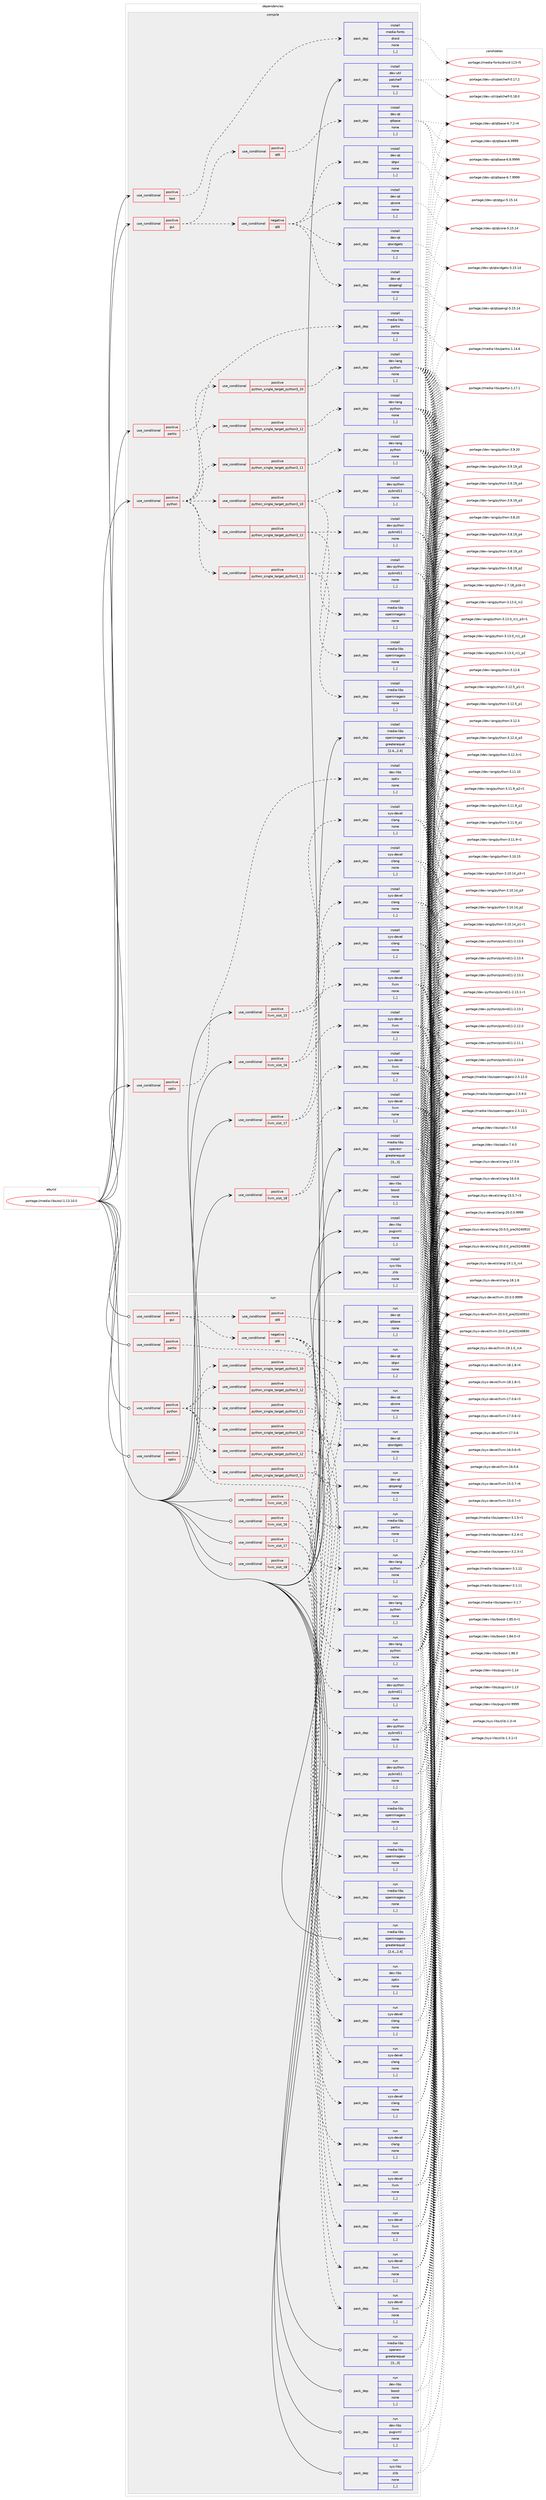 digraph prolog {

# *************
# Graph options
# *************

newrank=true;
concentrate=true;
compound=true;
graph [rankdir=LR,fontname=Helvetica,fontsize=10,ranksep=1.5];#, ranksep=2.5, nodesep=0.2];
edge  [arrowhead=vee];
node  [fontname=Helvetica,fontsize=10];

# **********
# The ebuild
# **********

subgraph cluster_leftcol {
color=gray;
label=<<i>ebuild</i>>;
id [label="portage://media-libs/osl-1.13.10.0", color=red, width=4, href="../media-libs/osl-1.13.10.0.svg"];
}

# ****************
# The dependencies
# ****************

subgraph cluster_midcol {
color=gray;
label=<<i>dependencies</i>>;
subgraph cluster_compile {
fillcolor="#eeeeee";
style=filled;
label=<<i>compile</i>>;
subgraph cond210843 {
dependency815180 [label=<<TABLE BORDER="0" CELLBORDER="1" CELLSPACING="0" CELLPADDING="4"><TR><TD ROWSPAN="3" CELLPADDING="10">use_conditional</TD></TR><TR><TD>positive</TD></TR><TR><TD>gui</TD></TR></TABLE>>, shape=none, color=red];
subgraph cond210844 {
dependency815181 [label=<<TABLE BORDER="0" CELLBORDER="1" CELLSPACING="0" CELLPADDING="4"><TR><TD ROWSPAN="3" CELLPADDING="10">use_conditional</TD></TR><TR><TD>negative</TD></TR><TR><TD>qt6</TD></TR></TABLE>>, shape=none, color=red];
subgraph pack598195 {
dependency815182 [label=<<TABLE BORDER="0" CELLBORDER="1" CELLSPACING="0" CELLPADDING="4" WIDTH="220"><TR><TD ROWSPAN="6" CELLPADDING="30">pack_dep</TD></TR><TR><TD WIDTH="110">install</TD></TR><TR><TD>dev-qt</TD></TR><TR><TD>qtcore</TD></TR><TR><TD>none</TD></TR><TR><TD>[,,]</TD></TR></TABLE>>, shape=none, color=blue];
}
dependency815181:e -> dependency815182:w [weight=20,style="dashed",arrowhead="vee"];
subgraph pack598196 {
dependency815183 [label=<<TABLE BORDER="0" CELLBORDER="1" CELLSPACING="0" CELLPADDING="4" WIDTH="220"><TR><TD ROWSPAN="6" CELLPADDING="30">pack_dep</TD></TR><TR><TD WIDTH="110">install</TD></TR><TR><TD>dev-qt</TD></TR><TR><TD>qtgui</TD></TR><TR><TD>none</TD></TR><TR><TD>[,,]</TD></TR></TABLE>>, shape=none, color=blue];
}
dependency815181:e -> dependency815183:w [weight=20,style="dashed",arrowhead="vee"];
subgraph pack598197 {
dependency815184 [label=<<TABLE BORDER="0" CELLBORDER="1" CELLSPACING="0" CELLPADDING="4" WIDTH="220"><TR><TD ROWSPAN="6" CELLPADDING="30">pack_dep</TD></TR><TR><TD WIDTH="110">install</TD></TR><TR><TD>dev-qt</TD></TR><TR><TD>qtwidgets</TD></TR><TR><TD>none</TD></TR><TR><TD>[,,]</TD></TR></TABLE>>, shape=none, color=blue];
}
dependency815181:e -> dependency815184:w [weight=20,style="dashed",arrowhead="vee"];
subgraph pack598198 {
dependency815185 [label=<<TABLE BORDER="0" CELLBORDER="1" CELLSPACING="0" CELLPADDING="4" WIDTH="220"><TR><TD ROWSPAN="6" CELLPADDING="30">pack_dep</TD></TR><TR><TD WIDTH="110">install</TD></TR><TR><TD>dev-qt</TD></TR><TR><TD>qtopengl</TD></TR><TR><TD>none</TD></TR><TR><TD>[,,]</TD></TR></TABLE>>, shape=none, color=blue];
}
dependency815181:e -> dependency815185:w [weight=20,style="dashed",arrowhead="vee"];
}
dependency815180:e -> dependency815181:w [weight=20,style="dashed",arrowhead="vee"];
subgraph cond210845 {
dependency815186 [label=<<TABLE BORDER="0" CELLBORDER="1" CELLSPACING="0" CELLPADDING="4"><TR><TD ROWSPAN="3" CELLPADDING="10">use_conditional</TD></TR><TR><TD>positive</TD></TR><TR><TD>qt6</TD></TR></TABLE>>, shape=none, color=red];
subgraph pack598199 {
dependency815187 [label=<<TABLE BORDER="0" CELLBORDER="1" CELLSPACING="0" CELLPADDING="4" WIDTH="220"><TR><TD ROWSPAN="6" CELLPADDING="30">pack_dep</TD></TR><TR><TD WIDTH="110">install</TD></TR><TR><TD>dev-qt</TD></TR><TR><TD>qtbase</TD></TR><TR><TD>none</TD></TR><TR><TD>[,,]</TD></TR></TABLE>>, shape=none, color=blue];
}
dependency815186:e -> dependency815187:w [weight=20,style="dashed",arrowhead="vee"];
}
dependency815180:e -> dependency815186:w [weight=20,style="dashed",arrowhead="vee"];
}
id:e -> dependency815180:w [weight=20,style="solid",arrowhead="vee"];
subgraph cond210846 {
dependency815188 [label=<<TABLE BORDER="0" CELLBORDER="1" CELLSPACING="0" CELLPADDING="4"><TR><TD ROWSPAN="3" CELLPADDING="10">use_conditional</TD></TR><TR><TD>positive</TD></TR><TR><TD>llvm_slot_15</TD></TR></TABLE>>, shape=none, color=red];
subgraph pack598200 {
dependency815189 [label=<<TABLE BORDER="0" CELLBORDER="1" CELLSPACING="0" CELLPADDING="4" WIDTH="220"><TR><TD ROWSPAN="6" CELLPADDING="30">pack_dep</TD></TR><TR><TD WIDTH="110">install</TD></TR><TR><TD>sys-devel</TD></TR><TR><TD>clang</TD></TR><TR><TD>none</TD></TR><TR><TD>[,,]</TD></TR></TABLE>>, shape=none, color=blue];
}
dependency815188:e -> dependency815189:w [weight=20,style="dashed",arrowhead="vee"];
subgraph pack598201 {
dependency815190 [label=<<TABLE BORDER="0" CELLBORDER="1" CELLSPACING="0" CELLPADDING="4" WIDTH="220"><TR><TD ROWSPAN="6" CELLPADDING="30">pack_dep</TD></TR><TR><TD WIDTH="110">install</TD></TR><TR><TD>sys-devel</TD></TR><TR><TD>llvm</TD></TR><TR><TD>none</TD></TR><TR><TD>[,,]</TD></TR></TABLE>>, shape=none, color=blue];
}
dependency815188:e -> dependency815190:w [weight=20,style="dashed",arrowhead="vee"];
}
id:e -> dependency815188:w [weight=20,style="solid",arrowhead="vee"];
subgraph cond210847 {
dependency815191 [label=<<TABLE BORDER="0" CELLBORDER="1" CELLSPACING="0" CELLPADDING="4"><TR><TD ROWSPAN="3" CELLPADDING="10">use_conditional</TD></TR><TR><TD>positive</TD></TR><TR><TD>llvm_slot_16</TD></TR></TABLE>>, shape=none, color=red];
subgraph pack598202 {
dependency815192 [label=<<TABLE BORDER="0" CELLBORDER="1" CELLSPACING="0" CELLPADDING="4" WIDTH="220"><TR><TD ROWSPAN="6" CELLPADDING="30">pack_dep</TD></TR><TR><TD WIDTH="110">install</TD></TR><TR><TD>sys-devel</TD></TR><TR><TD>clang</TD></TR><TR><TD>none</TD></TR><TR><TD>[,,]</TD></TR></TABLE>>, shape=none, color=blue];
}
dependency815191:e -> dependency815192:w [weight=20,style="dashed",arrowhead="vee"];
subgraph pack598203 {
dependency815193 [label=<<TABLE BORDER="0" CELLBORDER="1" CELLSPACING="0" CELLPADDING="4" WIDTH="220"><TR><TD ROWSPAN="6" CELLPADDING="30">pack_dep</TD></TR><TR><TD WIDTH="110">install</TD></TR><TR><TD>sys-devel</TD></TR><TR><TD>llvm</TD></TR><TR><TD>none</TD></TR><TR><TD>[,,]</TD></TR></TABLE>>, shape=none, color=blue];
}
dependency815191:e -> dependency815193:w [weight=20,style="dashed",arrowhead="vee"];
}
id:e -> dependency815191:w [weight=20,style="solid",arrowhead="vee"];
subgraph cond210848 {
dependency815194 [label=<<TABLE BORDER="0" CELLBORDER="1" CELLSPACING="0" CELLPADDING="4"><TR><TD ROWSPAN="3" CELLPADDING="10">use_conditional</TD></TR><TR><TD>positive</TD></TR><TR><TD>llvm_slot_17</TD></TR></TABLE>>, shape=none, color=red];
subgraph pack598204 {
dependency815195 [label=<<TABLE BORDER="0" CELLBORDER="1" CELLSPACING="0" CELLPADDING="4" WIDTH="220"><TR><TD ROWSPAN="6" CELLPADDING="30">pack_dep</TD></TR><TR><TD WIDTH="110">install</TD></TR><TR><TD>sys-devel</TD></TR><TR><TD>clang</TD></TR><TR><TD>none</TD></TR><TR><TD>[,,]</TD></TR></TABLE>>, shape=none, color=blue];
}
dependency815194:e -> dependency815195:w [weight=20,style="dashed",arrowhead="vee"];
subgraph pack598205 {
dependency815196 [label=<<TABLE BORDER="0" CELLBORDER="1" CELLSPACING="0" CELLPADDING="4" WIDTH="220"><TR><TD ROWSPAN="6" CELLPADDING="30">pack_dep</TD></TR><TR><TD WIDTH="110">install</TD></TR><TR><TD>sys-devel</TD></TR><TR><TD>llvm</TD></TR><TR><TD>none</TD></TR><TR><TD>[,,]</TD></TR></TABLE>>, shape=none, color=blue];
}
dependency815194:e -> dependency815196:w [weight=20,style="dashed",arrowhead="vee"];
}
id:e -> dependency815194:w [weight=20,style="solid",arrowhead="vee"];
subgraph cond210849 {
dependency815197 [label=<<TABLE BORDER="0" CELLBORDER="1" CELLSPACING="0" CELLPADDING="4"><TR><TD ROWSPAN="3" CELLPADDING="10">use_conditional</TD></TR><TR><TD>positive</TD></TR><TR><TD>llvm_slot_18</TD></TR></TABLE>>, shape=none, color=red];
subgraph pack598206 {
dependency815198 [label=<<TABLE BORDER="0" CELLBORDER="1" CELLSPACING="0" CELLPADDING="4" WIDTH="220"><TR><TD ROWSPAN="6" CELLPADDING="30">pack_dep</TD></TR><TR><TD WIDTH="110">install</TD></TR><TR><TD>sys-devel</TD></TR><TR><TD>clang</TD></TR><TR><TD>none</TD></TR><TR><TD>[,,]</TD></TR></TABLE>>, shape=none, color=blue];
}
dependency815197:e -> dependency815198:w [weight=20,style="dashed",arrowhead="vee"];
subgraph pack598207 {
dependency815199 [label=<<TABLE BORDER="0" CELLBORDER="1" CELLSPACING="0" CELLPADDING="4" WIDTH="220"><TR><TD ROWSPAN="6" CELLPADDING="30">pack_dep</TD></TR><TR><TD WIDTH="110">install</TD></TR><TR><TD>sys-devel</TD></TR><TR><TD>llvm</TD></TR><TR><TD>none</TD></TR><TR><TD>[,,]</TD></TR></TABLE>>, shape=none, color=blue];
}
dependency815197:e -> dependency815199:w [weight=20,style="dashed",arrowhead="vee"];
}
id:e -> dependency815197:w [weight=20,style="solid",arrowhead="vee"];
subgraph cond210850 {
dependency815200 [label=<<TABLE BORDER="0" CELLBORDER="1" CELLSPACING="0" CELLPADDING="4"><TR><TD ROWSPAN="3" CELLPADDING="10">use_conditional</TD></TR><TR><TD>positive</TD></TR><TR><TD>optix</TD></TR></TABLE>>, shape=none, color=red];
subgraph pack598208 {
dependency815201 [label=<<TABLE BORDER="0" CELLBORDER="1" CELLSPACING="0" CELLPADDING="4" WIDTH="220"><TR><TD ROWSPAN="6" CELLPADDING="30">pack_dep</TD></TR><TR><TD WIDTH="110">install</TD></TR><TR><TD>dev-libs</TD></TR><TR><TD>optix</TD></TR><TR><TD>none</TD></TR><TR><TD>[,,]</TD></TR></TABLE>>, shape=none, color=blue];
}
dependency815200:e -> dependency815201:w [weight=20,style="dashed",arrowhead="vee"];
}
id:e -> dependency815200:w [weight=20,style="solid",arrowhead="vee"];
subgraph cond210851 {
dependency815202 [label=<<TABLE BORDER="0" CELLBORDER="1" CELLSPACING="0" CELLPADDING="4"><TR><TD ROWSPAN="3" CELLPADDING="10">use_conditional</TD></TR><TR><TD>positive</TD></TR><TR><TD>partio</TD></TR></TABLE>>, shape=none, color=red];
subgraph pack598209 {
dependency815203 [label=<<TABLE BORDER="0" CELLBORDER="1" CELLSPACING="0" CELLPADDING="4" WIDTH="220"><TR><TD ROWSPAN="6" CELLPADDING="30">pack_dep</TD></TR><TR><TD WIDTH="110">install</TD></TR><TR><TD>media-libs</TD></TR><TR><TD>partio</TD></TR><TR><TD>none</TD></TR><TR><TD>[,,]</TD></TR></TABLE>>, shape=none, color=blue];
}
dependency815202:e -> dependency815203:w [weight=20,style="dashed",arrowhead="vee"];
}
id:e -> dependency815202:w [weight=20,style="solid",arrowhead="vee"];
subgraph cond210852 {
dependency815204 [label=<<TABLE BORDER="0" CELLBORDER="1" CELLSPACING="0" CELLPADDING="4"><TR><TD ROWSPAN="3" CELLPADDING="10">use_conditional</TD></TR><TR><TD>positive</TD></TR><TR><TD>python</TD></TR></TABLE>>, shape=none, color=red];
subgraph cond210853 {
dependency815205 [label=<<TABLE BORDER="0" CELLBORDER="1" CELLSPACING="0" CELLPADDING="4"><TR><TD ROWSPAN="3" CELLPADDING="10">use_conditional</TD></TR><TR><TD>positive</TD></TR><TR><TD>python_single_target_python3_10</TD></TR></TABLE>>, shape=none, color=red];
subgraph pack598210 {
dependency815206 [label=<<TABLE BORDER="0" CELLBORDER="1" CELLSPACING="0" CELLPADDING="4" WIDTH="220"><TR><TD ROWSPAN="6" CELLPADDING="30">pack_dep</TD></TR><TR><TD WIDTH="110">install</TD></TR><TR><TD>dev-lang</TD></TR><TR><TD>python</TD></TR><TR><TD>none</TD></TR><TR><TD>[,,]</TD></TR></TABLE>>, shape=none, color=blue];
}
dependency815205:e -> dependency815206:w [weight=20,style="dashed",arrowhead="vee"];
}
dependency815204:e -> dependency815205:w [weight=20,style="dashed",arrowhead="vee"];
subgraph cond210854 {
dependency815207 [label=<<TABLE BORDER="0" CELLBORDER="1" CELLSPACING="0" CELLPADDING="4"><TR><TD ROWSPAN="3" CELLPADDING="10">use_conditional</TD></TR><TR><TD>positive</TD></TR><TR><TD>python_single_target_python3_11</TD></TR></TABLE>>, shape=none, color=red];
subgraph pack598211 {
dependency815208 [label=<<TABLE BORDER="0" CELLBORDER="1" CELLSPACING="0" CELLPADDING="4" WIDTH="220"><TR><TD ROWSPAN="6" CELLPADDING="30">pack_dep</TD></TR><TR><TD WIDTH="110">install</TD></TR><TR><TD>dev-lang</TD></TR><TR><TD>python</TD></TR><TR><TD>none</TD></TR><TR><TD>[,,]</TD></TR></TABLE>>, shape=none, color=blue];
}
dependency815207:e -> dependency815208:w [weight=20,style="dashed",arrowhead="vee"];
}
dependency815204:e -> dependency815207:w [weight=20,style="dashed",arrowhead="vee"];
subgraph cond210855 {
dependency815209 [label=<<TABLE BORDER="0" CELLBORDER="1" CELLSPACING="0" CELLPADDING="4"><TR><TD ROWSPAN="3" CELLPADDING="10">use_conditional</TD></TR><TR><TD>positive</TD></TR><TR><TD>python_single_target_python3_12</TD></TR></TABLE>>, shape=none, color=red];
subgraph pack598212 {
dependency815210 [label=<<TABLE BORDER="0" CELLBORDER="1" CELLSPACING="0" CELLPADDING="4" WIDTH="220"><TR><TD ROWSPAN="6" CELLPADDING="30">pack_dep</TD></TR><TR><TD WIDTH="110">install</TD></TR><TR><TD>dev-lang</TD></TR><TR><TD>python</TD></TR><TR><TD>none</TD></TR><TR><TD>[,,]</TD></TR></TABLE>>, shape=none, color=blue];
}
dependency815209:e -> dependency815210:w [weight=20,style="dashed",arrowhead="vee"];
}
dependency815204:e -> dependency815209:w [weight=20,style="dashed",arrowhead="vee"];
subgraph cond210856 {
dependency815211 [label=<<TABLE BORDER="0" CELLBORDER="1" CELLSPACING="0" CELLPADDING="4"><TR><TD ROWSPAN="3" CELLPADDING="10">use_conditional</TD></TR><TR><TD>positive</TD></TR><TR><TD>python_single_target_python3_10</TD></TR></TABLE>>, shape=none, color=red];
subgraph pack598213 {
dependency815212 [label=<<TABLE BORDER="0" CELLBORDER="1" CELLSPACING="0" CELLPADDING="4" WIDTH="220"><TR><TD ROWSPAN="6" CELLPADDING="30">pack_dep</TD></TR><TR><TD WIDTH="110">install</TD></TR><TR><TD>dev-python</TD></TR><TR><TD>pybind11</TD></TR><TR><TD>none</TD></TR><TR><TD>[,,]</TD></TR></TABLE>>, shape=none, color=blue];
}
dependency815211:e -> dependency815212:w [weight=20,style="dashed",arrowhead="vee"];
subgraph pack598214 {
dependency815213 [label=<<TABLE BORDER="0" CELLBORDER="1" CELLSPACING="0" CELLPADDING="4" WIDTH="220"><TR><TD ROWSPAN="6" CELLPADDING="30">pack_dep</TD></TR><TR><TD WIDTH="110">install</TD></TR><TR><TD>media-libs</TD></TR><TR><TD>openimageio</TD></TR><TR><TD>none</TD></TR><TR><TD>[,,]</TD></TR></TABLE>>, shape=none, color=blue];
}
dependency815211:e -> dependency815213:w [weight=20,style="dashed",arrowhead="vee"];
}
dependency815204:e -> dependency815211:w [weight=20,style="dashed",arrowhead="vee"];
subgraph cond210857 {
dependency815214 [label=<<TABLE BORDER="0" CELLBORDER="1" CELLSPACING="0" CELLPADDING="4"><TR><TD ROWSPAN="3" CELLPADDING="10">use_conditional</TD></TR><TR><TD>positive</TD></TR><TR><TD>python_single_target_python3_11</TD></TR></TABLE>>, shape=none, color=red];
subgraph pack598215 {
dependency815215 [label=<<TABLE BORDER="0" CELLBORDER="1" CELLSPACING="0" CELLPADDING="4" WIDTH="220"><TR><TD ROWSPAN="6" CELLPADDING="30">pack_dep</TD></TR><TR><TD WIDTH="110">install</TD></TR><TR><TD>dev-python</TD></TR><TR><TD>pybind11</TD></TR><TR><TD>none</TD></TR><TR><TD>[,,]</TD></TR></TABLE>>, shape=none, color=blue];
}
dependency815214:e -> dependency815215:w [weight=20,style="dashed",arrowhead="vee"];
subgraph pack598216 {
dependency815216 [label=<<TABLE BORDER="0" CELLBORDER="1" CELLSPACING="0" CELLPADDING="4" WIDTH="220"><TR><TD ROWSPAN="6" CELLPADDING="30">pack_dep</TD></TR><TR><TD WIDTH="110">install</TD></TR><TR><TD>media-libs</TD></TR><TR><TD>openimageio</TD></TR><TR><TD>none</TD></TR><TR><TD>[,,]</TD></TR></TABLE>>, shape=none, color=blue];
}
dependency815214:e -> dependency815216:w [weight=20,style="dashed",arrowhead="vee"];
}
dependency815204:e -> dependency815214:w [weight=20,style="dashed",arrowhead="vee"];
subgraph cond210858 {
dependency815217 [label=<<TABLE BORDER="0" CELLBORDER="1" CELLSPACING="0" CELLPADDING="4"><TR><TD ROWSPAN="3" CELLPADDING="10">use_conditional</TD></TR><TR><TD>positive</TD></TR><TR><TD>python_single_target_python3_12</TD></TR></TABLE>>, shape=none, color=red];
subgraph pack598217 {
dependency815218 [label=<<TABLE BORDER="0" CELLBORDER="1" CELLSPACING="0" CELLPADDING="4" WIDTH="220"><TR><TD ROWSPAN="6" CELLPADDING="30">pack_dep</TD></TR><TR><TD WIDTH="110">install</TD></TR><TR><TD>dev-python</TD></TR><TR><TD>pybind11</TD></TR><TR><TD>none</TD></TR><TR><TD>[,,]</TD></TR></TABLE>>, shape=none, color=blue];
}
dependency815217:e -> dependency815218:w [weight=20,style="dashed",arrowhead="vee"];
subgraph pack598218 {
dependency815219 [label=<<TABLE BORDER="0" CELLBORDER="1" CELLSPACING="0" CELLPADDING="4" WIDTH="220"><TR><TD ROWSPAN="6" CELLPADDING="30">pack_dep</TD></TR><TR><TD WIDTH="110">install</TD></TR><TR><TD>media-libs</TD></TR><TR><TD>openimageio</TD></TR><TR><TD>none</TD></TR><TR><TD>[,,]</TD></TR></TABLE>>, shape=none, color=blue];
}
dependency815217:e -> dependency815219:w [weight=20,style="dashed",arrowhead="vee"];
}
dependency815204:e -> dependency815217:w [weight=20,style="dashed",arrowhead="vee"];
}
id:e -> dependency815204:w [weight=20,style="solid",arrowhead="vee"];
subgraph cond210859 {
dependency815220 [label=<<TABLE BORDER="0" CELLBORDER="1" CELLSPACING="0" CELLPADDING="4"><TR><TD ROWSPAN="3" CELLPADDING="10">use_conditional</TD></TR><TR><TD>positive</TD></TR><TR><TD>test</TD></TR></TABLE>>, shape=none, color=red];
subgraph pack598219 {
dependency815221 [label=<<TABLE BORDER="0" CELLBORDER="1" CELLSPACING="0" CELLPADDING="4" WIDTH="220"><TR><TD ROWSPAN="6" CELLPADDING="30">pack_dep</TD></TR><TR><TD WIDTH="110">install</TD></TR><TR><TD>media-fonts</TD></TR><TR><TD>droid</TD></TR><TR><TD>none</TD></TR><TR><TD>[,,]</TD></TR></TABLE>>, shape=none, color=blue];
}
dependency815220:e -> dependency815221:w [weight=20,style="dashed",arrowhead="vee"];
}
id:e -> dependency815220:w [weight=20,style="solid",arrowhead="vee"];
subgraph pack598220 {
dependency815222 [label=<<TABLE BORDER="0" CELLBORDER="1" CELLSPACING="0" CELLPADDING="4" WIDTH="220"><TR><TD ROWSPAN="6" CELLPADDING="30">pack_dep</TD></TR><TR><TD WIDTH="110">install</TD></TR><TR><TD>dev-libs</TD></TR><TR><TD>boost</TD></TR><TR><TD>none</TD></TR><TR><TD>[,,]</TD></TR></TABLE>>, shape=none, color=blue];
}
id:e -> dependency815222:w [weight=20,style="solid",arrowhead="vee"];
subgraph pack598221 {
dependency815223 [label=<<TABLE BORDER="0" CELLBORDER="1" CELLSPACING="0" CELLPADDING="4" WIDTH="220"><TR><TD ROWSPAN="6" CELLPADDING="30">pack_dep</TD></TR><TR><TD WIDTH="110">install</TD></TR><TR><TD>dev-libs</TD></TR><TR><TD>pugixml</TD></TR><TR><TD>none</TD></TR><TR><TD>[,,]</TD></TR></TABLE>>, shape=none, color=blue];
}
id:e -> dependency815223:w [weight=20,style="solid",arrowhead="vee"];
subgraph pack598222 {
dependency815224 [label=<<TABLE BORDER="0" CELLBORDER="1" CELLSPACING="0" CELLPADDING="4" WIDTH="220"><TR><TD ROWSPAN="6" CELLPADDING="30">pack_dep</TD></TR><TR><TD WIDTH="110">install</TD></TR><TR><TD>dev-util</TD></TR><TR><TD>patchelf</TD></TR><TR><TD>none</TD></TR><TR><TD>[,,]</TD></TR></TABLE>>, shape=none, color=blue];
}
id:e -> dependency815224:w [weight=20,style="solid",arrowhead="vee"];
subgraph pack598223 {
dependency815225 [label=<<TABLE BORDER="0" CELLBORDER="1" CELLSPACING="0" CELLPADDING="4" WIDTH="220"><TR><TD ROWSPAN="6" CELLPADDING="30">pack_dep</TD></TR><TR><TD WIDTH="110">install</TD></TR><TR><TD>media-libs</TD></TR><TR><TD>openexr</TD></TR><TR><TD>greaterequal</TD></TR><TR><TD>[3,,,3]</TD></TR></TABLE>>, shape=none, color=blue];
}
id:e -> dependency815225:w [weight=20,style="solid",arrowhead="vee"];
subgraph pack598224 {
dependency815226 [label=<<TABLE BORDER="0" CELLBORDER="1" CELLSPACING="0" CELLPADDING="4" WIDTH="220"><TR><TD ROWSPAN="6" CELLPADDING="30">pack_dep</TD></TR><TR><TD WIDTH="110">install</TD></TR><TR><TD>media-libs</TD></TR><TR><TD>openimageio</TD></TR><TR><TD>greaterequal</TD></TR><TR><TD>[2.4,,,2.4]</TD></TR></TABLE>>, shape=none, color=blue];
}
id:e -> dependency815226:w [weight=20,style="solid",arrowhead="vee"];
subgraph pack598225 {
dependency815227 [label=<<TABLE BORDER="0" CELLBORDER="1" CELLSPACING="0" CELLPADDING="4" WIDTH="220"><TR><TD ROWSPAN="6" CELLPADDING="30">pack_dep</TD></TR><TR><TD WIDTH="110">install</TD></TR><TR><TD>sys-libs</TD></TR><TR><TD>zlib</TD></TR><TR><TD>none</TD></TR><TR><TD>[,,]</TD></TR></TABLE>>, shape=none, color=blue];
}
id:e -> dependency815227:w [weight=20,style="solid",arrowhead="vee"];
}
subgraph cluster_compileandrun {
fillcolor="#eeeeee";
style=filled;
label=<<i>compile and run</i>>;
}
subgraph cluster_run {
fillcolor="#eeeeee";
style=filled;
label=<<i>run</i>>;
subgraph cond210860 {
dependency815228 [label=<<TABLE BORDER="0" CELLBORDER="1" CELLSPACING="0" CELLPADDING="4"><TR><TD ROWSPAN="3" CELLPADDING="10">use_conditional</TD></TR><TR><TD>positive</TD></TR><TR><TD>gui</TD></TR></TABLE>>, shape=none, color=red];
subgraph cond210861 {
dependency815229 [label=<<TABLE BORDER="0" CELLBORDER="1" CELLSPACING="0" CELLPADDING="4"><TR><TD ROWSPAN="3" CELLPADDING="10">use_conditional</TD></TR><TR><TD>negative</TD></TR><TR><TD>qt6</TD></TR></TABLE>>, shape=none, color=red];
subgraph pack598226 {
dependency815230 [label=<<TABLE BORDER="0" CELLBORDER="1" CELLSPACING="0" CELLPADDING="4" WIDTH="220"><TR><TD ROWSPAN="6" CELLPADDING="30">pack_dep</TD></TR><TR><TD WIDTH="110">run</TD></TR><TR><TD>dev-qt</TD></TR><TR><TD>qtcore</TD></TR><TR><TD>none</TD></TR><TR><TD>[,,]</TD></TR></TABLE>>, shape=none, color=blue];
}
dependency815229:e -> dependency815230:w [weight=20,style="dashed",arrowhead="vee"];
subgraph pack598227 {
dependency815231 [label=<<TABLE BORDER="0" CELLBORDER="1" CELLSPACING="0" CELLPADDING="4" WIDTH="220"><TR><TD ROWSPAN="6" CELLPADDING="30">pack_dep</TD></TR><TR><TD WIDTH="110">run</TD></TR><TR><TD>dev-qt</TD></TR><TR><TD>qtgui</TD></TR><TR><TD>none</TD></TR><TR><TD>[,,]</TD></TR></TABLE>>, shape=none, color=blue];
}
dependency815229:e -> dependency815231:w [weight=20,style="dashed",arrowhead="vee"];
subgraph pack598228 {
dependency815232 [label=<<TABLE BORDER="0" CELLBORDER="1" CELLSPACING="0" CELLPADDING="4" WIDTH="220"><TR><TD ROWSPAN="6" CELLPADDING="30">pack_dep</TD></TR><TR><TD WIDTH="110">run</TD></TR><TR><TD>dev-qt</TD></TR><TR><TD>qtwidgets</TD></TR><TR><TD>none</TD></TR><TR><TD>[,,]</TD></TR></TABLE>>, shape=none, color=blue];
}
dependency815229:e -> dependency815232:w [weight=20,style="dashed",arrowhead="vee"];
subgraph pack598229 {
dependency815233 [label=<<TABLE BORDER="0" CELLBORDER="1" CELLSPACING="0" CELLPADDING="4" WIDTH="220"><TR><TD ROWSPAN="6" CELLPADDING="30">pack_dep</TD></TR><TR><TD WIDTH="110">run</TD></TR><TR><TD>dev-qt</TD></TR><TR><TD>qtopengl</TD></TR><TR><TD>none</TD></TR><TR><TD>[,,]</TD></TR></TABLE>>, shape=none, color=blue];
}
dependency815229:e -> dependency815233:w [weight=20,style="dashed",arrowhead="vee"];
}
dependency815228:e -> dependency815229:w [weight=20,style="dashed",arrowhead="vee"];
subgraph cond210862 {
dependency815234 [label=<<TABLE BORDER="0" CELLBORDER="1" CELLSPACING="0" CELLPADDING="4"><TR><TD ROWSPAN="3" CELLPADDING="10">use_conditional</TD></TR><TR><TD>positive</TD></TR><TR><TD>qt6</TD></TR></TABLE>>, shape=none, color=red];
subgraph pack598230 {
dependency815235 [label=<<TABLE BORDER="0" CELLBORDER="1" CELLSPACING="0" CELLPADDING="4" WIDTH="220"><TR><TD ROWSPAN="6" CELLPADDING="30">pack_dep</TD></TR><TR><TD WIDTH="110">run</TD></TR><TR><TD>dev-qt</TD></TR><TR><TD>qtbase</TD></TR><TR><TD>none</TD></TR><TR><TD>[,,]</TD></TR></TABLE>>, shape=none, color=blue];
}
dependency815234:e -> dependency815235:w [weight=20,style="dashed",arrowhead="vee"];
}
dependency815228:e -> dependency815234:w [weight=20,style="dashed",arrowhead="vee"];
}
id:e -> dependency815228:w [weight=20,style="solid",arrowhead="odot"];
subgraph cond210863 {
dependency815236 [label=<<TABLE BORDER="0" CELLBORDER="1" CELLSPACING="0" CELLPADDING="4"><TR><TD ROWSPAN="3" CELLPADDING="10">use_conditional</TD></TR><TR><TD>positive</TD></TR><TR><TD>llvm_slot_15</TD></TR></TABLE>>, shape=none, color=red];
subgraph pack598231 {
dependency815237 [label=<<TABLE BORDER="0" CELLBORDER="1" CELLSPACING="0" CELLPADDING="4" WIDTH="220"><TR><TD ROWSPAN="6" CELLPADDING="30">pack_dep</TD></TR><TR><TD WIDTH="110">run</TD></TR><TR><TD>sys-devel</TD></TR><TR><TD>clang</TD></TR><TR><TD>none</TD></TR><TR><TD>[,,]</TD></TR></TABLE>>, shape=none, color=blue];
}
dependency815236:e -> dependency815237:w [weight=20,style="dashed",arrowhead="vee"];
subgraph pack598232 {
dependency815238 [label=<<TABLE BORDER="0" CELLBORDER="1" CELLSPACING="0" CELLPADDING="4" WIDTH="220"><TR><TD ROWSPAN="6" CELLPADDING="30">pack_dep</TD></TR><TR><TD WIDTH="110">run</TD></TR><TR><TD>sys-devel</TD></TR><TR><TD>llvm</TD></TR><TR><TD>none</TD></TR><TR><TD>[,,]</TD></TR></TABLE>>, shape=none, color=blue];
}
dependency815236:e -> dependency815238:w [weight=20,style="dashed",arrowhead="vee"];
}
id:e -> dependency815236:w [weight=20,style="solid",arrowhead="odot"];
subgraph cond210864 {
dependency815239 [label=<<TABLE BORDER="0" CELLBORDER="1" CELLSPACING="0" CELLPADDING="4"><TR><TD ROWSPAN="3" CELLPADDING="10">use_conditional</TD></TR><TR><TD>positive</TD></TR><TR><TD>llvm_slot_16</TD></TR></TABLE>>, shape=none, color=red];
subgraph pack598233 {
dependency815240 [label=<<TABLE BORDER="0" CELLBORDER="1" CELLSPACING="0" CELLPADDING="4" WIDTH="220"><TR><TD ROWSPAN="6" CELLPADDING="30">pack_dep</TD></TR><TR><TD WIDTH="110">run</TD></TR><TR><TD>sys-devel</TD></TR><TR><TD>clang</TD></TR><TR><TD>none</TD></TR><TR><TD>[,,]</TD></TR></TABLE>>, shape=none, color=blue];
}
dependency815239:e -> dependency815240:w [weight=20,style="dashed",arrowhead="vee"];
subgraph pack598234 {
dependency815241 [label=<<TABLE BORDER="0" CELLBORDER="1" CELLSPACING="0" CELLPADDING="4" WIDTH="220"><TR><TD ROWSPAN="6" CELLPADDING="30">pack_dep</TD></TR><TR><TD WIDTH="110">run</TD></TR><TR><TD>sys-devel</TD></TR><TR><TD>llvm</TD></TR><TR><TD>none</TD></TR><TR><TD>[,,]</TD></TR></TABLE>>, shape=none, color=blue];
}
dependency815239:e -> dependency815241:w [weight=20,style="dashed",arrowhead="vee"];
}
id:e -> dependency815239:w [weight=20,style="solid",arrowhead="odot"];
subgraph cond210865 {
dependency815242 [label=<<TABLE BORDER="0" CELLBORDER="1" CELLSPACING="0" CELLPADDING="4"><TR><TD ROWSPAN="3" CELLPADDING="10">use_conditional</TD></TR><TR><TD>positive</TD></TR><TR><TD>llvm_slot_17</TD></TR></TABLE>>, shape=none, color=red];
subgraph pack598235 {
dependency815243 [label=<<TABLE BORDER="0" CELLBORDER="1" CELLSPACING="0" CELLPADDING="4" WIDTH="220"><TR><TD ROWSPAN="6" CELLPADDING="30">pack_dep</TD></TR><TR><TD WIDTH="110">run</TD></TR><TR><TD>sys-devel</TD></TR><TR><TD>clang</TD></TR><TR><TD>none</TD></TR><TR><TD>[,,]</TD></TR></TABLE>>, shape=none, color=blue];
}
dependency815242:e -> dependency815243:w [weight=20,style="dashed",arrowhead="vee"];
subgraph pack598236 {
dependency815244 [label=<<TABLE BORDER="0" CELLBORDER="1" CELLSPACING="0" CELLPADDING="4" WIDTH="220"><TR><TD ROWSPAN="6" CELLPADDING="30">pack_dep</TD></TR><TR><TD WIDTH="110">run</TD></TR><TR><TD>sys-devel</TD></TR><TR><TD>llvm</TD></TR><TR><TD>none</TD></TR><TR><TD>[,,]</TD></TR></TABLE>>, shape=none, color=blue];
}
dependency815242:e -> dependency815244:w [weight=20,style="dashed",arrowhead="vee"];
}
id:e -> dependency815242:w [weight=20,style="solid",arrowhead="odot"];
subgraph cond210866 {
dependency815245 [label=<<TABLE BORDER="0" CELLBORDER="1" CELLSPACING="0" CELLPADDING="4"><TR><TD ROWSPAN="3" CELLPADDING="10">use_conditional</TD></TR><TR><TD>positive</TD></TR><TR><TD>llvm_slot_18</TD></TR></TABLE>>, shape=none, color=red];
subgraph pack598237 {
dependency815246 [label=<<TABLE BORDER="0" CELLBORDER="1" CELLSPACING="0" CELLPADDING="4" WIDTH="220"><TR><TD ROWSPAN="6" CELLPADDING="30">pack_dep</TD></TR><TR><TD WIDTH="110">run</TD></TR><TR><TD>sys-devel</TD></TR><TR><TD>clang</TD></TR><TR><TD>none</TD></TR><TR><TD>[,,]</TD></TR></TABLE>>, shape=none, color=blue];
}
dependency815245:e -> dependency815246:w [weight=20,style="dashed",arrowhead="vee"];
subgraph pack598238 {
dependency815247 [label=<<TABLE BORDER="0" CELLBORDER="1" CELLSPACING="0" CELLPADDING="4" WIDTH="220"><TR><TD ROWSPAN="6" CELLPADDING="30">pack_dep</TD></TR><TR><TD WIDTH="110">run</TD></TR><TR><TD>sys-devel</TD></TR><TR><TD>llvm</TD></TR><TR><TD>none</TD></TR><TR><TD>[,,]</TD></TR></TABLE>>, shape=none, color=blue];
}
dependency815245:e -> dependency815247:w [weight=20,style="dashed",arrowhead="vee"];
}
id:e -> dependency815245:w [weight=20,style="solid",arrowhead="odot"];
subgraph cond210867 {
dependency815248 [label=<<TABLE BORDER="0" CELLBORDER="1" CELLSPACING="0" CELLPADDING="4"><TR><TD ROWSPAN="3" CELLPADDING="10">use_conditional</TD></TR><TR><TD>positive</TD></TR><TR><TD>optix</TD></TR></TABLE>>, shape=none, color=red];
subgraph pack598239 {
dependency815249 [label=<<TABLE BORDER="0" CELLBORDER="1" CELLSPACING="0" CELLPADDING="4" WIDTH="220"><TR><TD ROWSPAN="6" CELLPADDING="30">pack_dep</TD></TR><TR><TD WIDTH="110">run</TD></TR><TR><TD>dev-libs</TD></TR><TR><TD>optix</TD></TR><TR><TD>none</TD></TR><TR><TD>[,,]</TD></TR></TABLE>>, shape=none, color=blue];
}
dependency815248:e -> dependency815249:w [weight=20,style="dashed",arrowhead="vee"];
}
id:e -> dependency815248:w [weight=20,style="solid",arrowhead="odot"];
subgraph cond210868 {
dependency815250 [label=<<TABLE BORDER="0" CELLBORDER="1" CELLSPACING="0" CELLPADDING="4"><TR><TD ROWSPAN="3" CELLPADDING="10">use_conditional</TD></TR><TR><TD>positive</TD></TR><TR><TD>partio</TD></TR></TABLE>>, shape=none, color=red];
subgraph pack598240 {
dependency815251 [label=<<TABLE BORDER="0" CELLBORDER="1" CELLSPACING="0" CELLPADDING="4" WIDTH="220"><TR><TD ROWSPAN="6" CELLPADDING="30">pack_dep</TD></TR><TR><TD WIDTH="110">run</TD></TR><TR><TD>media-libs</TD></TR><TR><TD>partio</TD></TR><TR><TD>none</TD></TR><TR><TD>[,,]</TD></TR></TABLE>>, shape=none, color=blue];
}
dependency815250:e -> dependency815251:w [weight=20,style="dashed",arrowhead="vee"];
}
id:e -> dependency815250:w [weight=20,style="solid",arrowhead="odot"];
subgraph cond210869 {
dependency815252 [label=<<TABLE BORDER="0" CELLBORDER="1" CELLSPACING="0" CELLPADDING="4"><TR><TD ROWSPAN="3" CELLPADDING="10">use_conditional</TD></TR><TR><TD>positive</TD></TR><TR><TD>python</TD></TR></TABLE>>, shape=none, color=red];
subgraph cond210870 {
dependency815253 [label=<<TABLE BORDER="0" CELLBORDER="1" CELLSPACING="0" CELLPADDING="4"><TR><TD ROWSPAN="3" CELLPADDING="10">use_conditional</TD></TR><TR><TD>positive</TD></TR><TR><TD>python_single_target_python3_10</TD></TR></TABLE>>, shape=none, color=red];
subgraph pack598241 {
dependency815254 [label=<<TABLE BORDER="0" CELLBORDER="1" CELLSPACING="0" CELLPADDING="4" WIDTH="220"><TR><TD ROWSPAN="6" CELLPADDING="30">pack_dep</TD></TR><TR><TD WIDTH="110">run</TD></TR><TR><TD>dev-lang</TD></TR><TR><TD>python</TD></TR><TR><TD>none</TD></TR><TR><TD>[,,]</TD></TR></TABLE>>, shape=none, color=blue];
}
dependency815253:e -> dependency815254:w [weight=20,style="dashed",arrowhead="vee"];
}
dependency815252:e -> dependency815253:w [weight=20,style="dashed",arrowhead="vee"];
subgraph cond210871 {
dependency815255 [label=<<TABLE BORDER="0" CELLBORDER="1" CELLSPACING="0" CELLPADDING="4"><TR><TD ROWSPAN="3" CELLPADDING="10">use_conditional</TD></TR><TR><TD>positive</TD></TR><TR><TD>python_single_target_python3_11</TD></TR></TABLE>>, shape=none, color=red];
subgraph pack598242 {
dependency815256 [label=<<TABLE BORDER="0" CELLBORDER="1" CELLSPACING="0" CELLPADDING="4" WIDTH="220"><TR><TD ROWSPAN="6" CELLPADDING="30">pack_dep</TD></TR><TR><TD WIDTH="110">run</TD></TR><TR><TD>dev-lang</TD></TR><TR><TD>python</TD></TR><TR><TD>none</TD></TR><TR><TD>[,,]</TD></TR></TABLE>>, shape=none, color=blue];
}
dependency815255:e -> dependency815256:w [weight=20,style="dashed",arrowhead="vee"];
}
dependency815252:e -> dependency815255:w [weight=20,style="dashed",arrowhead="vee"];
subgraph cond210872 {
dependency815257 [label=<<TABLE BORDER="0" CELLBORDER="1" CELLSPACING="0" CELLPADDING="4"><TR><TD ROWSPAN="3" CELLPADDING="10">use_conditional</TD></TR><TR><TD>positive</TD></TR><TR><TD>python_single_target_python3_12</TD></TR></TABLE>>, shape=none, color=red];
subgraph pack598243 {
dependency815258 [label=<<TABLE BORDER="0" CELLBORDER="1" CELLSPACING="0" CELLPADDING="4" WIDTH="220"><TR><TD ROWSPAN="6" CELLPADDING="30">pack_dep</TD></TR><TR><TD WIDTH="110">run</TD></TR><TR><TD>dev-lang</TD></TR><TR><TD>python</TD></TR><TR><TD>none</TD></TR><TR><TD>[,,]</TD></TR></TABLE>>, shape=none, color=blue];
}
dependency815257:e -> dependency815258:w [weight=20,style="dashed",arrowhead="vee"];
}
dependency815252:e -> dependency815257:w [weight=20,style="dashed",arrowhead="vee"];
subgraph cond210873 {
dependency815259 [label=<<TABLE BORDER="0" CELLBORDER="1" CELLSPACING="0" CELLPADDING="4"><TR><TD ROWSPAN="3" CELLPADDING="10">use_conditional</TD></TR><TR><TD>positive</TD></TR><TR><TD>python_single_target_python3_10</TD></TR></TABLE>>, shape=none, color=red];
subgraph pack598244 {
dependency815260 [label=<<TABLE BORDER="0" CELLBORDER="1" CELLSPACING="0" CELLPADDING="4" WIDTH="220"><TR><TD ROWSPAN="6" CELLPADDING="30">pack_dep</TD></TR><TR><TD WIDTH="110">run</TD></TR><TR><TD>dev-python</TD></TR><TR><TD>pybind11</TD></TR><TR><TD>none</TD></TR><TR><TD>[,,]</TD></TR></TABLE>>, shape=none, color=blue];
}
dependency815259:e -> dependency815260:w [weight=20,style="dashed",arrowhead="vee"];
subgraph pack598245 {
dependency815261 [label=<<TABLE BORDER="0" CELLBORDER="1" CELLSPACING="0" CELLPADDING="4" WIDTH="220"><TR><TD ROWSPAN="6" CELLPADDING="30">pack_dep</TD></TR><TR><TD WIDTH="110">run</TD></TR><TR><TD>media-libs</TD></TR><TR><TD>openimageio</TD></TR><TR><TD>none</TD></TR><TR><TD>[,,]</TD></TR></TABLE>>, shape=none, color=blue];
}
dependency815259:e -> dependency815261:w [weight=20,style="dashed",arrowhead="vee"];
}
dependency815252:e -> dependency815259:w [weight=20,style="dashed",arrowhead="vee"];
subgraph cond210874 {
dependency815262 [label=<<TABLE BORDER="0" CELLBORDER="1" CELLSPACING="0" CELLPADDING="4"><TR><TD ROWSPAN="3" CELLPADDING="10">use_conditional</TD></TR><TR><TD>positive</TD></TR><TR><TD>python_single_target_python3_11</TD></TR></TABLE>>, shape=none, color=red];
subgraph pack598246 {
dependency815263 [label=<<TABLE BORDER="0" CELLBORDER="1" CELLSPACING="0" CELLPADDING="4" WIDTH="220"><TR><TD ROWSPAN="6" CELLPADDING="30">pack_dep</TD></TR><TR><TD WIDTH="110">run</TD></TR><TR><TD>dev-python</TD></TR><TR><TD>pybind11</TD></TR><TR><TD>none</TD></TR><TR><TD>[,,]</TD></TR></TABLE>>, shape=none, color=blue];
}
dependency815262:e -> dependency815263:w [weight=20,style="dashed",arrowhead="vee"];
subgraph pack598247 {
dependency815264 [label=<<TABLE BORDER="0" CELLBORDER="1" CELLSPACING="0" CELLPADDING="4" WIDTH="220"><TR><TD ROWSPAN="6" CELLPADDING="30">pack_dep</TD></TR><TR><TD WIDTH="110">run</TD></TR><TR><TD>media-libs</TD></TR><TR><TD>openimageio</TD></TR><TR><TD>none</TD></TR><TR><TD>[,,]</TD></TR></TABLE>>, shape=none, color=blue];
}
dependency815262:e -> dependency815264:w [weight=20,style="dashed",arrowhead="vee"];
}
dependency815252:e -> dependency815262:w [weight=20,style="dashed",arrowhead="vee"];
subgraph cond210875 {
dependency815265 [label=<<TABLE BORDER="0" CELLBORDER="1" CELLSPACING="0" CELLPADDING="4"><TR><TD ROWSPAN="3" CELLPADDING="10">use_conditional</TD></TR><TR><TD>positive</TD></TR><TR><TD>python_single_target_python3_12</TD></TR></TABLE>>, shape=none, color=red];
subgraph pack598248 {
dependency815266 [label=<<TABLE BORDER="0" CELLBORDER="1" CELLSPACING="0" CELLPADDING="4" WIDTH="220"><TR><TD ROWSPAN="6" CELLPADDING="30">pack_dep</TD></TR><TR><TD WIDTH="110">run</TD></TR><TR><TD>dev-python</TD></TR><TR><TD>pybind11</TD></TR><TR><TD>none</TD></TR><TR><TD>[,,]</TD></TR></TABLE>>, shape=none, color=blue];
}
dependency815265:e -> dependency815266:w [weight=20,style="dashed",arrowhead="vee"];
subgraph pack598249 {
dependency815267 [label=<<TABLE BORDER="0" CELLBORDER="1" CELLSPACING="0" CELLPADDING="4" WIDTH="220"><TR><TD ROWSPAN="6" CELLPADDING="30">pack_dep</TD></TR><TR><TD WIDTH="110">run</TD></TR><TR><TD>media-libs</TD></TR><TR><TD>openimageio</TD></TR><TR><TD>none</TD></TR><TR><TD>[,,]</TD></TR></TABLE>>, shape=none, color=blue];
}
dependency815265:e -> dependency815267:w [weight=20,style="dashed",arrowhead="vee"];
}
dependency815252:e -> dependency815265:w [weight=20,style="dashed",arrowhead="vee"];
}
id:e -> dependency815252:w [weight=20,style="solid",arrowhead="odot"];
subgraph pack598250 {
dependency815268 [label=<<TABLE BORDER="0" CELLBORDER="1" CELLSPACING="0" CELLPADDING="4" WIDTH="220"><TR><TD ROWSPAN="6" CELLPADDING="30">pack_dep</TD></TR><TR><TD WIDTH="110">run</TD></TR><TR><TD>dev-libs</TD></TR><TR><TD>boost</TD></TR><TR><TD>none</TD></TR><TR><TD>[,,]</TD></TR></TABLE>>, shape=none, color=blue];
}
id:e -> dependency815268:w [weight=20,style="solid",arrowhead="odot"];
subgraph pack598251 {
dependency815269 [label=<<TABLE BORDER="0" CELLBORDER="1" CELLSPACING="0" CELLPADDING="4" WIDTH="220"><TR><TD ROWSPAN="6" CELLPADDING="30">pack_dep</TD></TR><TR><TD WIDTH="110">run</TD></TR><TR><TD>dev-libs</TD></TR><TR><TD>pugixml</TD></TR><TR><TD>none</TD></TR><TR><TD>[,,]</TD></TR></TABLE>>, shape=none, color=blue];
}
id:e -> dependency815269:w [weight=20,style="solid",arrowhead="odot"];
subgraph pack598252 {
dependency815270 [label=<<TABLE BORDER="0" CELLBORDER="1" CELLSPACING="0" CELLPADDING="4" WIDTH="220"><TR><TD ROWSPAN="6" CELLPADDING="30">pack_dep</TD></TR><TR><TD WIDTH="110">run</TD></TR><TR><TD>media-libs</TD></TR><TR><TD>openexr</TD></TR><TR><TD>greaterequal</TD></TR><TR><TD>[3,,,3]</TD></TR></TABLE>>, shape=none, color=blue];
}
id:e -> dependency815270:w [weight=20,style="solid",arrowhead="odot"];
subgraph pack598253 {
dependency815271 [label=<<TABLE BORDER="0" CELLBORDER="1" CELLSPACING="0" CELLPADDING="4" WIDTH="220"><TR><TD ROWSPAN="6" CELLPADDING="30">pack_dep</TD></TR><TR><TD WIDTH="110">run</TD></TR><TR><TD>media-libs</TD></TR><TR><TD>openimageio</TD></TR><TR><TD>greaterequal</TD></TR><TR><TD>[2.4,,,2.4]</TD></TR></TABLE>>, shape=none, color=blue];
}
id:e -> dependency815271:w [weight=20,style="solid",arrowhead="odot"];
subgraph pack598254 {
dependency815272 [label=<<TABLE BORDER="0" CELLBORDER="1" CELLSPACING="0" CELLPADDING="4" WIDTH="220"><TR><TD ROWSPAN="6" CELLPADDING="30">pack_dep</TD></TR><TR><TD WIDTH="110">run</TD></TR><TR><TD>sys-libs</TD></TR><TR><TD>zlib</TD></TR><TR><TD>none</TD></TR><TR><TD>[,,]</TD></TR></TABLE>>, shape=none, color=blue];
}
id:e -> dependency815272:w [weight=20,style="solid",arrowhead="odot"];
}
}

# **************
# The candidates
# **************

subgraph cluster_choices {
rank=same;
color=gray;
label=<<i>candidates</i>>;

subgraph choice598195 {
color=black;
nodesep=1;
choice1001011184511311647113116991111141014553464953464952 [label="portage://dev-qt/qtcore-5.15.14", color=red, width=4,href="../dev-qt/qtcore-5.15.14.svg"];
dependency815182:e -> choice1001011184511311647113116991111141014553464953464952:w [style=dotted,weight="100"];
}
subgraph choice598196 {
color=black;
nodesep=1;
choice10010111845113116471131161031171054553464953464952 [label="portage://dev-qt/qtgui-5.15.14", color=red, width=4,href="../dev-qt/qtgui-5.15.14.svg"];
dependency815183:e -> choice10010111845113116471131161031171054553464953464952:w [style=dotted,weight="100"];
}
subgraph choice598197 {
color=black;
nodesep=1;
choice10010111845113116471131161191051001031011161154553464953464952 [label="portage://dev-qt/qtwidgets-5.15.14", color=red, width=4,href="../dev-qt/qtwidgets-5.15.14.svg"];
dependency815184:e -> choice10010111845113116471131161191051001031011161154553464953464952:w [style=dotted,weight="100"];
}
subgraph choice598198 {
color=black;
nodesep=1;
choice10010111845113116471131161111121011101031084553464953464952 [label="portage://dev-qt/qtopengl-5.15.14", color=red, width=4,href="../dev-qt/qtopengl-5.15.14.svg"];
dependency815185:e -> choice10010111845113116471131161111121011101031084553464953464952:w [style=dotted,weight="100"];
}
subgraph choice598199 {
color=black;
nodesep=1;
choice1001011184511311647113116989711510145544657575757 [label="portage://dev-qt/qtbase-6.9999", color=red, width=4,href="../dev-qt/qtbase-6.9999.svg"];
choice10010111845113116471131169897115101455446564657575757 [label="portage://dev-qt/qtbase-6.8.9999", color=red, width=4,href="../dev-qt/qtbase-6.8.9999.svg"];
choice10010111845113116471131169897115101455446554657575757 [label="portage://dev-qt/qtbase-6.7.9999", color=red, width=4,href="../dev-qt/qtbase-6.7.9999.svg"];
choice100101118451131164711311698971151014554465546504511452 [label="portage://dev-qt/qtbase-6.7.2-r4", color=red, width=4,href="../dev-qt/qtbase-6.7.2-r4.svg"];
dependency815187:e -> choice1001011184511311647113116989711510145544657575757:w [style=dotted,weight="100"];
dependency815187:e -> choice10010111845113116471131169897115101455446564657575757:w [style=dotted,weight="100"];
dependency815187:e -> choice10010111845113116471131169897115101455446554657575757:w [style=dotted,weight="100"];
dependency815187:e -> choice100101118451131164711311698971151014554465546504511452:w [style=dotted,weight="100"];
}
subgraph choice598200 {
color=black;
nodesep=1;
choice11512111545100101118101108479910897110103455048464846484657575757 [label="portage://sys-devel/clang-20.0.0.9999", color=red, width=4,href="../sys-devel/clang-20.0.0.9999.svg"];
choice1151211154510010111810110847991089711010345504846484648951121141015048505248574948 [label="portage://sys-devel/clang-20.0.0_pre20240910", color=red, width=4,href="../sys-devel/clang-20.0.0_pre20240910.svg"];
choice1151211154510010111810110847991089711010345504846484648951121141015048505248565148 [label="portage://sys-devel/clang-20.0.0_pre20240830", color=red, width=4,href="../sys-devel/clang-20.0.0_pre20240830.svg"];
choice1151211154510010111810110847991089711010345495746494648951149952 [label="portage://sys-devel/clang-19.1.0_rc4", color=red, width=4,href="../sys-devel/clang-19.1.0_rc4.svg"];
choice1151211154510010111810110847991089711010345495646494656 [label="portage://sys-devel/clang-18.1.8", color=red, width=4,href="../sys-devel/clang-18.1.8.svg"];
choice1151211154510010111810110847991089711010345495546484654 [label="portage://sys-devel/clang-17.0.6", color=red, width=4,href="../sys-devel/clang-17.0.6.svg"];
choice1151211154510010111810110847991089711010345495446484654 [label="portage://sys-devel/clang-16.0.6", color=red, width=4,href="../sys-devel/clang-16.0.6.svg"];
choice11512111545100101118101108479910897110103454953464846554511451 [label="portage://sys-devel/clang-15.0.7-r3", color=red, width=4,href="../sys-devel/clang-15.0.7-r3.svg"];
dependency815189:e -> choice11512111545100101118101108479910897110103455048464846484657575757:w [style=dotted,weight="100"];
dependency815189:e -> choice1151211154510010111810110847991089711010345504846484648951121141015048505248574948:w [style=dotted,weight="100"];
dependency815189:e -> choice1151211154510010111810110847991089711010345504846484648951121141015048505248565148:w [style=dotted,weight="100"];
dependency815189:e -> choice1151211154510010111810110847991089711010345495746494648951149952:w [style=dotted,weight="100"];
dependency815189:e -> choice1151211154510010111810110847991089711010345495646494656:w [style=dotted,weight="100"];
dependency815189:e -> choice1151211154510010111810110847991089711010345495546484654:w [style=dotted,weight="100"];
dependency815189:e -> choice1151211154510010111810110847991089711010345495446484654:w [style=dotted,weight="100"];
dependency815189:e -> choice11512111545100101118101108479910897110103454953464846554511451:w [style=dotted,weight="100"];
}
subgraph choice598201 {
color=black;
nodesep=1;
choice1151211154510010111810110847108108118109455048464846484657575757 [label="portage://sys-devel/llvm-20.0.0.9999", color=red, width=4,href="../sys-devel/llvm-20.0.0.9999.svg"];
choice115121115451001011181011084710810811810945504846484648951121141015048505248574948 [label="portage://sys-devel/llvm-20.0.0_pre20240910", color=red, width=4,href="../sys-devel/llvm-20.0.0_pre20240910.svg"];
choice115121115451001011181011084710810811810945504846484648951121141015048505248565148 [label="portage://sys-devel/llvm-20.0.0_pre20240830", color=red, width=4,href="../sys-devel/llvm-20.0.0_pre20240830.svg"];
choice115121115451001011181011084710810811810945495746494648951149952 [label="portage://sys-devel/llvm-19.1.0_rc4", color=red, width=4,href="../sys-devel/llvm-19.1.0_rc4.svg"];
choice1151211154510010111810110847108108118109454956464946564511452 [label="portage://sys-devel/llvm-18.1.8-r4", color=red, width=4,href="../sys-devel/llvm-18.1.8-r4.svg"];
choice1151211154510010111810110847108108118109454956464946564511449 [label="portage://sys-devel/llvm-18.1.8-r1", color=red, width=4,href="../sys-devel/llvm-18.1.8-r1.svg"];
choice1151211154510010111810110847108108118109454955464846544511451 [label="portage://sys-devel/llvm-17.0.6-r3", color=red, width=4,href="../sys-devel/llvm-17.0.6-r3.svg"];
choice1151211154510010111810110847108108118109454955464846544511450 [label="portage://sys-devel/llvm-17.0.6-r2", color=red, width=4,href="../sys-devel/llvm-17.0.6-r2.svg"];
choice115121115451001011181011084710810811810945495546484654 [label="portage://sys-devel/llvm-17.0.6", color=red, width=4,href="../sys-devel/llvm-17.0.6.svg"];
choice1151211154510010111810110847108108118109454954464846544511453 [label="portage://sys-devel/llvm-16.0.6-r5", color=red, width=4,href="../sys-devel/llvm-16.0.6-r5.svg"];
choice115121115451001011181011084710810811810945495446484654 [label="portage://sys-devel/llvm-16.0.6", color=red, width=4,href="../sys-devel/llvm-16.0.6.svg"];
choice1151211154510010111810110847108108118109454953464846554511454 [label="portage://sys-devel/llvm-15.0.7-r6", color=red, width=4,href="../sys-devel/llvm-15.0.7-r6.svg"];
choice1151211154510010111810110847108108118109454953464846554511451 [label="portage://sys-devel/llvm-15.0.7-r3", color=red, width=4,href="../sys-devel/llvm-15.0.7-r3.svg"];
dependency815190:e -> choice1151211154510010111810110847108108118109455048464846484657575757:w [style=dotted,weight="100"];
dependency815190:e -> choice115121115451001011181011084710810811810945504846484648951121141015048505248574948:w [style=dotted,weight="100"];
dependency815190:e -> choice115121115451001011181011084710810811810945504846484648951121141015048505248565148:w [style=dotted,weight="100"];
dependency815190:e -> choice115121115451001011181011084710810811810945495746494648951149952:w [style=dotted,weight="100"];
dependency815190:e -> choice1151211154510010111810110847108108118109454956464946564511452:w [style=dotted,weight="100"];
dependency815190:e -> choice1151211154510010111810110847108108118109454956464946564511449:w [style=dotted,weight="100"];
dependency815190:e -> choice1151211154510010111810110847108108118109454955464846544511451:w [style=dotted,weight="100"];
dependency815190:e -> choice1151211154510010111810110847108108118109454955464846544511450:w [style=dotted,weight="100"];
dependency815190:e -> choice115121115451001011181011084710810811810945495546484654:w [style=dotted,weight="100"];
dependency815190:e -> choice1151211154510010111810110847108108118109454954464846544511453:w [style=dotted,weight="100"];
dependency815190:e -> choice115121115451001011181011084710810811810945495446484654:w [style=dotted,weight="100"];
dependency815190:e -> choice1151211154510010111810110847108108118109454953464846554511454:w [style=dotted,weight="100"];
dependency815190:e -> choice1151211154510010111810110847108108118109454953464846554511451:w [style=dotted,weight="100"];
}
subgraph choice598202 {
color=black;
nodesep=1;
choice11512111545100101118101108479910897110103455048464846484657575757 [label="portage://sys-devel/clang-20.0.0.9999", color=red, width=4,href="../sys-devel/clang-20.0.0.9999.svg"];
choice1151211154510010111810110847991089711010345504846484648951121141015048505248574948 [label="portage://sys-devel/clang-20.0.0_pre20240910", color=red, width=4,href="../sys-devel/clang-20.0.0_pre20240910.svg"];
choice1151211154510010111810110847991089711010345504846484648951121141015048505248565148 [label="portage://sys-devel/clang-20.0.0_pre20240830", color=red, width=4,href="../sys-devel/clang-20.0.0_pre20240830.svg"];
choice1151211154510010111810110847991089711010345495746494648951149952 [label="portage://sys-devel/clang-19.1.0_rc4", color=red, width=4,href="../sys-devel/clang-19.1.0_rc4.svg"];
choice1151211154510010111810110847991089711010345495646494656 [label="portage://sys-devel/clang-18.1.8", color=red, width=4,href="../sys-devel/clang-18.1.8.svg"];
choice1151211154510010111810110847991089711010345495546484654 [label="portage://sys-devel/clang-17.0.6", color=red, width=4,href="../sys-devel/clang-17.0.6.svg"];
choice1151211154510010111810110847991089711010345495446484654 [label="portage://sys-devel/clang-16.0.6", color=red, width=4,href="../sys-devel/clang-16.0.6.svg"];
choice11512111545100101118101108479910897110103454953464846554511451 [label="portage://sys-devel/clang-15.0.7-r3", color=red, width=4,href="../sys-devel/clang-15.0.7-r3.svg"];
dependency815192:e -> choice11512111545100101118101108479910897110103455048464846484657575757:w [style=dotted,weight="100"];
dependency815192:e -> choice1151211154510010111810110847991089711010345504846484648951121141015048505248574948:w [style=dotted,weight="100"];
dependency815192:e -> choice1151211154510010111810110847991089711010345504846484648951121141015048505248565148:w [style=dotted,weight="100"];
dependency815192:e -> choice1151211154510010111810110847991089711010345495746494648951149952:w [style=dotted,weight="100"];
dependency815192:e -> choice1151211154510010111810110847991089711010345495646494656:w [style=dotted,weight="100"];
dependency815192:e -> choice1151211154510010111810110847991089711010345495546484654:w [style=dotted,weight="100"];
dependency815192:e -> choice1151211154510010111810110847991089711010345495446484654:w [style=dotted,weight="100"];
dependency815192:e -> choice11512111545100101118101108479910897110103454953464846554511451:w [style=dotted,weight="100"];
}
subgraph choice598203 {
color=black;
nodesep=1;
choice1151211154510010111810110847108108118109455048464846484657575757 [label="portage://sys-devel/llvm-20.0.0.9999", color=red, width=4,href="../sys-devel/llvm-20.0.0.9999.svg"];
choice115121115451001011181011084710810811810945504846484648951121141015048505248574948 [label="portage://sys-devel/llvm-20.0.0_pre20240910", color=red, width=4,href="../sys-devel/llvm-20.0.0_pre20240910.svg"];
choice115121115451001011181011084710810811810945504846484648951121141015048505248565148 [label="portage://sys-devel/llvm-20.0.0_pre20240830", color=red, width=4,href="../sys-devel/llvm-20.0.0_pre20240830.svg"];
choice115121115451001011181011084710810811810945495746494648951149952 [label="portage://sys-devel/llvm-19.1.0_rc4", color=red, width=4,href="../sys-devel/llvm-19.1.0_rc4.svg"];
choice1151211154510010111810110847108108118109454956464946564511452 [label="portage://sys-devel/llvm-18.1.8-r4", color=red, width=4,href="../sys-devel/llvm-18.1.8-r4.svg"];
choice1151211154510010111810110847108108118109454956464946564511449 [label="portage://sys-devel/llvm-18.1.8-r1", color=red, width=4,href="../sys-devel/llvm-18.1.8-r1.svg"];
choice1151211154510010111810110847108108118109454955464846544511451 [label="portage://sys-devel/llvm-17.0.6-r3", color=red, width=4,href="../sys-devel/llvm-17.0.6-r3.svg"];
choice1151211154510010111810110847108108118109454955464846544511450 [label="portage://sys-devel/llvm-17.0.6-r2", color=red, width=4,href="../sys-devel/llvm-17.0.6-r2.svg"];
choice115121115451001011181011084710810811810945495546484654 [label="portage://sys-devel/llvm-17.0.6", color=red, width=4,href="../sys-devel/llvm-17.0.6.svg"];
choice1151211154510010111810110847108108118109454954464846544511453 [label="portage://sys-devel/llvm-16.0.6-r5", color=red, width=4,href="../sys-devel/llvm-16.0.6-r5.svg"];
choice115121115451001011181011084710810811810945495446484654 [label="portage://sys-devel/llvm-16.0.6", color=red, width=4,href="../sys-devel/llvm-16.0.6.svg"];
choice1151211154510010111810110847108108118109454953464846554511454 [label="portage://sys-devel/llvm-15.0.7-r6", color=red, width=4,href="../sys-devel/llvm-15.0.7-r6.svg"];
choice1151211154510010111810110847108108118109454953464846554511451 [label="portage://sys-devel/llvm-15.0.7-r3", color=red, width=4,href="../sys-devel/llvm-15.0.7-r3.svg"];
dependency815193:e -> choice1151211154510010111810110847108108118109455048464846484657575757:w [style=dotted,weight="100"];
dependency815193:e -> choice115121115451001011181011084710810811810945504846484648951121141015048505248574948:w [style=dotted,weight="100"];
dependency815193:e -> choice115121115451001011181011084710810811810945504846484648951121141015048505248565148:w [style=dotted,weight="100"];
dependency815193:e -> choice115121115451001011181011084710810811810945495746494648951149952:w [style=dotted,weight="100"];
dependency815193:e -> choice1151211154510010111810110847108108118109454956464946564511452:w [style=dotted,weight="100"];
dependency815193:e -> choice1151211154510010111810110847108108118109454956464946564511449:w [style=dotted,weight="100"];
dependency815193:e -> choice1151211154510010111810110847108108118109454955464846544511451:w [style=dotted,weight="100"];
dependency815193:e -> choice1151211154510010111810110847108108118109454955464846544511450:w [style=dotted,weight="100"];
dependency815193:e -> choice115121115451001011181011084710810811810945495546484654:w [style=dotted,weight="100"];
dependency815193:e -> choice1151211154510010111810110847108108118109454954464846544511453:w [style=dotted,weight="100"];
dependency815193:e -> choice115121115451001011181011084710810811810945495446484654:w [style=dotted,weight="100"];
dependency815193:e -> choice1151211154510010111810110847108108118109454953464846554511454:w [style=dotted,weight="100"];
dependency815193:e -> choice1151211154510010111810110847108108118109454953464846554511451:w [style=dotted,weight="100"];
}
subgraph choice598204 {
color=black;
nodesep=1;
choice11512111545100101118101108479910897110103455048464846484657575757 [label="portage://sys-devel/clang-20.0.0.9999", color=red, width=4,href="../sys-devel/clang-20.0.0.9999.svg"];
choice1151211154510010111810110847991089711010345504846484648951121141015048505248574948 [label="portage://sys-devel/clang-20.0.0_pre20240910", color=red, width=4,href="../sys-devel/clang-20.0.0_pre20240910.svg"];
choice1151211154510010111810110847991089711010345504846484648951121141015048505248565148 [label="portage://sys-devel/clang-20.0.0_pre20240830", color=red, width=4,href="../sys-devel/clang-20.0.0_pre20240830.svg"];
choice1151211154510010111810110847991089711010345495746494648951149952 [label="portage://sys-devel/clang-19.1.0_rc4", color=red, width=4,href="../sys-devel/clang-19.1.0_rc4.svg"];
choice1151211154510010111810110847991089711010345495646494656 [label="portage://sys-devel/clang-18.1.8", color=red, width=4,href="../sys-devel/clang-18.1.8.svg"];
choice1151211154510010111810110847991089711010345495546484654 [label="portage://sys-devel/clang-17.0.6", color=red, width=4,href="../sys-devel/clang-17.0.6.svg"];
choice1151211154510010111810110847991089711010345495446484654 [label="portage://sys-devel/clang-16.0.6", color=red, width=4,href="../sys-devel/clang-16.0.6.svg"];
choice11512111545100101118101108479910897110103454953464846554511451 [label="portage://sys-devel/clang-15.0.7-r3", color=red, width=4,href="../sys-devel/clang-15.0.7-r3.svg"];
dependency815195:e -> choice11512111545100101118101108479910897110103455048464846484657575757:w [style=dotted,weight="100"];
dependency815195:e -> choice1151211154510010111810110847991089711010345504846484648951121141015048505248574948:w [style=dotted,weight="100"];
dependency815195:e -> choice1151211154510010111810110847991089711010345504846484648951121141015048505248565148:w [style=dotted,weight="100"];
dependency815195:e -> choice1151211154510010111810110847991089711010345495746494648951149952:w [style=dotted,weight="100"];
dependency815195:e -> choice1151211154510010111810110847991089711010345495646494656:w [style=dotted,weight="100"];
dependency815195:e -> choice1151211154510010111810110847991089711010345495546484654:w [style=dotted,weight="100"];
dependency815195:e -> choice1151211154510010111810110847991089711010345495446484654:w [style=dotted,weight="100"];
dependency815195:e -> choice11512111545100101118101108479910897110103454953464846554511451:w [style=dotted,weight="100"];
}
subgraph choice598205 {
color=black;
nodesep=1;
choice1151211154510010111810110847108108118109455048464846484657575757 [label="portage://sys-devel/llvm-20.0.0.9999", color=red, width=4,href="../sys-devel/llvm-20.0.0.9999.svg"];
choice115121115451001011181011084710810811810945504846484648951121141015048505248574948 [label="portage://sys-devel/llvm-20.0.0_pre20240910", color=red, width=4,href="../sys-devel/llvm-20.0.0_pre20240910.svg"];
choice115121115451001011181011084710810811810945504846484648951121141015048505248565148 [label="portage://sys-devel/llvm-20.0.0_pre20240830", color=red, width=4,href="../sys-devel/llvm-20.0.0_pre20240830.svg"];
choice115121115451001011181011084710810811810945495746494648951149952 [label="portage://sys-devel/llvm-19.1.0_rc4", color=red, width=4,href="../sys-devel/llvm-19.1.0_rc4.svg"];
choice1151211154510010111810110847108108118109454956464946564511452 [label="portage://sys-devel/llvm-18.1.8-r4", color=red, width=4,href="../sys-devel/llvm-18.1.8-r4.svg"];
choice1151211154510010111810110847108108118109454956464946564511449 [label="portage://sys-devel/llvm-18.1.8-r1", color=red, width=4,href="../sys-devel/llvm-18.1.8-r1.svg"];
choice1151211154510010111810110847108108118109454955464846544511451 [label="portage://sys-devel/llvm-17.0.6-r3", color=red, width=4,href="../sys-devel/llvm-17.0.6-r3.svg"];
choice1151211154510010111810110847108108118109454955464846544511450 [label="portage://sys-devel/llvm-17.0.6-r2", color=red, width=4,href="../sys-devel/llvm-17.0.6-r2.svg"];
choice115121115451001011181011084710810811810945495546484654 [label="portage://sys-devel/llvm-17.0.6", color=red, width=4,href="../sys-devel/llvm-17.0.6.svg"];
choice1151211154510010111810110847108108118109454954464846544511453 [label="portage://sys-devel/llvm-16.0.6-r5", color=red, width=4,href="../sys-devel/llvm-16.0.6-r5.svg"];
choice115121115451001011181011084710810811810945495446484654 [label="portage://sys-devel/llvm-16.0.6", color=red, width=4,href="../sys-devel/llvm-16.0.6.svg"];
choice1151211154510010111810110847108108118109454953464846554511454 [label="portage://sys-devel/llvm-15.0.7-r6", color=red, width=4,href="../sys-devel/llvm-15.0.7-r6.svg"];
choice1151211154510010111810110847108108118109454953464846554511451 [label="portage://sys-devel/llvm-15.0.7-r3", color=red, width=4,href="../sys-devel/llvm-15.0.7-r3.svg"];
dependency815196:e -> choice1151211154510010111810110847108108118109455048464846484657575757:w [style=dotted,weight="100"];
dependency815196:e -> choice115121115451001011181011084710810811810945504846484648951121141015048505248574948:w [style=dotted,weight="100"];
dependency815196:e -> choice115121115451001011181011084710810811810945504846484648951121141015048505248565148:w [style=dotted,weight="100"];
dependency815196:e -> choice115121115451001011181011084710810811810945495746494648951149952:w [style=dotted,weight="100"];
dependency815196:e -> choice1151211154510010111810110847108108118109454956464946564511452:w [style=dotted,weight="100"];
dependency815196:e -> choice1151211154510010111810110847108108118109454956464946564511449:w [style=dotted,weight="100"];
dependency815196:e -> choice1151211154510010111810110847108108118109454955464846544511451:w [style=dotted,weight="100"];
dependency815196:e -> choice1151211154510010111810110847108108118109454955464846544511450:w [style=dotted,weight="100"];
dependency815196:e -> choice115121115451001011181011084710810811810945495546484654:w [style=dotted,weight="100"];
dependency815196:e -> choice1151211154510010111810110847108108118109454954464846544511453:w [style=dotted,weight="100"];
dependency815196:e -> choice115121115451001011181011084710810811810945495446484654:w [style=dotted,weight="100"];
dependency815196:e -> choice1151211154510010111810110847108108118109454953464846554511454:w [style=dotted,weight="100"];
dependency815196:e -> choice1151211154510010111810110847108108118109454953464846554511451:w [style=dotted,weight="100"];
}
subgraph choice598206 {
color=black;
nodesep=1;
choice11512111545100101118101108479910897110103455048464846484657575757 [label="portage://sys-devel/clang-20.0.0.9999", color=red, width=4,href="../sys-devel/clang-20.0.0.9999.svg"];
choice1151211154510010111810110847991089711010345504846484648951121141015048505248574948 [label="portage://sys-devel/clang-20.0.0_pre20240910", color=red, width=4,href="../sys-devel/clang-20.0.0_pre20240910.svg"];
choice1151211154510010111810110847991089711010345504846484648951121141015048505248565148 [label="portage://sys-devel/clang-20.0.0_pre20240830", color=red, width=4,href="../sys-devel/clang-20.0.0_pre20240830.svg"];
choice1151211154510010111810110847991089711010345495746494648951149952 [label="portage://sys-devel/clang-19.1.0_rc4", color=red, width=4,href="../sys-devel/clang-19.1.0_rc4.svg"];
choice1151211154510010111810110847991089711010345495646494656 [label="portage://sys-devel/clang-18.1.8", color=red, width=4,href="../sys-devel/clang-18.1.8.svg"];
choice1151211154510010111810110847991089711010345495546484654 [label="portage://sys-devel/clang-17.0.6", color=red, width=4,href="../sys-devel/clang-17.0.6.svg"];
choice1151211154510010111810110847991089711010345495446484654 [label="portage://sys-devel/clang-16.0.6", color=red, width=4,href="../sys-devel/clang-16.0.6.svg"];
choice11512111545100101118101108479910897110103454953464846554511451 [label="portage://sys-devel/clang-15.0.7-r3", color=red, width=4,href="../sys-devel/clang-15.0.7-r3.svg"];
dependency815198:e -> choice11512111545100101118101108479910897110103455048464846484657575757:w [style=dotted,weight="100"];
dependency815198:e -> choice1151211154510010111810110847991089711010345504846484648951121141015048505248574948:w [style=dotted,weight="100"];
dependency815198:e -> choice1151211154510010111810110847991089711010345504846484648951121141015048505248565148:w [style=dotted,weight="100"];
dependency815198:e -> choice1151211154510010111810110847991089711010345495746494648951149952:w [style=dotted,weight="100"];
dependency815198:e -> choice1151211154510010111810110847991089711010345495646494656:w [style=dotted,weight="100"];
dependency815198:e -> choice1151211154510010111810110847991089711010345495546484654:w [style=dotted,weight="100"];
dependency815198:e -> choice1151211154510010111810110847991089711010345495446484654:w [style=dotted,weight="100"];
dependency815198:e -> choice11512111545100101118101108479910897110103454953464846554511451:w [style=dotted,weight="100"];
}
subgraph choice598207 {
color=black;
nodesep=1;
choice1151211154510010111810110847108108118109455048464846484657575757 [label="portage://sys-devel/llvm-20.0.0.9999", color=red, width=4,href="../sys-devel/llvm-20.0.0.9999.svg"];
choice115121115451001011181011084710810811810945504846484648951121141015048505248574948 [label="portage://sys-devel/llvm-20.0.0_pre20240910", color=red, width=4,href="../sys-devel/llvm-20.0.0_pre20240910.svg"];
choice115121115451001011181011084710810811810945504846484648951121141015048505248565148 [label="portage://sys-devel/llvm-20.0.0_pre20240830", color=red, width=4,href="../sys-devel/llvm-20.0.0_pre20240830.svg"];
choice115121115451001011181011084710810811810945495746494648951149952 [label="portage://sys-devel/llvm-19.1.0_rc4", color=red, width=4,href="../sys-devel/llvm-19.1.0_rc4.svg"];
choice1151211154510010111810110847108108118109454956464946564511452 [label="portage://sys-devel/llvm-18.1.8-r4", color=red, width=4,href="../sys-devel/llvm-18.1.8-r4.svg"];
choice1151211154510010111810110847108108118109454956464946564511449 [label="portage://sys-devel/llvm-18.1.8-r1", color=red, width=4,href="../sys-devel/llvm-18.1.8-r1.svg"];
choice1151211154510010111810110847108108118109454955464846544511451 [label="portage://sys-devel/llvm-17.0.6-r3", color=red, width=4,href="../sys-devel/llvm-17.0.6-r3.svg"];
choice1151211154510010111810110847108108118109454955464846544511450 [label="portage://sys-devel/llvm-17.0.6-r2", color=red, width=4,href="../sys-devel/llvm-17.0.6-r2.svg"];
choice115121115451001011181011084710810811810945495546484654 [label="portage://sys-devel/llvm-17.0.6", color=red, width=4,href="../sys-devel/llvm-17.0.6.svg"];
choice1151211154510010111810110847108108118109454954464846544511453 [label="portage://sys-devel/llvm-16.0.6-r5", color=red, width=4,href="../sys-devel/llvm-16.0.6-r5.svg"];
choice115121115451001011181011084710810811810945495446484654 [label="portage://sys-devel/llvm-16.0.6", color=red, width=4,href="../sys-devel/llvm-16.0.6.svg"];
choice1151211154510010111810110847108108118109454953464846554511454 [label="portage://sys-devel/llvm-15.0.7-r6", color=red, width=4,href="../sys-devel/llvm-15.0.7-r6.svg"];
choice1151211154510010111810110847108108118109454953464846554511451 [label="portage://sys-devel/llvm-15.0.7-r3", color=red, width=4,href="../sys-devel/llvm-15.0.7-r3.svg"];
dependency815199:e -> choice1151211154510010111810110847108108118109455048464846484657575757:w [style=dotted,weight="100"];
dependency815199:e -> choice115121115451001011181011084710810811810945504846484648951121141015048505248574948:w [style=dotted,weight="100"];
dependency815199:e -> choice115121115451001011181011084710810811810945504846484648951121141015048505248565148:w [style=dotted,weight="100"];
dependency815199:e -> choice115121115451001011181011084710810811810945495746494648951149952:w [style=dotted,weight="100"];
dependency815199:e -> choice1151211154510010111810110847108108118109454956464946564511452:w [style=dotted,weight="100"];
dependency815199:e -> choice1151211154510010111810110847108108118109454956464946564511449:w [style=dotted,weight="100"];
dependency815199:e -> choice1151211154510010111810110847108108118109454955464846544511451:w [style=dotted,weight="100"];
dependency815199:e -> choice1151211154510010111810110847108108118109454955464846544511450:w [style=dotted,weight="100"];
dependency815199:e -> choice115121115451001011181011084710810811810945495546484654:w [style=dotted,weight="100"];
dependency815199:e -> choice1151211154510010111810110847108108118109454954464846544511453:w [style=dotted,weight="100"];
dependency815199:e -> choice115121115451001011181011084710810811810945495446484654:w [style=dotted,weight="100"];
dependency815199:e -> choice1151211154510010111810110847108108118109454953464846554511454:w [style=dotted,weight="100"];
dependency815199:e -> choice1151211154510010111810110847108108118109454953464846554511451:w [style=dotted,weight="100"];
}
subgraph choice598208 {
color=black;
nodesep=1;
choice100101118451081059811547111112116105120455546534648 [label="portage://dev-libs/optix-7.5.0", color=red, width=4,href="../dev-libs/optix-7.5.0.svg"];
choice100101118451081059811547111112116105120455546524648 [label="portage://dev-libs/optix-7.4.0", color=red, width=4,href="../dev-libs/optix-7.4.0.svg"];
dependency815201:e -> choice100101118451081059811547111112116105120455546534648:w [style=dotted,weight="100"];
dependency815201:e -> choice100101118451081059811547111112116105120455546524648:w [style=dotted,weight="100"];
}
subgraph choice598209 {
color=black;
nodesep=1;
choice109101100105974510810598115471129711411610511145494649554649 [label="portage://media-libs/partio-1.17.1", color=red, width=4,href="../media-libs/partio-1.17.1.svg"];
choice109101100105974510810598115471129711411610511145494649524654 [label="portage://media-libs/partio-1.14.6", color=red, width=4,href="../media-libs/partio-1.14.6.svg"];
dependency815203:e -> choice109101100105974510810598115471129711411610511145494649554649:w [style=dotted,weight="100"];
dependency815203:e -> choice109101100105974510810598115471129711411610511145494649524654:w [style=dotted,weight="100"];
}
subgraph choice598210 {
color=black;
nodesep=1;
choice10010111845108971101034711212111610411111045514649514648951149950 [label="portage://dev-lang/python-3.13.0_rc2", color=red, width=4,href="../dev-lang/python-3.13.0_rc2.svg"];
choice1001011184510897110103471121211161041111104551464951464895114994995112514511449 [label="portage://dev-lang/python-3.13.0_rc1_p3-r1", color=red, width=4,href="../dev-lang/python-3.13.0_rc1_p3-r1.svg"];
choice100101118451089711010347112121116104111110455146495146489511499499511251 [label="portage://dev-lang/python-3.13.0_rc1_p3", color=red, width=4,href="../dev-lang/python-3.13.0_rc1_p3.svg"];
choice100101118451089711010347112121116104111110455146495146489511499499511250 [label="portage://dev-lang/python-3.13.0_rc1_p2", color=red, width=4,href="../dev-lang/python-3.13.0_rc1_p2.svg"];
choice10010111845108971101034711212111610411111045514649504654 [label="portage://dev-lang/python-3.12.6", color=red, width=4,href="../dev-lang/python-3.12.6.svg"];
choice1001011184510897110103471121211161041111104551464950465395112494511449 [label="portage://dev-lang/python-3.12.5_p1-r1", color=red, width=4,href="../dev-lang/python-3.12.5_p1-r1.svg"];
choice100101118451089711010347112121116104111110455146495046539511249 [label="portage://dev-lang/python-3.12.5_p1", color=red, width=4,href="../dev-lang/python-3.12.5_p1.svg"];
choice10010111845108971101034711212111610411111045514649504653 [label="portage://dev-lang/python-3.12.5", color=red, width=4,href="../dev-lang/python-3.12.5.svg"];
choice100101118451089711010347112121116104111110455146495046529511251 [label="portage://dev-lang/python-3.12.4_p3", color=red, width=4,href="../dev-lang/python-3.12.4_p3.svg"];
choice100101118451089711010347112121116104111110455146495046514511449 [label="portage://dev-lang/python-3.12.3-r1", color=red, width=4,href="../dev-lang/python-3.12.3-r1.svg"];
choice1001011184510897110103471121211161041111104551464949464948 [label="portage://dev-lang/python-3.11.10", color=red, width=4,href="../dev-lang/python-3.11.10.svg"];
choice1001011184510897110103471121211161041111104551464949465795112504511449 [label="portage://dev-lang/python-3.11.9_p2-r1", color=red, width=4,href="../dev-lang/python-3.11.9_p2-r1.svg"];
choice100101118451089711010347112121116104111110455146494946579511250 [label="portage://dev-lang/python-3.11.9_p2", color=red, width=4,href="../dev-lang/python-3.11.9_p2.svg"];
choice100101118451089711010347112121116104111110455146494946579511249 [label="portage://dev-lang/python-3.11.9_p1", color=red, width=4,href="../dev-lang/python-3.11.9_p1.svg"];
choice100101118451089711010347112121116104111110455146494946574511449 [label="portage://dev-lang/python-3.11.9-r1", color=red, width=4,href="../dev-lang/python-3.11.9-r1.svg"];
choice1001011184510897110103471121211161041111104551464948464953 [label="portage://dev-lang/python-3.10.15", color=red, width=4,href="../dev-lang/python-3.10.15.svg"];
choice100101118451089711010347112121116104111110455146494846495295112514511449 [label="portage://dev-lang/python-3.10.14_p3-r1", color=red, width=4,href="../dev-lang/python-3.10.14_p3-r1.svg"];
choice10010111845108971101034711212111610411111045514649484649529511251 [label="portage://dev-lang/python-3.10.14_p3", color=red, width=4,href="../dev-lang/python-3.10.14_p3.svg"];
choice10010111845108971101034711212111610411111045514649484649529511250 [label="portage://dev-lang/python-3.10.14_p2", color=red, width=4,href="../dev-lang/python-3.10.14_p2.svg"];
choice100101118451089711010347112121116104111110455146494846495295112494511449 [label="portage://dev-lang/python-3.10.14_p1-r1", color=red, width=4,href="../dev-lang/python-3.10.14_p1-r1.svg"];
choice10010111845108971101034711212111610411111045514657465048 [label="portage://dev-lang/python-3.9.20", color=red, width=4,href="../dev-lang/python-3.9.20.svg"];
choice100101118451089711010347112121116104111110455146574649579511253 [label="portage://dev-lang/python-3.9.19_p5", color=red, width=4,href="../dev-lang/python-3.9.19_p5.svg"];
choice100101118451089711010347112121116104111110455146574649579511252 [label="portage://dev-lang/python-3.9.19_p4", color=red, width=4,href="../dev-lang/python-3.9.19_p4.svg"];
choice100101118451089711010347112121116104111110455146574649579511251 [label="portage://dev-lang/python-3.9.19_p3", color=red, width=4,href="../dev-lang/python-3.9.19_p3.svg"];
choice10010111845108971101034711212111610411111045514656465048 [label="portage://dev-lang/python-3.8.20", color=red, width=4,href="../dev-lang/python-3.8.20.svg"];
choice100101118451089711010347112121116104111110455146564649579511252 [label="portage://dev-lang/python-3.8.19_p4", color=red, width=4,href="../dev-lang/python-3.8.19_p4.svg"];
choice100101118451089711010347112121116104111110455146564649579511251 [label="portage://dev-lang/python-3.8.19_p3", color=red, width=4,href="../dev-lang/python-3.8.19_p3.svg"];
choice100101118451089711010347112121116104111110455146564649579511250 [label="portage://dev-lang/python-3.8.19_p2", color=red, width=4,href="../dev-lang/python-3.8.19_p2.svg"];
choice100101118451089711010347112121116104111110455046554649569511249544511450 [label="portage://dev-lang/python-2.7.18_p16-r2", color=red, width=4,href="../dev-lang/python-2.7.18_p16-r2.svg"];
dependency815206:e -> choice10010111845108971101034711212111610411111045514649514648951149950:w [style=dotted,weight="100"];
dependency815206:e -> choice1001011184510897110103471121211161041111104551464951464895114994995112514511449:w [style=dotted,weight="100"];
dependency815206:e -> choice100101118451089711010347112121116104111110455146495146489511499499511251:w [style=dotted,weight="100"];
dependency815206:e -> choice100101118451089711010347112121116104111110455146495146489511499499511250:w [style=dotted,weight="100"];
dependency815206:e -> choice10010111845108971101034711212111610411111045514649504654:w [style=dotted,weight="100"];
dependency815206:e -> choice1001011184510897110103471121211161041111104551464950465395112494511449:w [style=dotted,weight="100"];
dependency815206:e -> choice100101118451089711010347112121116104111110455146495046539511249:w [style=dotted,weight="100"];
dependency815206:e -> choice10010111845108971101034711212111610411111045514649504653:w [style=dotted,weight="100"];
dependency815206:e -> choice100101118451089711010347112121116104111110455146495046529511251:w [style=dotted,weight="100"];
dependency815206:e -> choice100101118451089711010347112121116104111110455146495046514511449:w [style=dotted,weight="100"];
dependency815206:e -> choice1001011184510897110103471121211161041111104551464949464948:w [style=dotted,weight="100"];
dependency815206:e -> choice1001011184510897110103471121211161041111104551464949465795112504511449:w [style=dotted,weight="100"];
dependency815206:e -> choice100101118451089711010347112121116104111110455146494946579511250:w [style=dotted,weight="100"];
dependency815206:e -> choice100101118451089711010347112121116104111110455146494946579511249:w [style=dotted,weight="100"];
dependency815206:e -> choice100101118451089711010347112121116104111110455146494946574511449:w [style=dotted,weight="100"];
dependency815206:e -> choice1001011184510897110103471121211161041111104551464948464953:w [style=dotted,weight="100"];
dependency815206:e -> choice100101118451089711010347112121116104111110455146494846495295112514511449:w [style=dotted,weight="100"];
dependency815206:e -> choice10010111845108971101034711212111610411111045514649484649529511251:w [style=dotted,weight="100"];
dependency815206:e -> choice10010111845108971101034711212111610411111045514649484649529511250:w [style=dotted,weight="100"];
dependency815206:e -> choice100101118451089711010347112121116104111110455146494846495295112494511449:w [style=dotted,weight="100"];
dependency815206:e -> choice10010111845108971101034711212111610411111045514657465048:w [style=dotted,weight="100"];
dependency815206:e -> choice100101118451089711010347112121116104111110455146574649579511253:w [style=dotted,weight="100"];
dependency815206:e -> choice100101118451089711010347112121116104111110455146574649579511252:w [style=dotted,weight="100"];
dependency815206:e -> choice100101118451089711010347112121116104111110455146574649579511251:w [style=dotted,weight="100"];
dependency815206:e -> choice10010111845108971101034711212111610411111045514656465048:w [style=dotted,weight="100"];
dependency815206:e -> choice100101118451089711010347112121116104111110455146564649579511252:w [style=dotted,weight="100"];
dependency815206:e -> choice100101118451089711010347112121116104111110455146564649579511251:w [style=dotted,weight="100"];
dependency815206:e -> choice100101118451089711010347112121116104111110455146564649579511250:w [style=dotted,weight="100"];
dependency815206:e -> choice100101118451089711010347112121116104111110455046554649569511249544511450:w [style=dotted,weight="100"];
}
subgraph choice598211 {
color=black;
nodesep=1;
choice10010111845108971101034711212111610411111045514649514648951149950 [label="portage://dev-lang/python-3.13.0_rc2", color=red, width=4,href="../dev-lang/python-3.13.0_rc2.svg"];
choice1001011184510897110103471121211161041111104551464951464895114994995112514511449 [label="portage://dev-lang/python-3.13.0_rc1_p3-r1", color=red, width=4,href="../dev-lang/python-3.13.0_rc1_p3-r1.svg"];
choice100101118451089711010347112121116104111110455146495146489511499499511251 [label="portage://dev-lang/python-3.13.0_rc1_p3", color=red, width=4,href="../dev-lang/python-3.13.0_rc1_p3.svg"];
choice100101118451089711010347112121116104111110455146495146489511499499511250 [label="portage://dev-lang/python-3.13.0_rc1_p2", color=red, width=4,href="../dev-lang/python-3.13.0_rc1_p2.svg"];
choice10010111845108971101034711212111610411111045514649504654 [label="portage://dev-lang/python-3.12.6", color=red, width=4,href="../dev-lang/python-3.12.6.svg"];
choice1001011184510897110103471121211161041111104551464950465395112494511449 [label="portage://dev-lang/python-3.12.5_p1-r1", color=red, width=4,href="../dev-lang/python-3.12.5_p1-r1.svg"];
choice100101118451089711010347112121116104111110455146495046539511249 [label="portage://dev-lang/python-3.12.5_p1", color=red, width=4,href="../dev-lang/python-3.12.5_p1.svg"];
choice10010111845108971101034711212111610411111045514649504653 [label="portage://dev-lang/python-3.12.5", color=red, width=4,href="../dev-lang/python-3.12.5.svg"];
choice100101118451089711010347112121116104111110455146495046529511251 [label="portage://dev-lang/python-3.12.4_p3", color=red, width=4,href="../dev-lang/python-3.12.4_p3.svg"];
choice100101118451089711010347112121116104111110455146495046514511449 [label="portage://dev-lang/python-3.12.3-r1", color=red, width=4,href="../dev-lang/python-3.12.3-r1.svg"];
choice1001011184510897110103471121211161041111104551464949464948 [label="portage://dev-lang/python-3.11.10", color=red, width=4,href="../dev-lang/python-3.11.10.svg"];
choice1001011184510897110103471121211161041111104551464949465795112504511449 [label="portage://dev-lang/python-3.11.9_p2-r1", color=red, width=4,href="../dev-lang/python-3.11.9_p2-r1.svg"];
choice100101118451089711010347112121116104111110455146494946579511250 [label="portage://dev-lang/python-3.11.9_p2", color=red, width=4,href="../dev-lang/python-3.11.9_p2.svg"];
choice100101118451089711010347112121116104111110455146494946579511249 [label="portage://dev-lang/python-3.11.9_p1", color=red, width=4,href="../dev-lang/python-3.11.9_p1.svg"];
choice100101118451089711010347112121116104111110455146494946574511449 [label="portage://dev-lang/python-3.11.9-r1", color=red, width=4,href="../dev-lang/python-3.11.9-r1.svg"];
choice1001011184510897110103471121211161041111104551464948464953 [label="portage://dev-lang/python-3.10.15", color=red, width=4,href="../dev-lang/python-3.10.15.svg"];
choice100101118451089711010347112121116104111110455146494846495295112514511449 [label="portage://dev-lang/python-3.10.14_p3-r1", color=red, width=4,href="../dev-lang/python-3.10.14_p3-r1.svg"];
choice10010111845108971101034711212111610411111045514649484649529511251 [label="portage://dev-lang/python-3.10.14_p3", color=red, width=4,href="../dev-lang/python-3.10.14_p3.svg"];
choice10010111845108971101034711212111610411111045514649484649529511250 [label="portage://dev-lang/python-3.10.14_p2", color=red, width=4,href="../dev-lang/python-3.10.14_p2.svg"];
choice100101118451089711010347112121116104111110455146494846495295112494511449 [label="portage://dev-lang/python-3.10.14_p1-r1", color=red, width=4,href="../dev-lang/python-3.10.14_p1-r1.svg"];
choice10010111845108971101034711212111610411111045514657465048 [label="portage://dev-lang/python-3.9.20", color=red, width=4,href="../dev-lang/python-3.9.20.svg"];
choice100101118451089711010347112121116104111110455146574649579511253 [label="portage://dev-lang/python-3.9.19_p5", color=red, width=4,href="../dev-lang/python-3.9.19_p5.svg"];
choice100101118451089711010347112121116104111110455146574649579511252 [label="portage://dev-lang/python-3.9.19_p4", color=red, width=4,href="../dev-lang/python-3.9.19_p4.svg"];
choice100101118451089711010347112121116104111110455146574649579511251 [label="portage://dev-lang/python-3.9.19_p3", color=red, width=4,href="../dev-lang/python-3.9.19_p3.svg"];
choice10010111845108971101034711212111610411111045514656465048 [label="portage://dev-lang/python-3.8.20", color=red, width=4,href="../dev-lang/python-3.8.20.svg"];
choice100101118451089711010347112121116104111110455146564649579511252 [label="portage://dev-lang/python-3.8.19_p4", color=red, width=4,href="../dev-lang/python-3.8.19_p4.svg"];
choice100101118451089711010347112121116104111110455146564649579511251 [label="portage://dev-lang/python-3.8.19_p3", color=red, width=4,href="../dev-lang/python-3.8.19_p3.svg"];
choice100101118451089711010347112121116104111110455146564649579511250 [label="portage://dev-lang/python-3.8.19_p2", color=red, width=4,href="../dev-lang/python-3.8.19_p2.svg"];
choice100101118451089711010347112121116104111110455046554649569511249544511450 [label="portage://dev-lang/python-2.7.18_p16-r2", color=red, width=4,href="../dev-lang/python-2.7.18_p16-r2.svg"];
dependency815208:e -> choice10010111845108971101034711212111610411111045514649514648951149950:w [style=dotted,weight="100"];
dependency815208:e -> choice1001011184510897110103471121211161041111104551464951464895114994995112514511449:w [style=dotted,weight="100"];
dependency815208:e -> choice100101118451089711010347112121116104111110455146495146489511499499511251:w [style=dotted,weight="100"];
dependency815208:e -> choice100101118451089711010347112121116104111110455146495146489511499499511250:w [style=dotted,weight="100"];
dependency815208:e -> choice10010111845108971101034711212111610411111045514649504654:w [style=dotted,weight="100"];
dependency815208:e -> choice1001011184510897110103471121211161041111104551464950465395112494511449:w [style=dotted,weight="100"];
dependency815208:e -> choice100101118451089711010347112121116104111110455146495046539511249:w [style=dotted,weight="100"];
dependency815208:e -> choice10010111845108971101034711212111610411111045514649504653:w [style=dotted,weight="100"];
dependency815208:e -> choice100101118451089711010347112121116104111110455146495046529511251:w [style=dotted,weight="100"];
dependency815208:e -> choice100101118451089711010347112121116104111110455146495046514511449:w [style=dotted,weight="100"];
dependency815208:e -> choice1001011184510897110103471121211161041111104551464949464948:w [style=dotted,weight="100"];
dependency815208:e -> choice1001011184510897110103471121211161041111104551464949465795112504511449:w [style=dotted,weight="100"];
dependency815208:e -> choice100101118451089711010347112121116104111110455146494946579511250:w [style=dotted,weight="100"];
dependency815208:e -> choice100101118451089711010347112121116104111110455146494946579511249:w [style=dotted,weight="100"];
dependency815208:e -> choice100101118451089711010347112121116104111110455146494946574511449:w [style=dotted,weight="100"];
dependency815208:e -> choice1001011184510897110103471121211161041111104551464948464953:w [style=dotted,weight="100"];
dependency815208:e -> choice100101118451089711010347112121116104111110455146494846495295112514511449:w [style=dotted,weight="100"];
dependency815208:e -> choice10010111845108971101034711212111610411111045514649484649529511251:w [style=dotted,weight="100"];
dependency815208:e -> choice10010111845108971101034711212111610411111045514649484649529511250:w [style=dotted,weight="100"];
dependency815208:e -> choice100101118451089711010347112121116104111110455146494846495295112494511449:w [style=dotted,weight="100"];
dependency815208:e -> choice10010111845108971101034711212111610411111045514657465048:w [style=dotted,weight="100"];
dependency815208:e -> choice100101118451089711010347112121116104111110455146574649579511253:w [style=dotted,weight="100"];
dependency815208:e -> choice100101118451089711010347112121116104111110455146574649579511252:w [style=dotted,weight="100"];
dependency815208:e -> choice100101118451089711010347112121116104111110455146574649579511251:w [style=dotted,weight="100"];
dependency815208:e -> choice10010111845108971101034711212111610411111045514656465048:w [style=dotted,weight="100"];
dependency815208:e -> choice100101118451089711010347112121116104111110455146564649579511252:w [style=dotted,weight="100"];
dependency815208:e -> choice100101118451089711010347112121116104111110455146564649579511251:w [style=dotted,weight="100"];
dependency815208:e -> choice100101118451089711010347112121116104111110455146564649579511250:w [style=dotted,weight="100"];
dependency815208:e -> choice100101118451089711010347112121116104111110455046554649569511249544511450:w [style=dotted,weight="100"];
}
subgraph choice598212 {
color=black;
nodesep=1;
choice10010111845108971101034711212111610411111045514649514648951149950 [label="portage://dev-lang/python-3.13.0_rc2", color=red, width=4,href="../dev-lang/python-3.13.0_rc2.svg"];
choice1001011184510897110103471121211161041111104551464951464895114994995112514511449 [label="portage://dev-lang/python-3.13.0_rc1_p3-r1", color=red, width=4,href="../dev-lang/python-3.13.0_rc1_p3-r1.svg"];
choice100101118451089711010347112121116104111110455146495146489511499499511251 [label="portage://dev-lang/python-3.13.0_rc1_p3", color=red, width=4,href="../dev-lang/python-3.13.0_rc1_p3.svg"];
choice100101118451089711010347112121116104111110455146495146489511499499511250 [label="portage://dev-lang/python-3.13.0_rc1_p2", color=red, width=4,href="../dev-lang/python-3.13.0_rc1_p2.svg"];
choice10010111845108971101034711212111610411111045514649504654 [label="portage://dev-lang/python-3.12.6", color=red, width=4,href="../dev-lang/python-3.12.6.svg"];
choice1001011184510897110103471121211161041111104551464950465395112494511449 [label="portage://dev-lang/python-3.12.5_p1-r1", color=red, width=4,href="../dev-lang/python-3.12.5_p1-r1.svg"];
choice100101118451089711010347112121116104111110455146495046539511249 [label="portage://dev-lang/python-3.12.5_p1", color=red, width=4,href="../dev-lang/python-3.12.5_p1.svg"];
choice10010111845108971101034711212111610411111045514649504653 [label="portage://dev-lang/python-3.12.5", color=red, width=4,href="../dev-lang/python-3.12.5.svg"];
choice100101118451089711010347112121116104111110455146495046529511251 [label="portage://dev-lang/python-3.12.4_p3", color=red, width=4,href="../dev-lang/python-3.12.4_p3.svg"];
choice100101118451089711010347112121116104111110455146495046514511449 [label="portage://dev-lang/python-3.12.3-r1", color=red, width=4,href="../dev-lang/python-3.12.3-r1.svg"];
choice1001011184510897110103471121211161041111104551464949464948 [label="portage://dev-lang/python-3.11.10", color=red, width=4,href="../dev-lang/python-3.11.10.svg"];
choice1001011184510897110103471121211161041111104551464949465795112504511449 [label="portage://dev-lang/python-3.11.9_p2-r1", color=red, width=4,href="../dev-lang/python-3.11.9_p2-r1.svg"];
choice100101118451089711010347112121116104111110455146494946579511250 [label="portage://dev-lang/python-3.11.9_p2", color=red, width=4,href="../dev-lang/python-3.11.9_p2.svg"];
choice100101118451089711010347112121116104111110455146494946579511249 [label="portage://dev-lang/python-3.11.9_p1", color=red, width=4,href="../dev-lang/python-3.11.9_p1.svg"];
choice100101118451089711010347112121116104111110455146494946574511449 [label="portage://dev-lang/python-3.11.9-r1", color=red, width=4,href="../dev-lang/python-3.11.9-r1.svg"];
choice1001011184510897110103471121211161041111104551464948464953 [label="portage://dev-lang/python-3.10.15", color=red, width=4,href="../dev-lang/python-3.10.15.svg"];
choice100101118451089711010347112121116104111110455146494846495295112514511449 [label="portage://dev-lang/python-3.10.14_p3-r1", color=red, width=4,href="../dev-lang/python-3.10.14_p3-r1.svg"];
choice10010111845108971101034711212111610411111045514649484649529511251 [label="portage://dev-lang/python-3.10.14_p3", color=red, width=4,href="../dev-lang/python-3.10.14_p3.svg"];
choice10010111845108971101034711212111610411111045514649484649529511250 [label="portage://dev-lang/python-3.10.14_p2", color=red, width=4,href="../dev-lang/python-3.10.14_p2.svg"];
choice100101118451089711010347112121116104111110455146494846495295112494511449 [label="portage://dev-lang/python-3.10.14_p1-r1", color=red, width=4,href="../dev-lang/python-3.10.14_p1-r1.svg"];
choice10010111845108971101034711212111610411111045514657465048 [label="portage://dev-lang/python-3.9.20", color=red, width=4,href="../dev-lang/python-3.9.20.svg"];
choice100101118451089711010347112121116104111110455146574649579511253 [label="portage://dev-lang/python-3.9.19_p5", color=red, width=4,href="../dev-lang/python-3.9.19_p5.svg"];
choice100101118451089711010347112121116104111110455146574649579511252 [label="portage://dev-lang/python-3.9.19_p4", color=red, width=4,href="../dev-lang/python-3.9.19_p4.svg"];
choice100101118451089711010347112121116104111110455146574649579511251 [label="portage://dev-lang/python-3.9.19_p3", color=red, width=4,href="../dev-lang/python-3.9.19_p3.svg"];
choice10010111845108971101034711212111610411111045514656465048 [label="portage://dev-lang/python-3.8.20", color=red, width=4,href="../dev-lang/python-3.8.20.svg"];
choice100101118451089711010347112121116104111110455146564649579511252 [label="portage://dev-lang/python-3.8.19_p4", color=red, width=4,href="../dev-lang/python-3.8.19_p4.svg"];
choice100101118451089711010347112121116104111110455146564649579511251 [label="portage://dev-lang/python-3.8.19_p3", color=red, width=4,href="../dev-lang/python-3.8.19_p3.svg"];
choice100101118451089711010347112121116104111110455146564649579511250 [label="portage://dev-lang/python-3.8.19_p2", color=red, width=4,href="../dev-lang/python-3.8.19_p2.svg"];
choice100101118451089711010347112121116104111110455046554649569511249544511450 [label="portage://dev-lang/python-2.7.18_p16-r2", color=red, width=4,href="../dev-lang/python-2.7.18_p16-r2.svg"];
dependency815210:e -> choice10010111845108971101034711212111610411111045514649514648951149950:w [style=dotted,weight="100"];
dependency815210:e -> choice1001011184510897110103471121211161041111104551464951464895114994995112514511449:w [style=dotted,weight="100"];
dependency815210:e -> choice100101118451089711010347112121116104111110455146495146489511499499511251:w [style=dotted,weight="100"];
dependency815210:e -> choice100101118451089711010347112121116104111110455146495146489511499499511250:w [style=dotted,weight="100"];
dependency815210:e -> choice10010111845108971101034711212111610411111045514649504654:w [style=dotted,weight="100"];
dependency815210:e -> choice1001011184510897110103471121211161041111104551464950465395112494511449:w [style=dotted,weight="100"];
dependency815210:e -> choice100101118451089711010347112121116104111110455146495046539511249:w [style=dotted,weight="100"];
dependency815210:e -> choice10010111845108971101034711212111610411111045514649504653:w [style=dotted,weight="100"];
dependency815210:e -> choice100101118451089711010347112121116104111110455146495046529511251:w [style=dotted,weight="100"];
dependency815210:e -> choice100101118451089711010347112121116104111110455146495046514511449:w [style=dotted,weight="100"];
dependency815210:e -> choice1001011184510897110103471121211161041111104551464949464948:w [style=dotted,weight="100"];
dependency815210:e -> choice1001011184510897110103471121211161041111104551464949465795112504511449:w [style=dotted,weight="100"];
dependency815210:e -> choice100101118451089711010347112121116104111110455146494946579511250:w [style=dotted,weight="100"];
dependency815210:e -> choice100101118451089711010347112121116104111110455146494946579511249:w [style=dotted,weight="100"];
dependency815210:e -> choice100101118451089711010347112121116104111110455146494946574511449:w [style=dotted,weight="100"];
dependency815210:e -> choice1001011184510897110103471121211161041111104551464948464953:w [style=dotted,weight="100"];
dependency815210:e -> choice100101118451089711010347112121116104111110455146494846495295112514511449:w [style=dotted,weight="100"];
dependency815210:e -> choice10010111845108971101034711212111610411111045514649484649529511251:w [style=dotted,weight="100"];
dependency815210:e -> choice10010111845108971101034711212111610411111045514649484649529511250:w [style=dotted,weight="100"];
dependency815210:e -> choice100101118451089711010347112121116104111110455146494846495295112494511449:w [style=dotted,weight="100"];
dependency815210:e -> choice10010111845108971101034711212111610411111045514657465048:w [style=dotted,weight="100"];
dependency815210:e -> choice100101118451089711010347112121116104111110455146574649579511253:w [style=dotted,weight="100"];
dependency815210:e -> choice100101118451089711010347112121116104111110455146574649579511252:w [style=dotted,weight="100"];
dependency815210:e -> choice100101118451089711010347112121116104111110455146574649579511251:w [style=dotted,weight="100"];
dependency815210:e -> choice10010111845108971101034711212111610411111045514656465048:w [style=dotted,weight="100"];
dependency815210:e -> choice100101118451089711010347112121116104111110455146564649579511252:w [style=dotted,weight="100"];
dependency815210:e -> choice100101118451089711010347112121116104111110455146564649579511251:w [style=dotted,weight="100"];
dependency815210:e -> choice100101118451089711010347112121116104111110455146564649579511250:w [style=dotted,weight="100"];
dependency815210:e -> choice100101118451089711010347112121116104111110455046554649569511249544511450:w [style=dotted,weight="100"];
}
subgraph choice598213 {
color=black;
nodesep=1;
choice100101118451121211161041111104711212198105110100494945504649514654 [label="portage://dev-python/pybind11-2.13.6", color=red, width=4,href="../dev-python/pybind11-2.13.6.svg"];
choice100101118451121211161041111104711212198105110100494945504649514653 [label="portage://dev-python/pybind11-2.13.5", color=red, width=4,href="../dev-python/pybind11-2.13.5.svg"];
choice100101118451121211161041111104711212198105110100494945504649514652 [label="portage://dev-python/pybind11-2.13.4", color=red, width=4,href="../dev-python/pybind11-2.13.4.svg"];
choice100101118451121211161041111104711212198105110100494945504649514651 [label="portage://dev-python/pybind11-2.13.3", color=red, width=4,href="../dev-python/pybind11-2.13.3.svg"];
choice1001011184511212111610411111047112121981051101004949455046495146494511449 [label="portage://dev-python/pybind11-2.13.1-r1", color=red, width=4,href="../dev-python/pybind11-2.13.1-r1.svg"];
choice100101118451121211161041111104711212198105110100494945504649514649 [label="portage://dev-python/pybind11-2.13.1", color=red, width=4,href="../dev-python/pybind11-2.13.1.svg"];
choice100101118451121211161041111104711212198105110100494945504649504648 [label="portage://dev-python/pybind11-2.12.0", color=red, width=4,href="../dev-python/pybind11-2.12.0.svg"];
choice100101118451121211161041111104711212198105110100494945504649494649 [label="portage://dev-python/pybind11-2.11.1", color=red, width=4,href="../dev-python/pybind11-2.11.1.svg"];
dependency815212:e -> choice100101118451121211161041111104711212198105110100494945504649514654:w [style=dotted,weight="100"];
dependency815212:e -> choice100101118451121211161041111104711212198105110100494945504649514653:w [style=dotted,weight="100"];
dependency815212:e -> choice100101118451121211161041111104711212198105110100494945504649514652:w [style=dotted,weight="100"];
dependency815212:e -> choice100101118451121211161041111104711212198105110100494945504649514651:w [style=dotted,weight="100"];
dependency815212:e -> choice1001011184511212111610411111047112121981051101004949455046495146494511449:w [style=dotted,weight="100"];
dependency815212:e -> choice100101118451121211161041111104711212198105110100494945504649514649:w [style=dotted,weight="100"];
dependency815212:e -> choice100101118451121211161041111104711212198105110100494945504649504648:w [style=dotted,weight="100"];
dependency815212:e -> choice100101118451121211161041111104711212198105110100494945504649494649:w [style=dotted,weight="100"];
}
subgraph choice598214 {
color=black;
nodesep=1;
choice1091011001059745108105981154711111210111010510997103101105111455046534649514649 [label="portage://media-libs/openimageio-2.5.13.1", color=red, width=4,href="../media-libs/openimageio-2.5.13.1.svg"];
choice1091011001059745108105981154711111210111010510997103101105111455046534649504648 [label="portage://media-libs/openimageio-2.5.12.0", color=red, width=4,href="../media-libs/openimageio-2.5.12.0.svg"];
choice10910110010597451081059811547111112101110105109971031011051114550465346574648 [label="portage://media-libs/openimageio-2.5.9.0", color=red, width=4,href="../media-libs/openimageio-2.5.9.0.svg"];
dependency815213:e -> choice1091011001059745108105981154711111210111010510997103101105111455046534649514649:w [style=dotted,weight="100"];
dependency815213:e -> choice1091011001059745108105981154711111210111010510997103101105111455046534649504648:w [style=dotted,weight="100"];
dependency815213:e -> choice10910110010597451081059811547111112101110105109971031011051114550465346574648:w [style=dotted,weight="100"];
}
subgraph choice598215 {
color=black;
nodesep=1;
choice100101118451121211161041111104711212198105110100494945504649514654 [label="portage://dev-python/pybind11-2.13.6", color=red, width=4,href="../dev-python/pybind11-2.13.6.svg"];
choice100101118451121211161041111104711212198105110100494945504649514653 [label="portage://dev-python/pybind11-2.13.5", color=red, width=4,href="../dev-python/pybind11-2.13.5.svg"];
choice100101118451121211161041111104711212198105110100494945504649514652 [label="portage://dev-python/pybind11-2.13.4", color=red, width=4,href="../dev-python/pybind11-2.13.4.svg"];
choice100101118451121211161041111104711212198105110100494945504649514651 [label="portage://dev-python/pybind11-2.13.3", color=red, width=4,href="../dev-python/pybind11-2.13.3.svg"];
choice1001011184511212111610411111047112121981051101004949455046495146494511449 [label="portage://dev-python/pybind11-2.13.1-r1", color=red, width=4,href="../dev-python/pybind11-2.13.1-r1.svg"];
choice100101118451121211161041111104711212198105110100494945504649514649 [label="portage://dev-python/pybind11-2.13.1", color=red, width=4,href="../dev-python/pybind11-2.13.1.svg"];
choice100101118451121211161041111104711212198105110100494945504649504648 [label="portage://dev-python/pybind11-2.12.0", color=red, width=4,href="../dev-python/pybind11-2.12.0.svg"];
choice100101118451121211161041111104711212198105110100494945504649494649 [label="portage://dev-python/pybind11-2.11.1", color=red, width=4,href="../dev-python/pybind11-2.11.1.svg"];
dependency815215:e -> choice100101118451121211161041111104711212198105110100494945504649514654:w [style=dotted,weight="100"];
dependency815215:e -> choice100101118451121211161041111104711212198105110100494945504649514653:w [style=dotted,weight="100"];
dependency815215:e -> choice100101118451121211161041111104711212198105110100494945504649514652:w [style=dotted,weight="100"];
dependency815215:e -> choice100101118451121211161041111104711212198105110100494945504649514651:w [style=dotted,weight="100"];
dependency815215:e -> choice1001011184511212111610411111047112121981051101004949455046495146494511449:w [style=dotted,weight="100"];
dependency815215:e -> choice100101118451121211161041111104711212198105110100494945504649514649:w [style=dotted,weight="100"];
dependency815215:e -> choice100101118451121211161041111104711212198105110100494945504649504648:w [style=dotted,weight="100"];
dependency815215:e -> choice100101118451121211161041111104711212198105110100494945504649494649:w [style=dotted,weight="100"];
}
subgraph choice598216 {
color=black;
nodesep=1;
choice1091011001059745108105981154711111210111010510997103101105111455046534649514649 [label="portage://media-libs/openimageio-2.5.13.1", color=red, width=4,href="../media-libs/openimageio-2.5.13.1.svg"];
choice1091011001059745108105981154711111210111010510997103101105111455046534649504648 [label="portage://media-libs/openimageio-2.5.12.0", color=red, width=4,href="../media-libs/openimageio-2.5.12.0.svg"];
choice10910110010597451081059811547111112101110105109971031011051114550465346574648 [label="portage://media-libs/openimageio-2.5.9.0", color=red, width=4,href="../media-libs/openimageio-2.5.9.0.svg"];
dependency815216:e -> choice1091011001059745108105981154711111210111010510997103101105111455046534649514649:w [style=dotted,weight="100"];
dependency815216:e -> choice1091011001059745108105981154711111210111010510997103101105111455046534649504648:w [style=dotted,weight="100"];
dependency815216:e -> choice10910110010597451081059811547111112101110105109971031011051114550465346574648:w [style=dotted,weight="100"];
}
subgraph choice598217 {
color=black;
nodesep=1;
choice100101118451121211161041111104711212198105110100494945504649514654 [label="portage://dev-python/pybind11-2.13.6", color=red, width=4,href="../dev-python/pybind11-2.13.6.svg"];
choice100101118451121211161041111104711212198105110100494945504649514653 [label="portage://dev-python/pybind11-2.13.5", color=red, width=4,href="../dev-python/pybind11-2.13.5.svg"];
choice100101118451121211161041111104711212198105110100494945504649514652 [label="portage://dev-python/pybind11-2.13.4", color=red, width=4,href="../dev-python/pybind11-2.13.4.svg"];
choice100101118451121211161041111104711212198105110100494945504649514651 [label="portage://dev-python/pybind11-2.13.3", color=red, width=4,href="../dev-python/pybind11-2.13.3.svg"];
choice1001011184511212111610411111047112121981051101004949455046495146494511449 [label="portage://dev-python/pybind11-2.13.1-r1", color=red, width=4,href="../dev-python/pybind11-2.13.1-r1.svg"];
choice100101118451121211161041111104711212198105110100494945504649514649 [label="portage://dev-python/pybind11-2.13.1", color=red, width=4,href="../dev-python/pybind11-2.13.1.svg"];
choice100101118451121211161041111104711212198105110100494945504649504648 [label="portage://dev-python/pybind11-2.12.0", color=red, width=4,href="../dev-python/pybind11-2.12.0.svg"];
choice100101118451121211161041111104711212198105110100494945504649494649 [label="portage://dev-python/pybind11-2.11.1", color=red, width=4,href="../dev-python/pybind11-2.11.1.svg"];
dependency815218:e -> choice100101118451121211161041111104711212198105110100494945504649514654:w [style=dotted,weight="100"];
dependency815218:e -> choice100101118451121211161041111104711212198105110100494945504649514653:w [style=dotted,weight="100"];
dependency815218:e -> choice100101118451121211161041111104711212198105110100494945504649514652:w [style=dotted,weight="100"];
dependency815218:e -> choice100101118451121211161041111104711212198105110100494945504649514651:w [style=dotted,weight="100"];
dependency815218:e -> choice1001011184511212111610411111047112121981051101004949455046495146494511449:w [style=dotted,weight="100"];
dependency815218:e -> choice100101118451121211161041111104711212198105110100494945504649514649:w [style=dotted,weight="100"];
dependency815218:e -> choice100101118451121211161041111104711212198105110100494945504649504648:w [style=dotted,weight="100"];
dependency815218:e -> choice100101118451121211161041111104711212198105110100494945504649494649:w [style=dotted,weight="100"];
}
subgraph choice598218 {
color=black;
nodesep=1;
choice1091011001059745108105981154711111210111010510997103101105111455046534649514649 [label="portage://media-libs/openimageio-2.5.13.1", color=red, width=4,href="../media-libs/openimageio-2.5.13.1.svg"];
choice1091011001059745108105981154711111210111010510997103101105111455046534649504648 [label="portage://media-libs/openimageio-2.5.12.0", color=red, width=4,href="../media-libs/openimageio-2.5.12.0.svg"];
choice10910110010597451081059811547111112101110105109971031011051114550465346574648 [label="portage://media-libs/openimageio-2.5.9.0", color=red, width=4,href="../media-libs/openimageio-2.5.9.0.svg"];
dependency815219:e -> choice1091011001059745108105981154711111210111010510997103101105111455046534649514649:w [style=dotted,weight="100"];
dependency815219:e -> choice1091011001059745108105981154711111210111010510997103101105111455046534649504648:w [style=dotted,weight="100"];
dependency815219:e -> choice10910110010597451081059811547111112101110105109971031011051114550465346574648:w [style=dotted,weight="100"];
}
subgraph choice598219 {
color=black;
nodesep=1;
choice109101100105974510211111011611547100114111105100454949514511453 [label="portage://media-fonts/droid-113-r5", color=red, width=4,href="../media-fonts/droid-113-r5.svg"];
dependency815221:e -> choice109101100105974510211111011611547100114111105100454949514511453:w [style=dotted,weight="100"];
}
subgraph choice598220 {
color=black;
nodesep=1;
choice1001011184510810598115479811111111511645494656544648 [label="portage://dev-libs/boost-1.86.0", color=red, width=4,href="../dev-libs/boost-1.86.0.svg"];
choice10010111845108105981154798111111115116454946565346484511449 [label="portage://dev-libs/boost-1.85.0-r1", color=red, width=4,href="../dev-libs/boost-1.85.0-r1.svg"];
choice10010111845108105981154798111111115116454946565246484511451 [label="portage://dev-libs/boost-1.84.0-r3", color=red, width=4,href="../dev-libs/boost-1.84.0-r3.svg"];
dependency815222:e -> choice1001011184510810598115479811111111511645494656544648:w [style=dotted,weight="100"];
dependency815222:e -> choice10010111845108105981154798111111115116454946565346484511449:w [style=dotted,weight="100"];
dependency815222:e -> choice10010111845108105981154798111111115116454946565246484511451:w [style=dotted,weight="100"];
}
subgraph choice598221 {
color=black;
nodesep=1;
choice1001011184510810598115471121171031051201091084557575757 [label="portage://dev-libs/pugixml-9999", color=red, width=4,href="../dev-libs/pugixml-9999.svg"];
choice1001011184510810598115471121171031051201091084549464952 [label="portage://dev-libs/pugixml-1.14", color=red, width=4,href="../dev-libs/pugixml-1.14.svg"];
choice1001011184510810598115471121171031051201091084549464951 [label="portage://dev-libs/pugixml-1.13", color=red, width=4,href="../dev-libs/pugixml-1.13.svg"];
dependency815223:e -> choice1001011184510810598115471121171031051201091084557575757:w [style=dotted,weight="100"];
dependency815223:e -> choice1001011184510810598115471121171031051201091084549464952:w [style=dotted,weight="100"];
dependency815223:e -> choice1001011184510810598115471121171031051201091084549464951:w [style=dotted,weight="100"];
}
subgraph choice598222 {
color=black;
nodesep=1;
choice1001011184511711610510847112971169910410110810245484649564648 [label="portage://dev-util/patchelf-0.18.0", color=red, width=4,href="../dev-util/patchelf-0.18.0.svg"];
choice1001011184511711610510847112971169910410110810245484649554650 [label="portage://dev-util/patchelf-0.17.2", color=red, width=4,href="../dev-util/patchelf-0.17.2.svg"];
dependency815224:e -> choice1001011184511711610510847112971169910410110810245484649564648:w [style=dotted,weight="100"];
dependency815224:e -> choice1001011184511711610510847112971169910410110810245484649554650:w [style=dotted,weight="100"];
}
subgraph choice598223 {
color=black;
nodesep=1;
choice109101100105974510810598115471111121011101011201144551465046524511450 [label="portage://media-libs/openexr-3.2.4-r2", color=red, width=4,href="../media-libs/openexr-3.2.4-r2.svg"];
choice109101100105974510810598115471111121011101011201144551465046514511450 [label="portage://media-libs/openexr-3.2.3-r2", color=red, width=4,href="../media-libs/openexr-3.2.3-r2.svg"];
choice1091011001059745108105981154711111210111010112011445514649464950 [label="portage://media-libs/openexr-3.1.12", color=red, width=4,href="../media-libs/openexr-3.1.12.svg"];
choice1091011001059745108105981154711111210111010112011445514649464949 [label="portage://media-libs/openexr-3.1.11", color=red, width=4,href="../media-libs/openexr-3.1.11.svg"];
choice10910110010597451081059811547111112101110101120114455146494655 [label="portage://media-libs/openexr-3.1.7", color=red, width=4,href="../media-libs/openexr-3.1.7.svg"];
choice109101100105974510810598115471111121011101011201144551464946534511449 [label="portage://media-libs/openexr-3.1.5-r1", color=red, width=4,href="../media-libs/openexr-3.1.5-r1.svg"];
dependency815225:e -> choice109101100105974510810598115471111121011101011201144551465046524511450:w [style=dotted,weight="100"];
dependency815225:e -> choice109101100105974510810598115471111121011101011201144551465046514511450:w [style=dotted,weight="100"];
dependency815225:e -> choice1091011001059745108105981154711111210111010112011445514649464950:w [style=dotted,weight="100"];
dependency815225:e -> choice1091011001059745108105981154711111210111010112011445514649464949:w [style=dotted,weight="100"];
dependency815225:e -> choice10910110010597451081059811547111112101110101120114455146494655:w [style=dotted,weight="100"];
dependency815225:e -> choice109101100105974510810598115471111121011101011201144551464946534511449:w [style=dotted,weight="100"];
}
subgraph choice598224 {
color=black;
nodesep=1;
choice1091011001059745108105981154711111210111010510997103101105111455046534649514649 [label="portage://media-libs/openimageio-2.5.13.1", color=red, width=4,href="../media-libs/openimageio-2.5.13.1.svg"];
choice1091011001059745108105981154711111210111010510997103101105111455046534649504648 [label="portage://media-libs/openimageio-2.5.12.0", color=red, width=4,href="../media-libs/openimageio-2.5.12.0.svg"];
choice10910110010597451081059811547111112101110105109971031011051114550465346574648 [label="portage://media-libs/openimageio-2.5.9.0", color=red, width=4,href="../media-libs/openimageio-2.5.9.0.svg"];
dependency815226:e -> choice1091011001059745108105981154711111210111010510997103101105111455046534649514649:w [style=dotted,weight="100"];
dependency815226:e -> choice1091011001059745108105981154711111210111010510997103101105111455046534649504648:w [style=dotted,weight="100"];
dependency815226:e -> choice10910110010597451081059811547111112101110105109971031011051114550465346574648:w [style=dotted,weight="100"];
}
subgraph choice598225 {
color=black;
nodesep=1;
choice115121115451081059811547122108105984549465146494511449 [label="portage://sys-libs/zlib-1.3.1-r1", color=red, width=4,href="../sys-libs/zlib-1.3.1-r1.svg"];
choice11512111545108105981154712210810598454946514511452 [label="portage://sys-libs/zlib-1.3-r4", color=red, width=4,href="../sys-libs/zlib-1.3-r4.svg"];
dependency815227:e -> choice115121115451081059811547122108105984549465146494511449:w [style=dotted,weight="100"];
dependency815227:e -> choice11512111545108105981154712210810598454946514511452:w [style=dotted,weight="100"];
}
subgraph choice598226 {
color=black;
nodesep=1;
choice1001011184511311647113116991111141014553464953464952 [label="portage://dev-qt/qtcore-5.15.14", color=red, width=4,href="../dev-qt/qtcore-5.15.14.svg"];
dependency815230:e -> choice1001011184511311647113116991111141014553464953464952:w [style=dotted,weight="100"];
}
subgraph choice598227 {
color=black;
nodesep=1;
choice10010111845113116471131161031171054553464953464952 [label="portage://dev-qt/qtgui-5.15.14", color=red, width=4,href="../dev-qt/qtgui-5.15.14.svg"];
dependency815231:e -> choice10010111845113116471131161031171054553464953464952:w [style=dotted,weight="100"];
}
subgraph choice598228 {
color=black;
nodesep=1;
choice10010111845113116471131161191051001031011161154553464953464952 [label="portage://dev-qt/qtwidgets-5.15.14", color=red, width=4,href="../dev-qt/qtwidgets-5.15.14.svg"];
dependency815232:e -> choice10010111845113116471131161191051001031011161154553464953464952:w [style=dotted,weight="100"];
}
subgraph choice598229 {
color=black;
nodesep=1;
choice10010111845113116471131161111121011101031084553464953464952 [label="portage://dev-qt/qtopengl-5.15.14", color=red, width=4,href="../dev-qt/qtopengl-5.15.14.svg"];
dependency815233:e -> choice10010111845113116471131161111121011101031084553464953464952:w [style=dotted,weight="100"];
}
subgraph choice598230 {
color=black;
nodesep=1;
choice1001011184511311647113116989711510145544657575757 [label="portage://dev-qt/qtbase-6.9999", color=red, width=4,href="../dev-qt/qtbase-6.9999.svg"];
choice10010111845113116471131169897115101455446564657575757 [label="portage://dev-qt/qtbase-6.8.9999", color=red, width=4,href="../dev-qt/qtbase-6.8.9999.svg"];
choice10010111845113116471131169897115101455446554657575757 [label="portage://dev-qt/qtbase-6.7.9999", color=red, width=4,href="../dev-qt/qtbase-6.7.9999.svg"];
choice100101118451131164711311698971151014554465546504511452 [label="portage://dev-qt/qtbase-6.7.2-r4", color=red, width=4,href="../dev-qt/qtbase-6.7.2-r4.svg"];
dependency815235:e -> choice1001011184511311647113116989711510145544657575757:w [style=dotted,weight="100"];
dependency815235:e -> choice10010111845113116471131169897115101455446564657575757:w [style=dotted,weight="100"];
dependency815235:e -> choice10010111845113116471131169897115101455446554657575757:w [style=dotted,weight="100"];
dependency815235:e -> choice100101118451131164711311698971151014554465546504511452:w [style=dotted,weight="100"];
}
subgraph choice598231 {
color=black;
nodesep=1;
choice11512111545100101118101108479910897110103455048464846484657575757 [label="portage://sys-devel/clang-20.0.0.9999", color=red, width=4,href="../sys-devel/clang-20.0.0.9999.svg"];
choice1151211154510010111810110847991089711010345504846484648951121141015048505248574948 [label="portage://sys-devel/clang-20.0.0_pre20240910", color=red, width=4,href="../sys-devel/clang-20.0.0_pre20240910.svg"];
choice1151211154510010111810110847991089711010345504846484648951121141015048505248565148 [label="portage://sys-devel/clang-20.0.0_pre20240830", color=red, width=4,href="../sys-devel/clang-20.0.0_pre20240830.svg"];
choice1151211154510010111810110847991089711010345495746494648951149952 [label="portage://sys-devel/clang-19.1.0_rc4", color=red, width=4,href="../sys-devel/clang-19.1.0_rc4.svg"];
choice1151211154510010111810110847991089711010345495646494656 [label="portage://sys-devel/clang-18.1.8", color=red, width=4,href="../sys-devel/clang-18.1.8.svg"];
choice1151211154510010111810110847991089711010345495546484654 [label="portage://sys-devel/clang-17.0.6", color=red, width=4,href="../sys-devel/clang-17.0.6.svg"];
choice1151211154510010111810110847991089711010345495446484654 [label="portage://sys-devel/clang-16.0.6", color=red, width=4,href="../sys-devel/clang-16.0.6.svg"];
choice11512111545100101118101108479910897110103454953464846554511451 [label="portage://sys-devel/clang-15.0.7-r3", color=red, width=4,href="../sys-devel/clang-15.0.7-r3.svg"];
dependency815237:e -> choice11512111545100101118101108479910897110103455048464846484657575757:w [style=dotted,weight="100"];
dependency815237:e -> choice1151211154510010111810110847991089711010345504846484648951121141015048505248574948:w [style=dotted,weight="100"];
dependency815237:e -> choice1151211154510010111810110847991089711010345504846484648951121141015048505248565148:w [style=dotted,weight="100"];
dependency815237:e -> choice1151211154510010111810110847991089711010345495746494648951149952:w [style=dotted,weight="100"];
dependency815237:e -> choice1151211154510010111810110847991089711010345495646494656:w [style=dotted,weight="100"];
dependency815237:e -> choice1151211154510010111810110847991089711010345495546484654:w [style=dotted,weight="100"];
dependency815237:e -> choice1151211154510010111810110847991089711010345495446484654:w [style=dotted,weight="100"];
dependency815237:e -> choice11512111545100101118101108479910897110103454953464846554511451:w [style=dotted,weight="100"];
}
subgraph choice598232 {
color=black;
nodesep=1;
choice1151211154510010111810110847108108118109455048464846484657575757 [label="portage://sys-devel/llvm-20.0.0.9999", color=red, width=4,href="../sys-devel/llvm-20.0.0.9999.svg"];
choice115121115451001011181011084710810811810945504846484648951121141015048505248574948 [label="portage://sys-devel/llvm-20.0.0_pre20240910", color=red, width=4,href="../sys-devel/llvm-20.0.0_pre20240910.svg"];
choice115121115451001011181011084710810811810945504846484648951121141015048505248565148 [label="portage://sys-devel/llvm-20.0.0_pre20240830", color=red, width=4,href="../sys-devel/llvm-20.0.0_pre20240830.svg"];
choice115121115451001011181011084710810811810945495746494648951149952 [label="portage://sys-devel/llvm-19.1.0_rc4", color=red, width=4,href="../sys-devel/llvm-19.1.0_rc4.svg"];
choice1151211154510010111810110847108108118109454956464946564511452 [label="portage://sys-devel/llvm-18.1.8-r4", color=red, width=4,href="../sys-devel/llvm-18.1.8-r4.svg"];
choice1151211154510010111810110847108108118109454956464946564511449 [label="portage://sys-devel/llvm-18.1.8-r1", color=red, width=4,href="../sys-devel/llvm-18.1.8-r1.svg"];
choice1151211154510010111810110847108108118109454955464846544511451 [label="portage://sys-devel/llvm-17.0.6-r3", color=red, width=4,href="../sys-devel/llvm-17.0.6-r3.svg"];
choice1151211154510010111810110847108108118109454955464846544511450 [label="portage://sys-devel/llvm-17.0.6-r2", color=red, width=4,href="../sys-devel/llvm-17.0.6-r2.svg"];
choice115121115451001011181011084710810811810945495546484654 [label="portage://sys-devel/llvm-17.0.6", color=red, width=4,href="../sys-devel/llvm-17.0.6.svg"];
choice1151211154510010111810110847108108118109454954464846544511453 [label="portage://sys-devel/llvm-16.0.6-r5", color=red, width=4,href="../sys-devel/llvm-16.0.6-r5.svg"];
choice115121115451001011181011084710810811810945495446484654 [label="portage://sys-devel/llvm-16.0.6", color=red, width=4,href="../sys-devel/llvm-16.0.6.svg"];
choice1151211154510010111810110847108108118109454953464846554511454 [label="portage://sys-devel/llvm-15.0.7-r6", color=red, width=4,href="../sys-devel/llvm-15.0.7-r6.svg"];
choice1151211154510010111810110847108108118109454953464846554511451 [label="portage://sys-devel/llvm-15.0.7-r3", color=red, width=4,href="../sys-devel/llvm-15.0.7-r3.svg"];
dependency815238:e -> choice1151211154510010111810110847108108118109455048464846484657575757:w [style=dotted,weight="100"];
dependency815238:e -> choice115121115451001011181011084710810811810945504846484648951121141015048505248574948:w [style=dotted,weight="100"];
dependency815238:e -> choice115121115451001011181011084710810811810945504846484648951121141015048505248565148:w [style=dotted,weight="100"];
dependency815238:e -> choice115121115451001011181011084710810811810945495746494648951149952:w [style=dotted,weight="100"];
dependency815238:e -> choice1151211154510010111810110847108108118109454956464946564511452:w [style=dotted,weight="100"];
dependency815238:e -> choice1151211154510010111810110847108108118109454956464946564511449:w [style=dotted,weight="100"];
dependency815238:e -> choice1151211154510010111810110847108108118109454955464846544511451:w [style=dotted,weight="100"];
dependency815238:e -> choice1151211154510010111810110847108108118109454955464846544511450:w [style=dotted,weight="100"];
dependency815238:e -> choice115121115451001011181011084710810811810945495546484654:w [style=dotted,weight="100"];
dependency815238:e -> choice1151211154510010111810110847108108118109454954464846544511453:w [style=dotted,weight="100"];
dependency815238:e -> choice115121115451001011181011084710810811810945495446484654:w [style=dotted,weight="100"];
dependency815238:e -> choice1151211154510010111810110847108108118109454953464846554511454:w [style=dotted,weight="100"];
dependency815238:e -> choice1151211154510010111810110847108108118109454953464846554511451:w [style=dotted,weight="100"];
}
subgraph choice598233 {
color=black;
nodesep=1;
choice11512111545100101118101108479910897110103455048464846484657575757 [label="portage://sys-devel/clang-20.0.0.9999", color=red, width=4,href="../sys-devel/clang-20.0.0.9999.svg"];
choice1151211154510010111810110847991089711010345504846484648951121141015048505248574948 [label="portage://sys-devel/clang-20.0.0_pre20240910", color=red, width=4,href="../sys-devel/clang-20.0.0_pre20240910.svg"];
choice1151211154510010111810110847991089711010345504846484648951121141015048505248565148 [label="portage://sys-devel/clang-20.0.0_pre20240830", color=red, width=4,href="../sys-devel/clang-20.0.0_pre20240830.svg"];
choice1151211154510010111810110847991089711010345495746494648951149952 [label="portage://sys-devel/clang-19.1.0_rc4", color=red, width=4,href="../sys-devel/clang-19.1.0_rc4.svg"];
choice1151211154510010111810110847991089711010345495646494656 [label="portage://sys-devel/clang-18.1.8", color=red, width=4,href="../sys-devel/clang-18.1.8.svg"];
choice1151211154510010111810110847991089711010345495546484654 [label="portage://sys-devel/clang-17.0.6", color=red, width=4,href="../sys-devel/clang-17.0.6.svg"];
choice1151211154510010111810110847991089711010345495446484654 [label="portage://sys-devel/clang-16.0.6", color=red, width=4,href="../sys-devel/clang-16.0.6.svg"];
choice11512111545100101118101108479910897110103454953464846554511451 [label="portage://sys-devel/clang-15.0.7-r3", color=red, width=4,href="../sys-devel/clang-15.0.7-r3.svg"];
dependency815240:e -> choice11512111545100101118101108479910897110103455048464846484657575757:w [style=dotted,weight="100"];
dependency815240:e -> choice1151211154510010111810110847991089711010345504846484648951121141015048505248574948:w [style=dotted,weight="100"];
dependency815240:e -> choice1151211154510010111810110847991089711010345504846484648951121141015048505248565148:w [style=dotted,weight="100"];
dependency815240:e -> choice1151211154510010111810110847991089711010345495746494648951149952:w [style=dotted,weight="100"];
dependency815240:e -> choice1151211154510010111810110847991089711010345495646494656:w [style=dotted,weight="100"];
dependency815240:e -> choice1151211154510010111810110847991089711010345495546484654:w [style=dotted,weight="100"];
dependency815240:e -> choice1151211154510010111810110847991089711010345495446484654:w [style=dotted,weight="100"];
dependency815240:e -> choice11512111545100101118101108479910897110103454953464846554511451:w [style=dotted,weight="100"];
}
subgraph choice598234 {
color=black;
nodesep=1;
choice1151211154510010111810110847108108118109455048464846484657575757 [label="portage://sys-devel/llvm-20.0.0.9999", color=red, width=4,href="../sys-devel/llvm-20.0.0.9999.svg"];
choice115121115451001011181011084710810811810945504846484648951121141015048505248574948 [label="portage://sys-devel/llvm-20.0.0_pre20240910", color=red, width=4,href="../sys-devel/llvm-20.0.0_pre20240910.svg"];
choice115121115451001011181011084710810811810945504846484648951121141015048505248565148 [label="portage://sys-devel/llvm-20.0.0_pre20240830", color=red, width=4,href="../sys-devel/llvm-20.0.0_pre20240830.svg"];
choice115121115451001011181011084710810811810945495746494648951149952 [label="portage://sys-devel/llvm-19.1.0_rc4", color=red, width=4,href="../sys-devel/llvm-19.1.0_rc4.svg"];
choice1151211154510010111810110847108108118109454956464946564511452 [label="portage://sys-devel/llvm-18.1.8-r4", color=red, width=4,href="../sys-devel/llvm-18.1.8-r4.svg"];
choice1151211154510010111810110847108108118109454956464946564511449 [label="portage://sys-devel/llvm-18.1.8-r1", color=red, width=4,href="../sys-devel/llvm-18.1.8-r1.svg"];
choice1151211154510010111810110847108108118109454955464846544511451 [label="portage://sys-devel/llvm-17.0.6-r3", color=red, width=4,href="../sys-devel/llvm-17.0.6-r3.svg"];
choice1151211154510010111810110847108108118109454955464846544511450 [label="portage://sys-devel/llvm-17.0.6-r2", color=red, width=4,href="../sys-devel/llvm-17.0.6-r2.svg"];
choice115121115451001011181011084710810811810945495546484654 [label="portage://sys-devel/llvm-17.0.6", color=red, width=4,href="../sys-devel/llvm-17.0.6.svg"];
choice1151211154510010111810110847108108118109454954464846544511453 [label="portage://sys-devel/llvm-16.0.6-r5", color=red, width=4,href="../sys-devel/llvm-16.0.6-r5.svg"];
choice115121115451001011181011084710810811810945495446484654 [label="portage://sys-devel/llvm-16.0.6", color=red, width=4,href="../sys-devel/llvm-16.0.6.svg"];
choice1151211154510010111810110847108108118109454953464846554511454 [label="portage://sys-devel/llvm-15.0.7-r6", color=red, width=4,href="../sys-devel/llvm-15.0.7-r6.svg"];
choice1151211154510010111810110847108108118109454953464846554511451 [label="portage://sys-devel/llvm-15.0.7-r3", color=red, width=4,href="../sys-devel/llvm-15.0.7-r3.svg"];
dependency815241:e -> choice1151211154510010111810110847108108118109455048464846484657575757:w [style=dotted,weight="100"];
dependency815241:e -> choice115121115451001011181011084710810811810945504846484648951121141015048505248574948:w [style=dotted,weight="100"];
dependency815241:e -> choice115121115451001011181011084710810811810945504846484648951121141015048505248565148:w [style=dotted,weight="100"];
dependency815241:e -> choice115121115451001011181011084710810811810945495746494648951149952:w [style=dotted,weight="100"];
dependency815241:e -> choice1151211154510010111810110847108108118109454956464946564511452:w [style=dotted,weight="100"];
dependency815241:e -> choice1151211154510010111810110847108108118109454956464946564511449:w [style=dotted,weight="100"];
dependency815241:e -> choice1151211154510010111810110847108108118109454955464846544511451:w [style=dotted,weight="100"];
dependency815241:e -> choice1151211154510010111810110847108108118109454955464846544511450:w [style=dotted,weight="100"];
dependency815241:e -> choice115121115451001011181011084710810811810945495546484654:w [style=dotted,weight="100"];
dependency815241:e -> choice1151211154510010111810110847108108118109454954464846544511453:w [style=dotted,weight="100"];
dependency815241:e -> choice115121115451001011181011084710810811810945495446484654:w [style=dotted,weight="100"];
dependency815241:e -> choice1151211154510010111810110847108108118109454953464846554511454:w [style=dotted,weight="100"];
dependency815241:e -> choice1151211154510010111810110847108108118109454953464846554511451:w [style=dotted,weight="100"];
}
subgraph choice598235 {
color=black;
nodesep=1;
choice11512111545100101118101108479910897110103455048464846484657575757 [label="portage://sys-devel/clang-20.0.0.9999", color=red, width=4,href="../sys-devel/clang-20.0.0.9999.svg"];
choice1151211154510010111810110847991089711010345504846484648951121141015048505248574948 [label="portage://sys-devel/clang-20.0.0_pre20240910", color=red, width=4,href="../sys-devel/clang-20.0.0_pre20240910.svg"];
choice1151211154510010111810110847991089711010345504846484648951121141015048505248565148 [label="portage://sys-devel/clang-20.0.0_pre20240830", color=red, width=4,href="../sys-devel/clang-20.0.0_pre20240830.svg"];
choice1151211154510010111810110847991089711010345495746494648951149952 [label="portage://sys-devel/clang-19.1.0_rc4", color=red, width=4,href="../sys-devel/clang-19.1.0_rc4.svg"];
choice1151211154510010111810110847991089711010345495646494656 [label="portage://sys-devel/clang-18.1.8", color=red, width=4,href="../sys-devel/clang-18.1.8.svg"];
choice1151211154510010111810110847991089711010345495546484654 [label="portage://sys-devel/clang-17.0.6", color=red, width=4,href="../sys-devel/clang-17.0.6.svg"];
choice1151211154510010111810110847991089711010345495446484654 [label="portage://sys-devel/clang-16.0.6", color=red, width=4,href="../sys-devel/clang-16.0.6.svg"];
choice11512111545100101118101108479910897110103454953464846554511451 [label="portage://sys-devel/clang-15.0.7-r3", color=red, width=4,href="../sys-devel/clang-15.0.7-r3.svg"];
dependency815243:e -> choice11512111545100101118101108479910897110103455048464846484657575757:w [style=dotted,weight="100"];
dependency815243:e -> choice1151211154510010111810110847991089711010345504846484648951121141015048505248574948:w [style=dotted,weight="100"];
dependency815243:e -> choice1151211154510010111810110847991089711010345504846484648951121141015048505248565148:w [style=dotted,weight="100"];
dependency815243:e -> choice1151211154510010111810110847991089711010345495746494648951149952:w [style=dotted,weight="100"];
dependency815243:e -> choice1151211154510010111810110847991089711010345495646494656:w [style=dotted,weight="100"];
dependency815243:e -> choice1151211154510010111810110847991089711010345495546484654:w [style=dotted,weight="100"];
dependency815243:e -> choice1151211154510010111810110847991089711010345495446484654:w [style=dotted,weight="100"];
dependency815243:e -> choice11512111545100101118101108479910897110103454953464846554511451:w [style=dotted,weight="100"];
}
subgraph choice598236 {
color=black;
nodesep=1;
choice1151211154510010111810110847108108118109455048464846484657575757 [label="portage://sys-devel/llvm-20.0.0.9999", color=red, width=4,href="../sys-devel/llvm-20.0.0.9999.svg"];
choice115121115451001011181011084710810811810945504846484648951121141015048505248574948 [label="portage://sys-devel/llvm-20.0.0_pre20240910", color=red, width=4,href="../sys-devel/llvm-20.0.0_pre20240910.svg"];
choice115121115451001011181011084710810811810945504846484648951121141015048505248565148 [label="portage://sys-devel/llvm-20.0.0_pre20240830", color=red, width=4,href="../sys-devel/llvm-20.0.0_pre20240830.svg"];
choice115121115451001011181011084710810811810945495746494648951149952 [label="portage://sys-devel/llvm-19.1.0_rc4", color=red, width=4,href="../sys-devel/llvm-19.1.0_rc4.svg"];
choice1151211154510010111810110847108108118109454956464946564511452 [label="portage://sys-devel/llvm-18.1.8-r4", color=red, width=4,href="../sys-devel/llvm-18.1.8-r4.svg"];
choice1151211154510010111810110847108108118109454956464946564511449 [label="portage://sys-devel/llvm-18.1.8-r1", color=red, width=4,href="../sys-devel/llvm-18.1.8-r1.svg"];
choice1151211154510010111810110847108108118109454955464846544511451 [label="portage://sys-devel/llvm-17.0.6-r3", color=red, width=4,href="../sys-devel/llvm-17.0.6-r3.svg"];
choice1151211154510010111810110847108108118109454955464846544511450 [label="portage://sys-devel/llvm-17.0.6-r2", color=red, width=4,href="../sys-devel/llvm-17.0.6-r2.svg"];
choice115121115451001011181011084710810811810945495546484654 [label="portage://sys-devel/llvm-17.0.6", color=red, width=4,href="../sys-devel/llvm-17.0.6.svg"];
choice1151211154510010111810110847108108118109454954464846544511453 [label="portage://sys-devel/llvm-16.0.6-r5", color=red, width=4,href="../sys-devel/llvm-16.0.6-r5.svg"];
choice115121115451001011181011084710810811810945495446484654 [label="portage://sys-devel/llvm-16.0.6", color=red, width=4,href="../sys-devel/llvm-16.0.6.svg"];
choice1151211154510010111810110847108108118109454953464846554511454 [label="portage://sys-devel/llvm-15.0.7-r6", color=red, width=4,href="../sys-devel/llvm-15.0.7-r6.svg"];
choice1151211154510010111810110847108108118109454953464846554511451 [label="portage://sys-devel/llvm-15.0.7-r3", color=red, width=4,href="../sys-devel/llvm-15.0.7-r3.svg"];
dependency815244:e -> choice1151211154510010111810110847108108118109455048464846484657575757:w [style=dotted,weight="100"];
dependency815244:e -> choice115121115451001011181011084710810811810945504846484648951121141015048505248574948:w [style=dotted,weight="100"];
dependency815244:e -> choice115121115451001011181011084710810811810945504846484648951121141015048505248565148:w [style=dotted,weight="100"];
dependency815244:e -> choice115121115451001011181011084710810811810945495746494648951149952:w [style=dotted,weight="100"];
dependency815244:e -> choice1151211154510010111810110847108108118109454956464946564511452:w [style=dotted,weight="100"];
dependency815244:e -> choice1151211154510010111810110847108108118109454956464946564511449:w [style=dotted,weight="100"];
dependency815244:e -> choice1151211154510010111810110847108108118109454955464846544511451:w [style=dotted,weight="100"];
dependency815244:e -> choice1151211154510010111810110847108108118109454955464846544511450:w [style=dotted,weight="100"];
dependency815244:e -> choice115121115451001011181011084710810811810945495546484654:w [style=dotted,weight="100"];
dependency815244:e -> choice1151211154510010111810110847108108118109454954464846544511453:w [style=dotted,weight="100"];
dependency815244:e -> choice115121115451001011181011084710810811810945495446484654:w [style=dotted,weight="100"];
dependency815244:e -> choice1151211154510010111810110847108108118109454953464846554511454:w [style=dotted,weight="100"];
dependency815244:e -> choice1151211154510010111810110847108108118109454953464846554511451:w [style=dotted,weight="100"];
}
subgraph choice598237 {
color=black;
nodesep=1;
choice11512111545100101118101108479910897110103455048464846484657575757 [label="portage://sys-devel/clang-20.0.0.9999", color=red, width=4,href="../sys-devel/clang-20.0.0.9999.svg"];
choice1151211154510010111810110847991089711010345504846484648951121141015048505248574948 [label="portage://sys-devel/clang-20.0.0_pre20240910", color=red, width=4,href="../sys-devel/clang-20.0.0_pre20240910.svg"];
choice1151211154510010111810110847991089711010345504846484648951121141015048505248565148 [label="portage://sys-devel/clang-20.0.0_pre20240830", color=red, width=4,href="../sys-devel/clang-20.0.0_pre20240830.svg"];
choice1151211154510010111810110847991089711010345495746494648951149952 [label="portage://sys-devel/clang-19.1.0_rc4", color=red, width=4,href="../sys-devel/clang-19.1.0_rc4.svg"];
choice1151211154510010111810110847991089711010345495646494656 [label="portage://sys-devel/clang-18.1.8", color=red, width=4,href="../sys-devel/clang-18.1.8.svg"];
choice1151211154510010111810110847991089711010345495546484654 [label="portage://sys-devel/clang-17.0.6", color=red, width=4,href="../sys-devel/clang-17.0.6.svg"];
choice1151211154510010111810110847991089711010345495446484654 [label="portage://sys-devel/clang-16.0.6", color=red, width=4,href="../sys-devel/clang-16.0.6.svg"];
choice11512111545100101118101108479910897110103454953464846554511451 [label="portage://sys-devel/clang-15.0.7-r3", color=red, width=4,href="../sys-devel/clang-15.0.7-r3.svg"];
dependency815246:e -> choice11512111545100101118101108479910897110103455048464846484657575757:w [style=dotted,weight="100"];
dependency815246:e -> choice1151211154510010111810110847991089711010345504846484648951121141015048505248574948:w [style=dotted,weight="100"];
dependency815246:e -> choice1151211154510010111810110847991089711010345504846484648951121141015048505248565148:w [style=dotted,weight="100"];
dependency815246:e -> choice1151211154510010111810110847991089711010345495746494648951149952:w [style=dotted,weight="100"];
dependency815246:e -> choice1151211154510010111810110847991089711010345495646494656:w [style=dotted,weight="100"];
dependency815246:e -> choice1151211154510010111810110847991089711010345495546484654:w [style=dotted,weight="100"];
dependency815246:e -> choice1151211154510010111810110847991089711010345495446484654:w [style=dotted,weight="100"];
dependency815246:e -> choice11512111545100101118101108479910897110103454953464846554511451:w [style=dotted,weight="100"];
}
subgraph choice598238 {
color=black;
nodesep=1;
choice1151211154510010111810110847108108118109455048464846484657575757 [label="portage://sys-devel/llvm-20.0.0.9999", color=red, width=4,href="../sys-devel/llvm-20.0.0.9999.svg"];
choice115121115451001011181011084710810811810945504846484648951121141015048505248574948 [label="portage://sys-devel/llvm-20.0.0_pre20240910", color=red, width=4,href="../sys-devel/llvm-20.0.0_pre20240910.svg"];
choice115121115451001011181011084710810811810945504846484648951121141015048505248565148 [label="portage://sys-devel/llvm-20.0.0_pre20240830", color=red, width=4,href="../sys-devel/llvm-20.0.0_pre20240830.svg"];
choice115121115451001011181011084710810811810945495746494648951149952 [label="portage://sys-devel/llvm-19.1.0_rc4", color=red, width=4,href="../sys-devel/llvm-19.1.0_rc4.svg"];
choice1151211154510010111810110847108108118109454956464946564511452 [label="portage://sys-devel/llvm-18.1.8-r4", color=red, width=4,href="../sys-devel/llvm-18.1.8-r4.svg"];
choice1151211154510010111810110847108108118109454956464946564511449 [label="portage://sys-devel/llvm-18.1.8-r1", color=red, width=4,href="../sys-devel/llvm-18.1.8-r1.svg"];
choice1151211154510010111810110847108108118109454955464846544511451 [label="portage://sys-devel/llvm-17.0.6-r3", color=red, width=4,href="../sys-devel/llvm-17.0.6-r3.svg"];
choice1151211154510010111810110847108108118109454955464846544511450 [label="portage://sys-devel/llvm-17.0.6-r2", color=red, width=4,href="../sys-devel/llvm-17.0.6-r2.svg"];
choice115121115451001011181011084710810811810945495546484654 [label="portage://sys-devel/llvm-17.0.6", color=red, width=4,href="../sys-devel/llvm-17.0.6.svg"];
choice1151211154510010111810110847108108118109454954464846544511453 [label="portage://sys-devel/llvm-16.0.6-r5", color=red, width=4,href="../sys-devel/llvm-16.0.6-r5.svg"];
choice115121115451001011181011084710810811810945495446484654 [label="portage://sys-devel/llvm-16.0.6", color=red, width=4,href="../sys-devel/llvm-16.0.6.svg"];
choice1151211154510010111810110847108108118109454953464846554511454 [label="portage://sys-devel/llvm-15.0.7-r6", color=red, width=4,href="../sys-devel/llvm-15.0.7-r6.svg"];
choice1151211154510010111810110847108108118109454953464846554511451 [label="portage://sys-devel/llvm-15.0.7-r3", color=red, width=4,href="../sys-devel/llvm-15.0.7-r3.svg"];
dependency815247:e -> choice1151211154510010111810110847108108118109455048464846484657575757:w [style=dotted,weight="100"];
dependency815247:e -> choice115121115451001011181011084710810811810945504846484648951121141015048505248574948:w [style=dotted,weight="100"];
dependency815247:e -> choice115121115451001011181011084710810811810945504846484648951121141015048505248565148:w [style=dotted,weight="100"];
dependency815247:e -> choice115121115451001011181011084710810811810945495746494648951149952:w [style=dotted,weight="100"];
dependency815247:e -> choice1151211154510010111810110847108108118109454956464946564511452:w [style=dotted,weight="100"];
dependency815247:e -> choice1151211154510010111810110847108108118109454956464946564511449:w [style=dotted,weight="100"];
dependency815247:e -> choice1151211154510010111810110847108108118109454955464846544511451:w [style=dotted,weight="100"];
dependency815247:e -> choice1151211154510010111810110847108108118109454955464846544511450:w [style=dotted,weight="100"];
dependency815247:e -> choice115121115451001011181011084710810811810945495546484654:w [style=dotted,weight="100"];
dependency815247:e -> choice1151211154510010111810110847108108118109454954464846544511453:w [style=dotted,weight="100"];
dependency815247:e -> choice115121115451001011181011084710810811810945495446484654:w [style=dotted,weight="100"];
dependency815247:e -> choice1151211154510010111810110847108108118109454953464846554511454:w [style=dotted,weight="100"];
dependency815247:e -> choice1151211154510010111810110847108108118109454953464846554511451:w [style=dotted,weight="100"];
}
subgraph choice598239 {
color=black;
nodesep=1;
choice100101118451081059811547111112116105120455546534648 [label="portage://dev-libs/optix-7.5.0", color=red, width=4,href="../dev-libs/optix-7.5.0.svg"];
choice100101118451081059811547111112116105120455546524648 [label="portage://dev-libs/optix-7.4.0", color=red, width=4,href="../dev-libs/optix-7.4.0.svg"];
dependency815249:e -> choice100101118451081059811547111112116105120455546534648:w [style=dotted,weight="100"];
dependency815249:e -> choice100101118451081059811547111112116105120455546524648:w [style=dotted,weight="100"];
}
subgraph choice598240 {
color=black;
nodesep=1;
choice109101100105974510810598115471129711411610511145494649554649 [label="portage://media-libs/partio-1.17.1", color=red, width=4,href="../media-libs/partio-1.17.1.svg"];
choice109101100105974510810598115471129711411610511145494649524654 [label="portage://media-libs/partio-1.14.6", color=red, width=4,href="../media-libs/partio-1.14.6.svg"];
dependency815251:e -> choice109101100105974510810598115471129711411610511145494649554649:w [style=dotted,weight="100"];
dependency815251:e -> choice109101100105974510810598115471129711411610511145494649524654:w [style=dotted,weight="100"];
}
subgraph choice598241 {
color=black;
nodesep=1;
choice10010111845108971101034711212111610411111045514649514648951149950 [label="portage://dev-lang/python-3.13.0_rc2", color=red, width=4,href="../dev-lang/python-3.13.0_rc2.svg"];
choice1001011184510897110103471121211161041111104551464951464895114994995112514511449 [label="portage://dev-lang/python-3.13.0_rc1_p3-r1", color=red, width=4,href="../dev-lang/python-3.13.0_rc1_p3-r1.svg"];
choice100101118451089711010347112121116104111110455146495146489511499499511251 [label="portage://dev-lang/python-3.13.0_rc1_p3", color=red, width=4,href="../dev-lang/python-3.13.0_rc1_p3.svg"];
choice100101118451089711010347112121116104111110455146495146489511499499511250 [label="portage://dev-lang/python-3.13.0_rc1_p2", color=red, width=4,href="../dev-lang/python-3.13.0_rc1_p2.svg"];
choice10010111845108971101034711212111610411111045514649504654 [label="portage://dev-lang/python-3.12.6", color=red, width=4,href="../dev-lang/python-3.12.6.svg"];
choice1001011184510897110103471121211161041111104551464950465395112494511449 [label="portage://dev-lang/python-3.12.5_p1-r1", color=red, width=4,href="../dev-lang/python-3.12.5_p1-r1.svg"];
choice100101118451089711010347112121116104111110455146495046539511249 [label="portage://dev-lang/python-3.12.5_p1", color=red, width=4,href="../dev-lang/python-3.12.5_p1.svg"];
choice10010111845108971101034711212111610411111045514649504653 [label="portage://dev-lang/python-3.12.5", color=red, width=4,href="../dev-lang/python-3.12.5.svg"];
choice100101118451089711010347112121116104111110455146495046529511251 [label="portage://dev-lang/python-3.12.4_p3", color=red, width=4,href="../dev-lang/python-3.12.4_p3.svg"];
choice100101118451089711010347112121116104111110455146495046514511449 [label="portage://dev-lang/python-3.12.3-r1", color=red, width=4,href="../dev-lang/python-3.12.3-r1.svg"];
choice1001011184510897110103471121211161041111104551464949464948 [label="portage://dev-lang/python-3.11.10", color=red, width=4,href="../dev-lang/python-3.11.10.svg"];
choice1001011184510897110103471121211161041111104551464949465795112504511449 [label="portage://dev-lang/python-3.11.9_p2-r1", color=red, width=4,href="../dev-lang/python-3.11.9_p2-r1.svg"];
choice100101118451089711010347112121116104111110455146494946579511250 [label="portage://dev-lang/python-3.11.9_p2", color=red, width=4,href="../dev-lang/python-3.11.9_p2.svg"];
choice100101118451089711010347112121116104111110455146494946579511249 [label="portage://dev-lang/python-3.11.9_p1", color=red, width=4,href="../dev-lang/python-3.11.9_p1.svg"];
choice100101118451089711010347112121116104111110455146494946574511449 [label="portage://dev-lang/python-3.11.9-r1", color=red, width=4,href="../dev-lang/python-3.11.9-r1.svg"];
choice1001011184510897110103471121211161041111104551464948464953 [label="portage://dev-lang/python-3.10.15", color=red, width=4,href="../dev-lang/python-3.10.15.svg"];
choice100101118451089711010347112121116104111110455146494846495295112514511449 [label="portage://dev-lang/python-3.10.14_p3-r1", color=red, width=4,href="../dev-lang/python-3.10.14_p3-r1.svg"];
choice10010111845108971101034711212111610411111045514649484649529511251 [label="portage://dev-lang/python-3.10.14_p3", color=red, width=4,href="../dev-lang/python-3.10.14_p3.svg"];
choice10010111845108971101034711212111610411111045514649484649529511250 [label="portage://dev-lang/python-3.10.14_p2", color=red, width=4,href="../dev-lang/python-3.10.14_p2.svg"];
choice100101118451089711010347112121116104111110455146494846495295112494511449 [label="portage://dev-lang/python-3.10.14_p1-r1", color=red, width=4,href="../dev-lang/python-3.10.14_p1-r1.svg"];
choice10010111845108971101034711212111610411111045514657465048 [label="portage://dev-lang/python-3.9.20", color=red, width=4,href="../dev-lang/python-3.9.20.svg"];
choice100101118451089711010347112121116104111110455146574649579511253 [label="portage://dev-lang/python-3.9.19_p5", color=red, width=4,href="../dev-lang/python-3.9.19_p5.svg"];
choice100101118451089711010347112121116104111110455146574649579511252 [label="portage://dev-lang/python-3.9.19_p4", color=red, width=4,href="../dev-lang/python-3.9.19_p4.svg"];
choice100101118451089711010347112121116104111110455146574649579511251 [label="portage://dev-lang/python-3.9.19_p3", color=red, width=4,href="../dev-lang/python-3.9.19_p3.svg"];
choice10010111845108971101034711212111610411111045514656465048 [label="portage://dev-lang/python-3.8.20", color=red, width=4,href="../dev-lang/python-3.8.20.svg"];
choice100101118451089711010347112121116104111110455146564649579511252 [label="portage://dev-lang/python-3.8.19_p4", color=red, width=4,href="../dev-lang/python-3.8.19_p4.svg"];
choice100101118451089711010347112121116104111110455146564649579511251 [label="portage://dev-lang/python-3.8.19_p3", color=red, width=4,href="../dev-lang/python-3.8.19_p3.svg"];
choice100101118451089711010347112121116104111110455146564649579511250 [label="portage://dev-lang/python-3.8.19_p2", color=red, width=4,href="../dev-lang/python-3.8.19_p2.svg"];
choice100101118451089711010347112121116104111110455046554649569511249544511450 [label="portage://dev-lang/python-2.7.18_p16-r2", color=red, width=4,href="../dev-lang/python-2.7.18_p16-r2.svg"];
dependency815254:e -> choice10010111845108971101034711212111610411111045514649514648951149950:w [style=dotted,weight="100"];
dependency815254:e -> choice1001011184510897110103471121211161041111104551464951464895114994995112514511449:w [style=dotted,weight="100"];
dependency815254:e -> choice100101118451089711010347112121116104111110455146495146489511499499511251:w [style=dotted,weight="100"];
dependency815254:e -> choice100101118451089711010347112121116104111110455146495146489511499499511250:w [style=dotted,weight="100"];
dependency815254:e -> choice10010111845108971101034711212111610411111045514649504654:w [style=dotted,weight="100"];
dependency815254:e -> choice1001011184510897110103471121211161041111104551464950465395112494511449:w [style=dotted,weight="100"];
dependency815254:e -> choice100101118451089711010347112121116104111110455146495046539511249:w [style=dotted,weight="100"];
dependency815254:e -> choice10010111845108971101034711212111610411111045514649504653:w [style=dotted,weight="100"];
dependency815254:e -> choice100101118451089711010347112121116104111110455146495046529511251:w [style=dotted,weight="100"];
dependency815254:e -> choice100101118451089711010347112121116104111110455146495046514511449:w [style=dotted,weight="100"];
dependency815254:e -> choice1001011184510897110103471121211161041111104551464949464948:w [style=dotted,weight="100"];
dependency815254:e -> choice1001011184510897110103471121211161041111104551464949465795112504511449:w [style=dotted,weight="100"];
dependency815254:e -> choice100101118451089711010347112121116104111110455146494946579511250:w [style=dotted,weight="100"];
dependency815254:e -> choice100101118451089711010347112121116104111110455146494946579511249:w [style=dotted,weight="100"];
dependency815254:e -> choice100101118451089711010347112121116104111110455146494946574511449:w [style=dotted,weight="100"];
dependency815254:e -> choice1001011184510897110103471121211161041111104551464948464953:w [style=dotted,weight="100"];
dependency815254:e -> choice100101118451089711010347112121116104111110455146494846495295112514511449:w [style=dotted,weight="100"];
dependency815254:e -> choice10010111845108971101034711212111610411111045514649484649529511251:w [style=dotted,weight="100"];
dependency815254:e -> choice10010111845108971101034711212111610411111045514649484649529511250:w [style=dotted,weight="100"];
dependency815254:e -> choice100101118451089711010347112121116104111110455146494846495295112494511449:w [style=dotted,weight="100"];
dependency815254:e -> choice10010111845108971101034711212111610411111045514657465048:w [style=dotted,weight="100"];
dependency815254:e -> choice100101118451089711010347112121116104111110455146574649579511253:w [style=dotted,weight="100"];
dependency815254:e -> choice100101118451089711010347112121116104111110455146574649579511252:w [style=dotted,weight="100"];
dependency815254:e -> choice100101118451089711010347112121116104111110455146574649579511251:w [style=dotted,weight="100"];
dependency815254:e -> choice10010111845108971101034711212111610411111045514656465048:w [style=dotted,weight="100"];
dependency815254:e -> choice100101118451089711010347112121116104111110455146564649579511252:w [style=dotted,weight="100"];
dependency815254:e -> choice100101118451089711010347112121116104111110455146564649579511251:w [style=dotted,weight="100"];
dependency815254:e -> choice100101118451089711010347112121116104111110455146564649579511250:w [style=dotted,weight="100"];
dependency815254:e -> choice100101118451089711010347112121116104111110455046554649569511249544511450:w [style=dotted,weight="100"];
}
subgraph choice598242 {
color=black;
nodesep=1;
choice10010111845108971101034711212111610411111045514649514648951149950 [label="portage://dev-lang/python-3.13.0_rc2", color=red, width=4,href="../dev-lang/python-3.13.0_rc2.svg"];
choice1001011184510897110103471121211161041111104551464951464895114994995112514511449 [label="portage://dev-lang/python-3.13.0_rc1_p3-r1", color=red, width=4,href="../dev-lang/python-3.13.0_rc1_p3-r1.svg"];
choice100101118451089711010347112121116104111110455146495146489511499499511251 [label="portage://dev-lang/python-3.13.0_rc1_p3", color=red, width=4,href="../dev-lang/python-3.13.0_rc1_p3.svg"];
choice100101118451089711010347112121116104111110455146495146489511499499511250 [label="portage://dev-lang/python-3.13.0_rc1_p2", color=red, width=4,href="../dev-lang/python-3.13.0_rc1_p2.svg"];
choice10010111845108971101034711212111610411111045514649504654 [label="portage://dev-lang/python-3.12.6", color=red, width=4,href="../dev-lang/python-3.12.6.svg"];
choice1001011184510897110103471121211161041111104551464950465395112494511449 [label="portage://dev-lang/python-3.12.5_p1-r1", color=red, width=4,href="../dev-lang/python-3.12.5_p1-r1.svg"];
choice100101118451089711010347112121116104111110455146495046539511249 [label="portage://dev-lang/python-3.12.5_p1", color=red, width=4,href="../dev-lang/python-3.12.5_p1.svg"];
choice10010111845108971101034711212111610411111045514649504653 [label="portage://dev-lang/python-3.12.5", color=red, width=4,href="../dev-lang/python-3.12.5.svg"];
choice100101118451089711010347112121116104111110455146495046529511251 [label="portage://dev-lang/python-3.12.4_p3", color=red, width=4,href="../dev-lang/python-3.12.4_p3.svg"];
choice100101118451089711010347112121116104111110455146495046514511449 [label="portage://dev-lang/python-3.12.3-r1", color=red, width=4,href="../dev-lang/python-3.12.3-r1.svg"];
choice1001011184510897110103471121211161041111104551464949464948 [label="portage://dev-lang/python-3.11.10", color=red, width=4,href="../dev-lang/python-3.11.10.svg"];
choice1001011184510897110103471121211161041111104551464949465795112504511449 [label="portage://dev-lang/python-3.11.9_p2-r1", color=red, width=4,href="../dev-lang/python-3.11.9_p2-r1.svg"];
choice100101118451089711010347112121116104111110455146494946579511250 [label="portage://dev-lang/python-3.11.9_p2", color=red, width=4,href="../dev-lang/python-3.11.9_p2.svg"];
choice100101118451089711010347112121116104111110455146494946579511249 [label="portage://dev-lang/python-3.11.9_p1", color=red, width=4,href="../dev-lang/python-3.11.9_p1.svg"];
choice100101118451089711010347112121116104111110455146494946574511449 [label="portage://dev-lang/python-3.11.9-r1", color=red, width=4,href="../dev-lang/python-3.11.9-r1.svg"];
choice1001011184510897110103471121211161041111104551464948464953 [label="portage://dev-lang/python-3.10.15", color=red, width=4,href="../dev-lang/python-3.10.15.svg"];
choice100101118451089711010347112121116104111110455146494846495295112514511449 [label="portage://dev-lang/python-3.10.14_p3-r1", color=red, width=4,href="../dev-lang/python-3.10.14_p3-r1.svg"];
choice10010111845108971101034711212111610411111045514649484649529511251 [label="portage://dev-lang/python-3.10.14_p3", color=red, width=4,href="../dev-lang/python-3.10.14_p3.svg"];
choice10010111845108971101034711212111610411111045514649484649529511250 [label="portage://dev-lang/python-3.10.14_p2", color=red, width=4,href="../dev-lang/python-3.10.14_p2.svg"];
choice100101118451089711010347112121116104111110455146494846495295112494511449 [label="portage://dev-lang/python-3.10.14_p1-r1", color=red, width=4,href="../dev-lang/python-3.10.14_p1-r1.svg"];
choice10010111845108971101034711212111610411111045514657465048 [label="portage://dev-lang/python-3.9.20", color=red, width=4,href="../dev-lang/python-3.9.20.svg"];
choice100101118451089711010347112121116104111110455146574649579511253 [label="portage://dev-lang/python-3.9.19_p5", color=red, width=4,href="../dev-lang/python-3.9.19_p5.svg"];
choice100101118451089711010347112121116104111110455146574649579511252 [label="portage://dev-lang/python-3.9.19_p4", color=red, width=4,href="../dev-lang/python-3.9.19_p4.svg"];
choice100101118451089711010347112121116104111110455146574649579511251 [label="portage://dev-lang/python-3.9.19_p3", color=red, width=4,href="../dev-lang/python-3.9.19_p3.svg"];
choice10010111845108971101034711212111610411111045514656465048 [label="portage://dev-lang/python-3.8.20", color=red, width=4,href="../dev-lang/python-3.8.20.svg"];
choice100101118451089711010347112121116104111110455146564649579511252 [label="portage://dev-lang/python-3.8.19_p4", color=red, width=4,href="../dev-lang/python-3.8.19_p4.svg"];
choice100101118451089711010347112121116104111110455146564649579511251 [label="portage://dev-lang/python-3.8.19_p3", color=red, width=4,href="../dev-lang/python-3.8.19_p3.svg"];
choice100101118451089711010347112121116104111110455146564649579511250 [label="portage://dev-lang/python-3.8.19_p2", color=red, width=4,href="../dev-lang/python-3.8.19_p2.svg"];
choice100101118451089711010347112121116104111110455046554649569511249544511450 [label="portage://dev-lang/python-2.7.18_p16-r2", color=red, width=4,href="../dev-lang/python-2.7.18_p16-r2.svg"];
dependency815256:e -> choice10010111845108971101034711212111610411111045514649514648951149950:w [style=dotted,weight="100"];
dependency815256:e -> choice1001011184510897110103471121211161041111104551464951464895114994995112514511449:w [style=dotted,weight="100"];
dependency815256:e -> choice100101118451089711010347112121116104111110455146495146489511499499511251:w [style=dotted,weight="100"];
dependency815256:e -> choice100101118451089711010347112121116104111110455146495146489511499499511250:w [style=dotted,weight="100"];
dependency815256:e -> choice10010111845108971101034711212111610411111045514649504654:w [style=dotted,weight="100"];
dependency815256:e -> choice1001011184510897110103471121211161041111104551464950465395112494511449:w [style=dotted,weight="100"];
dependency815256:e -> choice100101118451089711010347112121116104111110455146495046539511249:w [style=dotted,weight="100"];
dependency815256:e -> choice10010111845108971101034711212111610411111045514649504653:w [style=dotted,weight="100"];
dependency815256:e -> choice100101118451089711010347112121116104111110455146495046529511251:w [style=dotted,weight="100"];
dependency815256:e -> choice100101118451089711010347112121116104111110455146495046514511449:w [style=dotted,weight="100"];
dependency815256:e -> choice1001011184510897110103471121211161041111104551464949464948:w [style=dotted,weight="100"];
dependency815256:e -> choice1001011184510897110103471121211161041111104551464949465795112504511449:w [style=dotted,weight="100"];
dependency815256:e -> choice100101118451089711010347112121116104111110455146494946579511250:w [style=dotted,weight="100"];
dependency815256:e -> choice100101118451089711010347112121116104111110455146494946579511249:w [style=dotted,weight="100"];
dependency815256:e -> choice100101118451089711010347112121116104111110455146494946574511449:w [style=dotted,weight="100"];
dependency815256:e -> choice1001011184510897110103471121211161041111104551464948464953:w [style=dotted,weight="100"];
dependency815256:e -> choice100101118451089711010347112121116104111110455146494846495295112514511449:w [style=dotted,weight="100"];
dependency815256:e -> choice10010111845108971101034711212111610411111045514649484649529511251:w [style=dotted,weight="100"];
dependency815256:e -> choice10010111845108971101034711212111610411111045514649484649529511250:w [style=dotted,weight="100"];
dependency815256:e -> choice100101118451089711010347112121116104111110455146494846495295112494511449:w [style=dotted,weight="100"];
dependency815256:e -> choice10010111845108971101034711212111610411111045514657465048:w [style=dotted,weight="100"];
dependency815256:e -> choice100101118451089711010347112121116104111110455146574649579511253:w [style=dotted,weight="100"];
dependency815256:e -> choice100101118451089711010347112121116104111110455146574649579511252:w [style=dotted,weight="100"];
dependency815256:e -> choice100101118451089711010347112121116104111110455146574649579511251:w [style=dotted,weight="100"];
dependency815256:e -> choice10010111845108971101034711212111610411111045514656465048:w [style=dotted,weight="100"];
dependency815256:e -> choice100101118451089711010347112121116104111110455146564649579511252:w [style=dotted,weight="100"];
dependency815256:e -> choice100101118451089711010347112121116104111110455146564649579511251:w [style=dotted,weight="100"];
dependency815256:e -> choice100101118451089711010347112121116104111110455146564649579511250:w [style=dotted,weight="100"];
dependency815256:e -> choice100101118451089711010347112121116104111110455046554649569511249544511450:w [style=dotted,weight="100"];
}
subgraph choice598243 {
color=black;
nodesep=1;
choice10010111845108971101034711212111610411111045514649514648951149950 [label="portage://dev-lang/python-3.13.0_rc2", color=red, width=4,href="../dev-lang/python-3.13.0_rc2.svg"];
choice1001011184510897110103471121211161041111104551464951464895114994995112514511449 [label="portage://dev-lang/python-3.13.0_rc1_p3-r1", color=red, width=4,href="../dev-lang/python-3.13.0_rc1_p3-r1.svg"];
choice100101118451089711010347112121116104111110455146495146489511499499511251 [label="portage://dev-lang/python-3.13.0_rc1_p3", color=red, width=4,href="../dev-lang/python-3.13.0_rc1_p3.svg"];
choice100101118451089711010347112121116104111110455146495146489511499499511250 [label="portage://dev-lang/python-3.13.0_rc1_p2", color=red, width=4,href="../dev-lang/python-3.13.0_rc1_p2.svg"];
choice10010111845108971101034711212111610411111045514649504654 [label="portage://dev-lang/python-3.12.6", color=red, width=4,href="../dev-lang/python-3.12.6.svg"];
choice1001011184510897110103471121211161041111104551464950465395112494511449 [label="portage://dev-lang/python-3.12.5_p1-r1", color=red, width=4,href="../dev-lang/python-3.12.5_p1-r1.svg"];
choice100101118451089711010347112121116104111110455146495046539511249 [label="portage://dev-lang/python-3.12.5_p1", color=red, width=4,href="../dev-lang/python-3.12.5_p1.svg"];
choice10010111845108971101034711212111610411111045514649504653 [label="portage://dev-lang/python-3.12.5", color=red, width=4,href="../dev-lang/python-3.12.5.svg"];
choice100101118451089711010347112121116104111110455146495046529511251 [label="portage://dev-lang/python-3.12.4_p3", color=red, width=4,href="../dev-lang/python-3.12.4_p3.svg"];
choice100101118451089711010347112121116104111110455146495046514511449 [label="portage://dev-lang/python-3.12.3-r1", color=red, width=4,href="../dev-lang/python-3.12.3-r1.svg"];
choice1001011184510897110103471121211161041111104551464949464948 [label="portage://dev-lang/python-3.11.10", color=red, width=4,href="../dev-lang/python-3.11.10.svg"];
choice1001011184510897110103471121211161041111104551464949465795112504511449 [label="portage://dev-lang/python-3.11.9_p2-r1", color=red, width=4,href="../dev-lang/python-3.11.9_p2-r1.svg"];
choice100101118451089711010347112121116104111110455146494946579511250 [label="portage://dev-lang/python-3.11.9_p2", color=red, width=4,href="../dev-lang/python-3.11.9_p2.svg"];
choice100101118451089711010347112121116104111110455146494946579511249 [label="portage://dev-lang/python-3.11.9_p1", color=red, width=4,href="../dev-lang/python-3.11.9_p1.svg"];
choice100101118451089711010347112121116104111110455146494946574511449 [label="portage://dev-lang/python-3.11.9-r1", color=red, width=4,href="../dev-lang/python-3.11.9-r1.svg"];
choice1001011184510897110103471121211161041111104551464948464953 [label="portage://dev-lang/python-3.10.15", color=red, width=4,href="../dev-lang/python-3.10.15.svg"];
choice100101118451089711010347112121116104111110455146494846495295112514511449 [label="portage://dev-lang/python-3.10.14_p3-r1", color=red, width=4,href="../dev-lang/python-3.10.14_p3-r1.svg"];
choice10010111845108971101034711212111610411111045514649484649529511251 [label="portage://dev-lang/python-3.10.14_p3", color=red, width=4,href="../dev-lang/python-3.10.14_p3.svg"];
choice10010111845108971101034711212111610411111045514649484649529511250 [label="portage://dev-lang/python-3.10.14_p2", color=red, width=4,href="../dev-lang/python-3.10.14_p2.svg"];
choice100101118451089711010347112121116104111110455146494846495295112494511449 [label="portage://dev-lang/python-3.10.14_p1-r1", color=red, width=4,href="../dev-lang/python-3.10.14_p1-r1.svg"];
choice10010111845108971101034711212111610411111045514657465048 [label="portage://dev-lang/python-3.9.20", color=red, width=4,href="../dev-lang/python-3.9.20.svg"];
choice100101118451089711010347112121116104111110455146574649579511253 [label="portage://dev-lang/python-3.9.19_p5", color=red, width=4,href="../dev-lang/python-3.9.19_p5.svg"];
choice100101118451089711010347112121116104111110455146574649579511252 [label="portage://dev-lang/python-3.9.19_p4", color=red, width=4,href="../dev-lang/python-3.9.19_p4.svg"];
choice100101118451089711010347112121116104111110455146574649579511251 [label="portage://dev-lang/python-3.9.19_p3", color=red, width=4,href="../dev-lang/python-3.9.19_p3.svg"];
choice10010111845108971101034711212111610411111045514656465048 [label="portage://dev-lang/python-3.8.20", color=red, width=4,href="../dev-lang/python-3.8.20.svg"];
choice100101118451089711010347112121116104111110455146564649579511252 [label="portage://dev-lang/python-3.8.19_p4", color=red, width=4,href="../dev-lang/python-3.8.19_p4.svg"];
choice100101118451089711010347112121116104111110455146564649579511251 [label="portage://dev-lang/python-3.8.19_p3", color=red, width=4,href="../dev-lang/python-3.8.19_p3.svg"];
choice100101118451089711010347112121116104111110455146564649579511250 [label="portage://dev-lang/python-3.8.19_p2", color=red, width=4,href="../dev-lang/python-3.8.19_p2.svg"];
choice100101118451089711010347112121116104111110455046554649569511249544511450 [label="portage://dev-lang/python-2.7.18_p16-r2", color=red, width=4,href="../dev-lang/python-2.7.18_p16-r2.svg"];
dependency815258:e -> choice10010111845108971101034711212111610411111045514649514648951149950:w [style=dotted,weight="100"];
dependency815258:e -> choice1001011184510897110103471121211161041111104551464951464895114994995112514511449:w [style=dotted,weight="100"];
dependency815258:e -> choice100101118451089711010347112121116104111110455146495146489511499499511251:w [style=dotted,weight="100"];
dependency815258:e -> choice100101118451089711010347112121116104111110455146495146489511499499511250:w [style=dotted,weight="100"];
dependency815258:e -> choice10010111845108971101034711212111610411111045514649504654:w [style=dotted,weight="100"];
dependency815258:e -> choice1001011184510897110103471121211161041111104551464950465395112494511449:w [style=dotted,weight="100"];
dependency815258:e -> choice100101118451089711010347112121116104111110455146495046539511249:w [style=dotted,weight="100"];
dependency815258:e -> choice10010111845108971101034711212111610411111045514649504653:w [style=dotted,weight="100"];
dependency815258:e -> choice100101118451089711010347112121116104111110455146495046529511251:w [style=dotted,weight="100"];
dependency815258:e -> choice100101118451089711010347112121116104111110455146495046514511449:w [style=dotted,weight="100"];
dependency815258:e -> choice1001011184510897110103471121211161041111104551464949464948:w [style=dotted,weight="100"];
dependency815258:e -> choice1001011184510897110103471121211161041111104551464949465795112504511449:w [style=dotted,weight="100"];
dependency815258:e -> choice100101118451089711010347112121116104111110455146494946579511250:w [style=dotted,weight="100"];
dependency815258:e -> choice100101118451089711010347112121116104111110455146494946579511249:w [style=dotted,weight="100"];
dependency815258:e -> choice100101118451089711010347112121116104111110455146494946574511449:w [style=dotted,weight="100"];
dependency815258:e -> choice1001011184510897110103471121211161041111104551464948464953:w [style=dotted,weight="100"];
dependency815258:e -> choice100101118451089711010347112121116104111110455146494846495295112514511449:w [style=dotted,weight="100"];
dependency815258:e -> choice10010111845108971101034711212111610411111045514649484649529511251:w [style=dotted,weight="100"];
dependency815258:e -> choice10010111845108971101034711212111610411111045514649484649529511250:w [style=dotted,weight="100"];
dependency815258:e -> choice100101118451089711010347112121116104111110455146494846495295112494511449:w [style=dotted,weight="100"];
dependency815258:e -> choice10010111845108971101034711212111610411111045514657465048:w [style=dotted,weight="100"];
dependency815258:e -> choice100101118451089711010347112121116104111110455146574649579511253:w [style=dotted,weight="100"];
dependency815258:e -> choice100101118451089711010347112121116104111110455146574649579511252:w [style=dotted,weight="100"];
dependency815258:e -> choice100101118451089711010347112121116104111110455146574649579511251:w [style=dotted,weight="100"];
dependency815258:e -> choice10010111845108971101034711212111610411111045514656465048:w [style=dotted,weight="100"];
dependency815258:e -> choice100101118451089711010347112121116104111110455146564649579511252:w [style=dotted,weight="100"];
dependency815258:e -> choice100101118451089711010347112121116104111110455146564649579511251:w [style=dotted,weight="100"];
dependency815258:e -> choice100101118451089711010347112121116104111110455146564649579511250:w [style=dotted,weight="100"];
dependency815258:e -> choice100101118451089711010347112121116104111110455046554649569511249544511450:w [style=dotted,weight="100"];
}
subgraph choice598244 {
color=black;
nodesep=1;
choice100101118451121211161041111104711212198105110100494945504649514654 [label="portage://dev-python/pybind11-2.13.6", color=red, width=4,href="../dev-python/pybind11-2.13.6.svg"];
choice100101118451121211161041111104711212198105110100494945504649514653 [label="portage://dev-python/pybind11-2.13.5", color=red, width=4,href="../dev-python/pybind11-2.13.5.svg"];
choice100101118451121211161041111104711212198105110100494945504649514652 [label="portage://dev-python/pybind11-2.13.4", color=red, width=4,href="../dev-python/pybind11-2.13.4.svg"];
choice100101118451121211161041111104711212198105110100494945504649514651 [label="portage://dev-python/pybind11-2.13.3", color=red, width=4,href="../dev-python/pybind11-2.13.3.svg"];
choice1001011184511212111610411111047112121981051101004949455046495146494511449 [label="portage://dev-python/pybind11-2.13.1-r1", color=red, width=4,href="../dev-python/pybind11-2.13.1-r1.svg"];
choice100101118451121211161041111104711212198105110100494945504649514649 [label="portage://dev-python/pybind11-2.13.1", color=red, width=4,href="../dev-python/pybind11-2.13.1.svg"];
choice100101118451121211161041111104711212198105110100494945504649504648 [label="portage://dev-python/pybind11-2.12.0", color=red, width=4,href="../dev-python/pybind11-2.12.0.svg"];
choice100101118451121211161041111104711212198105110100494945504649494649 [label="portage://dev-python/pybind11-2.11.1", color=red, width=4,href="../dev-python/pybind11-2.11.1.svg"];
dependency815260:e -> choice100101118451121211161041111104711212198105110100494945504649514654:w [style=dotted,weight="100"];
dependency815260:e -> choice100101118451121211161041111104711212198105110100494945504649514653:w [style=dotted,weight="100"];
dependency815260:e -> choice100101118451121211161041111104711212198105110100494945504649514652:w [style=dotted,weight="100"];
dependency815260:e -> choice100101118451121211161041111104711212198105110100494945504649514651:w [style=dotted,weight="100"];
dependency815260:e -> choice1001011184511212111610411111047112121981051101004949455046495146494511449:w [style=dotted,weight="100"];
dependency815260:e -> choice100101118451121211161041111104711212198105110100494945504649514649:w [style=dotted,weight="100"];
dependency815260:e -> choice100101118451121211161041111104711212198105110100494945504649504648:w [style=dotted,weight="100"];
dependency815260:e -> choice100101118451121211161041111104711212198105110100494945504649494649:w [style=dotted,weight="100"];
}
subgraph choice598245 {
color=black;
nodesep=1;
choice1091011001059745108105981154711111210111010510997103101105111455046534649514649 [label="portage://media-libs/openimageio-2.5.13.1", color=red, width=4,href="../media-libs/openimageio-2.5.13.1.svg"];
choice1091011001059745108105981154711111210111010510997103101105111455046534649504648 [label="portage://media-libs/openimageio-2.5.12.0", color=red, width=4,href="../media-libs/openimageio-2.5.12.0.svg"];
choice10910110010597451081059811547111112101110105109971031011051114550465346574648 [label="portage://media-libs/openimageio-2.5.9.0", color=red, width=4,href="../media-libs/openimageio-2.5.9.0.svg"];
dependency815261:e -> choice1091011001059745108105981154711111210111010510997103101105111455046534649514649:w [style=dotted,weight="100"];
dependency815261:e -> choice1091011001059745108105981154711111210111010510997103101105111455046534649504648:w [style=dotted,weight="100"];
dependency815261:e -> choice10910110010597451081059811547111112101110105109971031011051114550465346574648:w [style=dotted,weight="100"];
}
subgraph choice598246 {
color=black;
nodesep=1;
choice100101118451121211161041111104711212198105110100494945504649514654 [label="portage://dev-python/pybind11-2.13.6", color=red, width=4,href="../dev-python/pybind11-2.13.6.svg"];
choice100101118451121211161041111104711212198105110100494945504649514653 [label="portage://dev-python/pybind11-2.13.5", color=red, width=4,href="../dev-python/pybind11-2.13.5.svg"];
choice100101118451121211161041111104711212198105110100494945504649514652 [label="portage://dev-python/pybind11-2.13.4", color=red, width=4,href="../dev-python/pybind11-2.13.4.svg"];
choice100101118451121211161041111104711212198105110100494945504649514651 [label="portage://dev-python/pybind11-2.13.3", color=red, width=4,href="../dev-python/pybind11-2.13.3.svg"];
choice1001011184511212111610411111047112121981051101004949455046495146494511449 [label="portage://dev-python/pybind11-2.13.1-r1", color=red, width=4,href="../dev-python/pybind11-2.13.1-r1.svg"];
choice100101118451121211161041111104711212198105110100494945504649514649 [label="portage://dev-python/pybind11-2.13.1", color=red, width=4,href="../dev-python/pybind11-2.13.1.svg"];
choice100101118451121211161041111104711212198105110100494945504649504648 [label="portage://dev-python/pybind11-2.12.0", color=red, width=4,href="../dev-python/pybind11-2.12.0.svg"];
choice100101118451121211161041111104711212198105110100494945504649494649 [label="portage://dev-python/pybind11-2.11.1", color=red, width=4,href="../dev-python/pybind11-2.11.1.svg"];
dependency815263:e -> choice100101118451121211161041111104711212198105110100494945504649514654:w [style=dotted,weight="100"];
dependency815263:e -> choice100101118451121211161041111104711212198105110100494945504649514653:w [style=dotted,weight="100"];
dependency815263:e -> choice100101118451121211161041111104711212198105110100494945504649514652:w [style=dotted,weight="100"];
dependency815263:e -> choice100101118451121211161041111104711212198105110100494945504649514651:w [style=dotted,weight="100"];
dependency815263:e -> choice1001011184511212111610411111047112121981051101004949455046495146494511449:w [style=dotted,weight="100"];
dependency815263:e -> choice100101118451121211161041111104711212198105110100494945504649514649:w [style=dotted,weight="100"];
dependency815263:e -> choice100101118451121211161041111104711212198105110100494945504649504648:w [style=dotted,weight="100"];
dependency815263:e -> choice100101118451121211161041111104711212198105110100494945504649494649:w [style=dotted,weight="100"];
}
subgraph choice598247 {
color=black;
nodesep=1;
choice1091011001059745108105981154711111210111010510997103101105111455046534649514649 [label="portage://media-libs/openimageio-2.5.13.1", color=red, width=4,href="../media-libs/openimageio-2.5.13.1.svg"];
choice1091011001059745108105981154711111210111010510997103101105111455046534649504648 [label="portage://media-libs/openimageio-2.5.12.0", color=red, width=4,href="../media-libs/openimageio-2.5.12.0.svg"];
choice10910110010597451081059811547111112101110105109971031011051114550465346574648 [label="portage://media-libs/openimageio-2.5.9.0", color=red, width=4,href="../media-libs/openimageio-2.5.9.0.svg"];
dependency815264:e -> choice1091011001059745108105981154711111210111010510997103101105111455046534649514649:w [style=dotted,weight="100"];
dependency815264:e -> choice1091011001059745108105981154711111210111010510997103101105111455046534649504648:w [style=dotted,weight="100"];
dependency815264:e -> choice10910110010597451081059811547111112101110105109971031011051114550465346574648:w [style=dotted,weight="100"];
}
subgraph choice598248 {
color=black;
nodesep=1;
choice100101118451121211161041111104711212198105110100494945504649514654 [label="portage://dev-python/pybind11-2.13.6", color=red, width=4,href="../dev-python/pybind11-2.13.6.svg"];
choice100101118451121211161041111104711212198105110100494945504649514653 [label="portage://dev-python/pybind11-2.13.5", color=red, width=4,href="../dev-python/pybind11-2.13.5.svg"];
choice100101118451121211161041111104711212198105110100494945504649514652 [label="portage://dev-python/pybind11-2.13.4", color=red, width=4,href="../dev-python/pybind11-2.13.4.svg"];
choice100101118451121211161041111104711212198105110100494945504649514651 [label="portage://dev-python/pybind11-2.13.3", color=red, width=4,href="../dev-python/pybind11-2.13.3.svg"];
choice1001011184511212111610411111047112121981051101004949455046495146494511449 [label="portage://dev-python/pybind11-2.13.1-r1", color=red, width=4,href="../dev-python/pybind11-2.13.1-r1.svg"];
choice100101118451121211161041111104711212198105110100494945504649514649 [label="portage://dev-python/pybind11-2.13.1", color=red, width=4,href="../dev-python/pybind11-2.13.1.svg"];
choice100101118451121211161041111104711212198105110100494945504649504648 [label="portage://dev-python/pybind11-2.12.0", color=red, width=4,href="../dev-python/pybind11-2.12.0.svg"];
choice100101118451121211161041111104711212198105110100494945504649494649 [label="portage://dev-python/pybind11-2.11.1", color=red, width=4,href="../dev-python/pybind11-2.11.1.svg"];
dependency815266:e -> choice100101118451121211161041111104711212198105110100494945504649514654:w [style=dotted,weight="100"];
dependency815266:e -> choice100101118451121211161041111104711212198105110100494945504649514653:w [style=dotted,weight="100"];
dependency815266:e -> choice100101118451121211161041111104711212198105110100494945504649514652:w [style=dotted,weight="100"];
dependency815266:e -> choice100101118451121211161041111104711212198105110100494945504649514651:w [style=dotted,weight="100"];
dependency815266:e -> choice1001011184511212111610411111047112121981051101004949455046495146494511449:w [style=dotted,weight="100"];
dependency815266:e -> choice100101118451121211161041111104711212198105110100494945504649514649:w [style=dotted,weight="100"];
dependency815266:e -> choice100101118451121211161041111104711212198105110100494945504649504648:w [style=dotted,weight="100"];
dependency815266:e -> choice100101118451121211161041111104711212198105110100494945504649494649:w [style=dotted,weight="100"];
}
subgraph choice598249 {
color=black;
nodesep=1;
choice1091011001059745108105981154711111210111010510997103101105111455046534649514649 [label="portage://media-libs/openimageio-2.5.13.1", color=red, width=4,href="../media-libs/openimageio-2.5.13.1.svg"];
choice1091011001059745108105981154711111210111010510997103101105111455046534649504648 [label="portage://media-libs/openimageio-2.5.12.0", color=red, width=4,href="../media-libs/openimageio-2.5.12.0.svg"];
choice10910110010597451081059811547111112101110105109971031011051114550465346574648 [label="portage://media-libs/openimageio-2.5.9.0", color=red, width=4,href="../media-libs/openimageio-2.5.9.0.svg"];
dependency815267:e -> choice1091011001059745108105981154711111210111010510997103101105111455046534649514649:w [style=dotted,weight="100"];
dependency815267:e -> choice1091011001059745108105981154711111210111010510997103101105111455046534649504648:w [style=dotted,weight="100"];
dependency815267:e -> choice10910110010597451081059811547111112101110105109971031011051114550465346574648:w [style=dotted,weight="100"];
}
subgraph choice598250 {
color=black;
nodesep=1;
choice1001011184510810598115479811111111511645494656544648 [label="portage://dev-libs/boost-1.86.0", color=red, width=4,href="../dev-libs/boost-1.86.0.svg"];
choice10010111845108105981154798111111115116454946565346484511449 [label="portage://dev-libs/boost-1.85.0-r1", color=red, width=4,href="../dev-libs/boost-1.85.0-r1.svg"];
choice10010111845108105981154798111111115116454946565246484511451 [label="portage://dev-libs/boost-1.84.0-r3", color=red, width=4,href="../dev-libs/boost-1.84.0-r3.svg"];
dependency815268:e -> choice1001011184510810598115479811111111511645494656544648:w [style=dotted,weight="100"];
dependency815268:e -> choice10010111845108105981154798111111115116454946565346484511449:w [style=dotted,weight="100"];
dependency815268:e -> choice10010111845108105981154798111111115116454946565246484511451:w [style=dotted,weight="100"];
}
subgraph choice598251 {
color=black;
nodesep=1;
choice1001011184510810598115471121171031051201091084557575757 [label="portage://dev-libs/pugixml-9999", color=red, width=4,href="../dev-libs/pugixml-9999.svg"];
choice1001011184510810598115471121171031051201091084549464952 [label="portage://dev-libs/pugixml-1.14", color=red, width=4,href="../dev-libs/pugixml-1.14.svg"];
choice1001011184510810598115471121171031051201091084549464951 [label="portage://dev-libs/pugixml-1.13", color=red, width=4,href="../dev-libs/pugixml-1.13.svg"];
dependency815269:e -> choice1001011184510810598115471121171031051201091084557575757:w [style=dotted,weight="100"];
dependency815269:e -> choice1001011184510810598115471121171031051201091084549464952:w [style=dotted,weight="100"];
dependency815269:e -> choice1001011184510810598115471121171031051201091084549464951:w [style=dotted,weight="100"];
}
subgraph choice598252 {
color=black;
nodesep=1;
choice109101100105974510810598115471111121011101011201144551465046524511450 [label="portage://media-libs/openexr-3.2.4-r2", color=red, width=4,href="../media-libs/openexr-3.2.4-r2.svg"];
choice109101100105974510810598115471111121011101011201144551465046514511450 [label="portage://media-libs/openexr-3.2.3-r2", color=red, width=4,href="../media-libs/openexr-3.2.3-r2.svg"];
choice1091011001059745108105981154711111210111010112011445514649464950 [label="portage://media-libs/openexr-3.1.12", color=red, width=4,href="../media-libs/openexr-3.1.12.svg"];
choice1091011001059745108105981154711111210111010112011445514649464949 [label="portage://media-libs/openexr-3.1.11", color=red, width=4,href="../media-libs/openexr-3.1.11.svg"];
choice10910110010597451081059811547111112101110101120114455146494655 [label="portage://media-libs/openexr-3.1.7", color=red, width=4,href="../media-libs/openexr-3.1.7.svg"];
choice109101100105974510810598115471111121011101011201144551464946534511449 [label="portage://media-libs/openexr-3.1.5-r1", color=red, width=4,href="../media-libs/openexr-3.1.5-r1.svg"];
dependency815270:e -> choice109101100105974510810598115471111121011101011201144551465046524511450:w [style=dotted,weight="100"];
dependency815270:e -> choice109101100105974510810598115471111121011101011201144551465046514511450:w [style=dotted,weight="100"];
dependency815270:e -> choice1091011001059745108105981154711111210111010112011445514649464950:w [style=dotted,weight="100"];
dependency815270:e -> choice1091011001059745108105981154711111210111010112011445514649464949:w [style=dotted,weight="100"];
dependency815270:e -> choice10910110010597451081059811547111112101110101120114455146494655:w [style=dotted,weight="100"];
dependency815270:e -> choice109101100105974510810598115471111121011101011201144551464946534511449:w [style=dotted,weight="100"];
}
subgraph choice598253 {
color=black;
nodesep=1;
choice1091011001059745108105981154711111210111010510997103101105111455046534649514649 [label="portage://media-libs/openimageio-2.5.13.1", color=red, width=4,href="../media-libs/openimageio-2.5.13.1.svg"];
choice1091011001059745108105981154711111210111010510997103101105111455046534649504648 [label="portage://media-libs/openimageio-2.5.12.0", color=red, width=4,href="../media-libs/openimageio-2.5.12.0.svg"];
choice10910110010597451081059811547111112101110105109971031011051114550465346574648 [label="portage://media-libs/openimageio-2.5.9.0", color=red, width=4,href="../media-libs/openimageio-2.5.9.0.svg"];
dependency815271:e -> choice1091011001059745108105981154711111210111010510997103101105111455046534649514649:w [style=dotted,weight="100"];
dependency815271:e -> choice1091011001059745108105981154711111210111010510997103101105111455046534649504648:w [style=dotted,weight="100"];
dependency815271:e -> choice10910110010597451081059811547111112101110105109971031011051114550465346574648:w [style=dotted,weight="100"];
}
subgraph choice598254 {
color=black;
nodesep=1;
choice115121115451081059811547122108105984549465146494511449 [label="portage://sys-libs/zlib-1.3.1-r1", color=red, width=4,href="../sys-libs/zlib-1.3.1-r1.svg"];
choice11512111545108105981154712210810598454946514511452 [label="portage://sys-libs/zlib-1.3-r4", color=red, width=4,href="../sys-libs/zlib-1.3-r4.svg"];
dependency815272:e -> choice115121115451081059811547122108105984549465146494511449:w [style=dotted,weight="100"];
dependency815272:e -> choice11512111545108105981154712210810598454946514511452:w [style=dotted,weight="100"];
}
}

}
